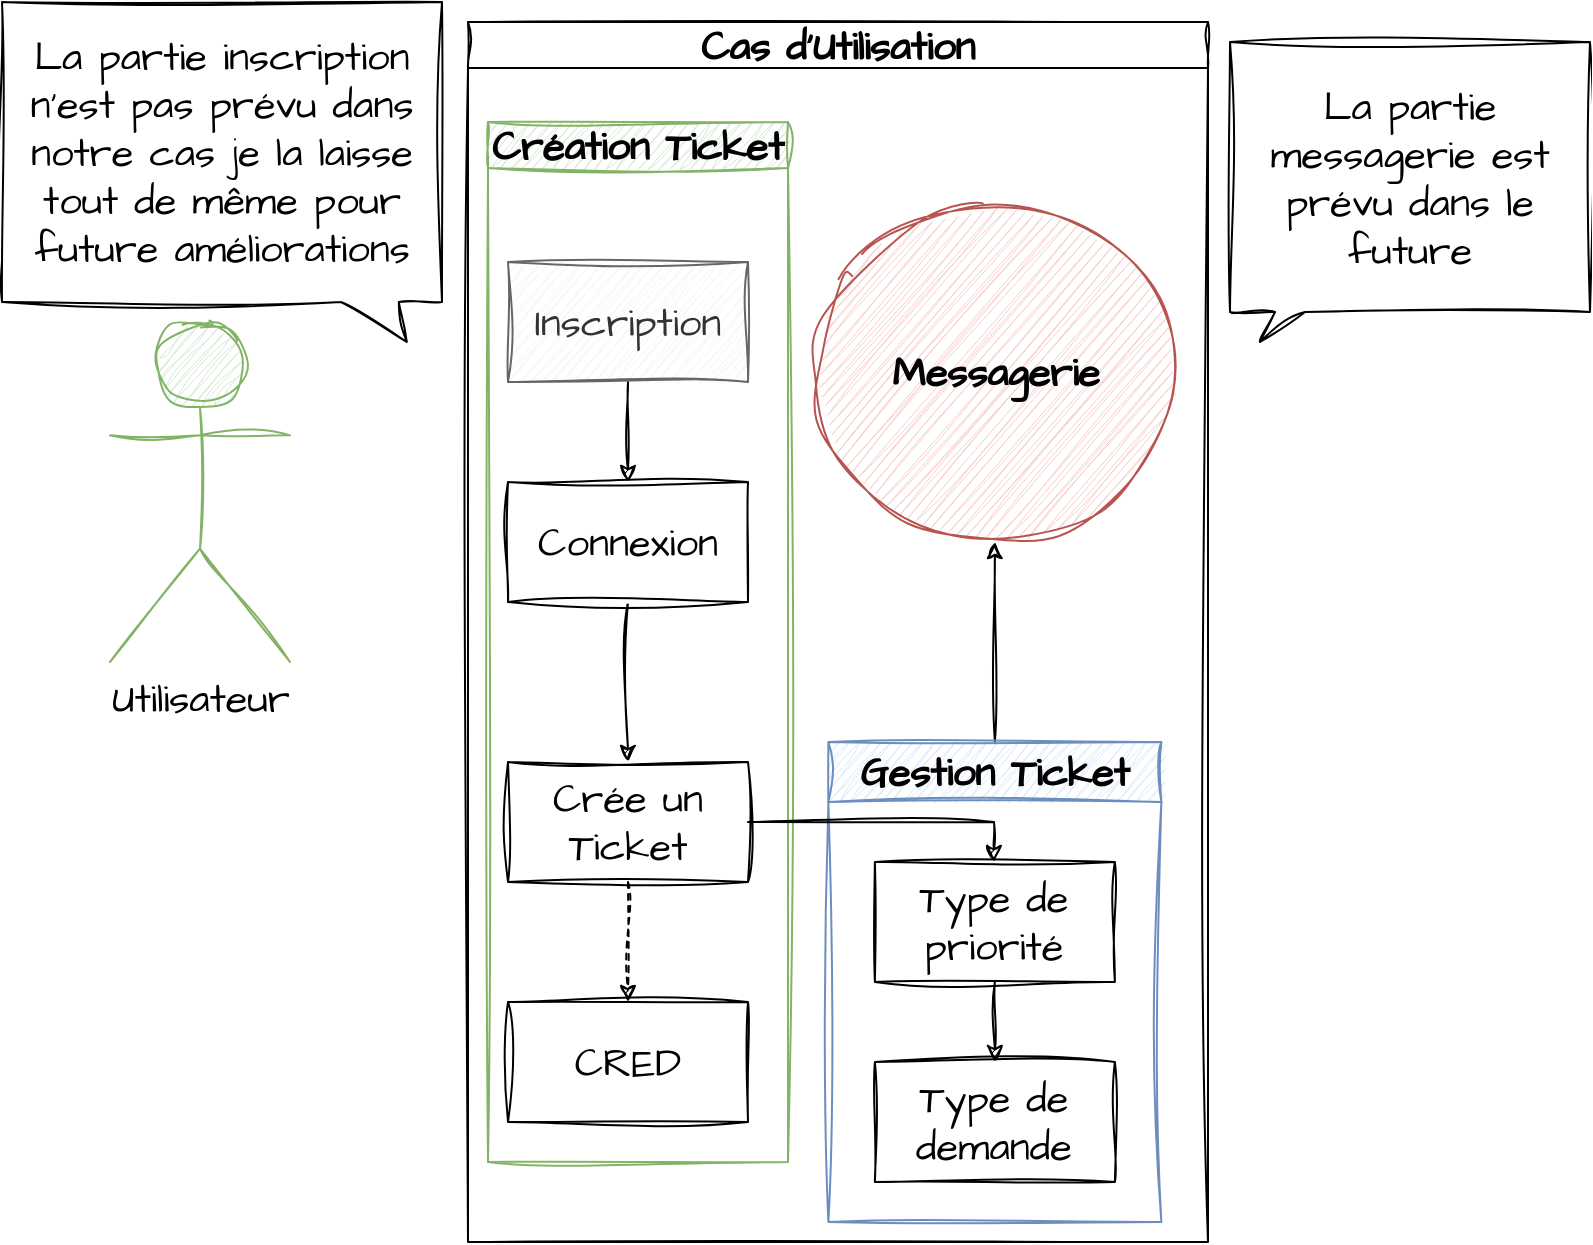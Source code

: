 <mxfile pages="4">
    <diagram id="RXnP922MJyov0dE7asX7" name="Cas Utilisateur">
        <mxGraphModel dx="988" dy="563" grid="1" gridSize="10" guides="1" tooltips="1" connect="1" arrows="1" fold="1" page="1" pageScale="1" pageWidth="827" pageHeight="1169" math="0" shadow="0">
            <root>
                <mxCell id="0"/>
                <mxCell id="1" parent="0"/>
                <mxCell id="9bkewiAqY9aisritPCOF-1" value="Cas d'Utilisation" style="swimlane;whiteSpace=wrap;html=1;sketch=1;hachureGap=4;jiggle=2;curveFitting=1;fontFamily=Architects Daughter;fontSource=https%3A%2F%2Ffonts.googleapis.com%2Fcss%3Ffamily%3DArchitects%2BDaughter;fontSize=20;" parent="1" vertex="1">
                    <mxGeometry x="243" y="240" width="370" height="610" as="geometry"/>
                </mxCell>
                <mxCell id="9bkewiAqY9aisritPCOF-2" value="" style="edgeStyle=orthogonalEdgeStyle;rounded=0;sketch=1;hachureGap=4;jiggle=2;curveFitting=1;orthogonalLoop=1;jettySize=auto;html=1;fontFamily=Architects Daughter;fontSource=https%3A%2F%2Ffonts.googleapis.com%2Fcss%3Ffamily%3DArchitects%2BDaughter;fontSize=16;" parent="9bkewiAqY9aisritPCOF-1" source="9bkewiAqY9aisritPCOF-3" target="9bkewiAqY9aisritPCOF-7" edge="1">
                    <mxGeometry relative="1" as="geometry"/>
                </mxCell>
                <mxCell id="9bkewiAqY9aisritPCOF-3" value="Connexion" style="rounded=0;whiteSpace=wrap;html=1;sketch=1;hachureGap=4;jiggle=2;curveFitting=1;fontFamily=Architects Daughter;fontSource=https%3A%2F%2Ffonts.googleapis.com%2Fcss%3Ffamily%3DArchitects%2BDaughter;fontSize=20;" parent="9bkewiAqY9aisritPCOF-1" vertex="1">
                    <mxGeometry x="20" y="230" width="120" height="60" as="geometry"/>
                </mxCell>
                <mxCell id="9bkewiAqY9aisritPCOF-4" style="edgeStyle=orthogonalEdgeStyle;rounded=0;sketch=1;hachureGap=4;jiggle=2;curveFitting=1;orthogonalLoop=1;jettySize=auto;html=1;fontFamily=Architects Daughter;fontSource=https%3A%2F%2Ffonts.googleapis.com%2Fcss%3Ffamily%3DArchitects%2BDaughter;fontSize=16;" parent="9bkewiAqY9aisritPCOF-1" source="9bkewiAqY9aisritPCOF-5" target="9bkewiAqY9aisritPCOF-3" edge="1">
                    <mxGeometry relative="1" as="geometry"/>
                </mxCell>
                <mxCell id="9bkewiAqY9aisritPCOF-5" value="Inscription" style="rounded=0;whiteSpace=wrap;html=1;sketch=1;hachureGap=4;jiggle=2;curveFitting=1;fontFamily=Architects Daughter;fontSource=https%3A%2F%2Ffonts.googleapis.com%2Fcss%3Ffamily%3DArchitects%2BDaughter;fontSize=20;fillColor=#f5f5f5;fontColor=#333333;strokeColor=#666666;" parent="9bkewiAqY9aisritPCOF-1" vertex="1">
                    <mxGeometry x="20" y="120" width="120" height="60" as="geometry"/>
                </mxCell>
                <mxCell id="9bkewiAqY9aisritPCOF-6" value="" style="edgeStyle=orthogonalEdgeStyle;rounded=0;sketch=1;hachureGap=4;jiggle=2;curveFitting=1;orthogonalLoop=1;jettySize=auto;html=1;fontFamily=Architects Daughter;fontSource=https%3A%2F%2Ffonts.googleapis.com%2Fcss%3Ffamily%3DArchitects%2BDaughter;fontSize=16;dashed=1;" parent="9bkewiAqY9aisritPCOF-1" source="9bkewiAqY9aisritPCOF-7" target="9bkewiAqY9aisritPCOF-8" edge="1">
                    <mxGeometry relative="1" as="geometry"/>
                </mxCell>
                <mxCell id="9bkewiAqY9aisritPCOF-7" value="Crée un Ticket" style="rounded=0;whiteSpace=wrap;html=1;sketch=1;hachureGap=4;jiggle=2;curveFitting=1;fontFamily=Architects Daughter;fontSource=https%3A%2F%2Ffonts.googleapis.com%2Fcss%3Ffamily%3DArchitects%2BDaughter;fontSize=20;" parent="9bkewiAqY9aisritPCOF-1" vertex="1">
                    <mxGeometry x="20" y="370" width="120" height="60" as="geometry"/>
                </mxCell>
                <mxCell id="9bkewiAqY9aisritPCOF-8" value="CRED" style="whiteSpace=wrap;html=1;fontSize=20;fontFamily=Architects Daughter;rounded=0;sketch=1;hachureGap=4;jiggle=2;curveFitting=1;fontSource=https%3A%2F%2Ffonts.googleapis.com%2Fcss%3Ffamily%3DArchitects%2BDaughter;" parent="9bkewiAqY9aisritPCOF-1" vertex="1">
                    <mxGeometry x="20" y="490" width="120" height="60" as="geometry"/>
                </mxCell>
                <mxCell id="9bkewiAqY9aisritPCOF-10" value="" style="edgeStyle=orthogonalEdgeStyle;rounded=0;sketch=1;hachureGap=4;jiggle=2;curveFitting=1;orthogonalLoop=1;jettySize=auto;html=1;fontFamily=Architects Daughter;fontSource=https%3A%2F%2Ffonts.googleapis.com%2Fcss%3Ffamily%3DArchitects%2BDaughter;fontSize=16;" parent="9bkewiAqY9aisritPCOF-1" source="9bkewiAqY9aisritPCOF-11" target="9bkewiAqY9aisritPCOF-12" edge="1">
                    <mxGeometry relative="1" as="geometry"/>
                </mxCell>
                <mxCell id="9bkewiAqY9aisritPCOF-11" value="Gestion Ticket" style="swimlane;whiteSpace=wrap;html=1;sketch=1;hachureGap=4;jiggle=2;curveFitting=1;fontFamily=Architects Daughter;fontSource=https%3A%2F%2Ffonts.googleapis.com%2Fcss%3Ffamily%3DArchitects%2BDaughter;fontSize=20;startSize=30;fillColor=#dae8fc;strokeColor=#6c8ebf;" parent="9bkewiAqY9aisritPCOF-1" vertex="1">
                    <mxGeometry x="180.19" y="360" width="166.5" height="240" as="geometry">
                        <mxRectangle x="180.19" y="360" width="130" height="40" as="alternateBounds"/>
                    </mxGeometry>
                </mxCell>
                <mxCell id="9bkewiAqY9aisritPCOF-20" value="" style="edgeStyle=orthogonalEdgeStyle;rounded=0;sketch=1;hachureGap=4;jiggle=2;curveFitting=1;orthogonalLoop=1;jettySize=auto;html=1;" parent="9bkewiAqY9aisritPCOF-11" source="9bkewiAqY9aisritPCOF-9" target="9bkewiAqY9aisritPCOF-19" edge="1">
                    <mxGeometry relative="1" as="geometry"/>
                </mxCell>
                <mxCell id="9bkewiAqY9aisritPCOF-9" value="Type de priorité" style="whiteSpace=wrap;html=1;fontSize=20;fontFamily=Architects Daughter;rounded=0;sketch=1;hachureGap=4;jiggle=2;curveFitting=1;fontSource=https%3A%2F%2Ffonts.googleapis.com%2Fcss%3Ffamily%3DArchitects%2BDaughter;" parent="9bkewiAqY9aisritPCOF-11" vertex="1">
                    <mxGeometry x="23.25" y="60" width="120" height="60" as="geometry"/>
                </mxCell>
                <mxCell id="9bkewiAqY9aisritPCOF-19" value="Type de demande" style="whiteSpace=wrap;html=1;fontSize=20;fontFamily=Architects Daughter;rounded=0;sketch=1;hachureGap=4;jiggle=2;curveFitting=1;fontSource=https%3A%2F%2Ffonts.googleapis.com%2Fcss%3Ffamily%3DArchitects%2BDaughter;" parent="9bkewiAqY9aisritPCOF-11" vertex="1">
                    <mxGeometry x="23.25" y="160" width="120" height="60" as="geometry"/>
                </mxCell>
                <mxCell id="9bkewiAqY9aisritPCOF-12" value="Messagerie" style="ellipse;whiteSpace=wrap;html=1;fontSize=20;fontFamily=Architects Daughter;fillColor=#f8cecc;strokeColor=#b85450;fontStyle=1;startSize=30;sketch=1;hachureGap=4;jiggle=2;curveFitting=1;fontSource=https%3A%2F%2Ffonts.googleapis.com%2Fcss%3Ffamily%3DArchitects%2BDaughter;" parent="9bkewiAqY9aisritPCOF-1" vertex="1">
                    <mxGeometry x="173.5" y="90" width="179.88" height="170" as="geometry"/>
                </mxCell>
                <mxCell id="9bkewiAqY9aisritPCOF-13" value="Création Ticket" style="swimlane;whiteSpace=wrap;html=1;sketch=1;hachureGap=4;jiggle=2;curveFitting=1;fontFamily=Architects Daughter;fontSource=https%3A%2F%2Ffonts.googleapis.com%2Fcss%3Ffamily%3DArchitects%2BDaughter;fontSize=20;fillColor=#d5e8d4;strokeColor=#82b366;" parent="9bkewiAqY9aisritPCOF-1" vertex="1">
                    <mxGeometry x="10" y="50" width="150" height="520" as="geometry">
                        <mxRectangle x="10" y="50" width="90" height="40" as="alternateBounds"/>
                    </mxGeometry>
                </mxCell>
                <mxCell id="9bkewiAqY9aisritPCOF-14" value="" style="edgeStyle=orthogonalEdgeStyle;rounded=0;sketch=1;hachureGap=4;jiggle=2;curveFitting=1;orthogonalLoop=1;jettySize=auto;html=1;fontFamily=Architects Daughter;fontSource=https%3A%2F%2Ffonts.googleapis.com%2Fcss%3Ffamily%3DArchitects%2BDaughter;fontSize=16;exitX=1;exitY=0.5;exitDx=0;exitDy=0;" parent="9bkewiAqY9aisritPCOF-1" source="9bkewiAqY9aisritPCOF-7" target="9bkewiAqY9aisritPCOF-9" edge="1">
                    <mxGeometry relative="1" as="geometry">
                        <Array as="points">
                            <mxPoint x="263" y="400"/>
                        </Array>
                    </mxGeometry>
                </mxCell>
                <mxCell id="9bkewiAqY9aisritPCOF-15" value="Utilisateur" style="shape=umlActor;verticalLabelPosition=bottom;verticalAlign=top;html=1;outlineConnect=0;sketch=1;hachureGap=4;jiggle=2;curveFitting=1;fontFamily=Architects Daughter;fontSource=https%3A%2F%2Ffonts.googleapis.com%2Fcss%3Ffamily%3DArchitects%2BDaughter;fontSize=20;fillColor=#d5e8d4;strokeColor=#82b366;" parent="1" vertex="1">
                    <mxGeometry x="64" y="390" width="90" height="170" as="geometry"/>
                </mxCell>
                <mxCell id="9bkewiAqY9aisritPCOF-16" value="&lt;div style=&quot;&quot;&gt;&lt;span style=&quot;background-color: initial;&quot;&gt;La partie messagerie est prévu dans le future&lt;/span&gt;&lt;/div&gt;" style="whiteSpace=wrap;html=1;shape=mxgraph.basic.rectCallout;dx=30;dy=15;boundedLbl=1;sketch=1;hachureGap=4;jiggle=2;curveFitting=1;fontFamily=Architects Daughter;fontSource=https%3A%2F%2Ffonts.googleapis.com%2Fcss%3Ffamily%3DArchitects%2BDaughter;fontSize=20;align=center;" parent="1" vertex="1">
                    <mxGeometry x="624" y="250" width="180" height="150" as="geometry"/>
                </mxCell>
                <mxCell id="9bkewiAqY9aisritPCOF-17" value="La partie inscription n'est pas prévu dans notre cas je la laisse tout de même pour future améliorations" style="shape=callout;whiteSpace=wrap;html=1;perimeter=calloutPerimeter;sketch=1;hachureGap=4;jiggle=2;curveFitting=1;fontFamily=Architects Daughter;fontSource=https%3A%2F%2Ffonts.googleapis.com%2Fcss%3Ffamily%3DArchitects%2BDaughter;fontSize=20;position2=0.92;base=29;size=20;position=0.77;" parent="1" vertex="1">
                    <mxGeometry x="10" y="230" width="220" height="170" as="geometry"/>
                </mxCell>
            </root>
        </mxGraphModel>
    </diagram>
    <diagram name="Diagramme de Séquence" id="9ah9MwA3no8CACBhHyhQ">
        <mxGraphModel dx="3827" dy="2660" grid="1" gridSize="10" guides="1" tooltips="1" connect="1" arrows="1" fold="1" page="1" pageScale="1" pageWidth="827" pageHeight="1169" math="0" shadow="0">
            <root>
                <mxCell id="0"/>
                <mxCell id="1" parent="0"/>
                <mxCell id="ansgDNFfcg6hh3RPVv8c-30" value="&lt;span&gt;Ticket&lt;/span&gt;" style="shape=umlFrame;whiteSpace=wrap;html=1;pointerEvents=0;sketch=1;hachureGap=4;jiggle=2;curveFitting=1;fontFamily=Architects Daughter;fontSource=https%3A%2F%2Ffonts.googleapis.com%2Fcss%3Ffamily%3DArchitects%2BDaughter;fillColor=#dae8fc;strokeColor=#6c8ebf;gradientColor=none;fontStyle=1" parent="1" vertex="1">
                    <mxGeometry x="-150" y="470" width="2420" height="440" as="geometry"/>
                </mxCell>
                <mxCell id="ansgDNFfcg6hh3RPVv8c-84" style="edgeStyle=elbowEdgeStyle;rounded=0;sketch=1;hachureGap=4;jiggle=2;curveFitting=1;orthogonalLoop=1;jettySize=auto;html=1;elbow=vertical;curved=0;fontFamily=Architects Daughter;fontSource=https%3A%2F%2Ffonts.googleapis.com%2Fcss%3Ffamily%3DArchitects%2BDaughter;fontStyle=1" parent="1" edge="1">
                    <mxGeometry relative="1" as="geometry">
                        <mxPoint x="935" y="780.11" as="sourcePoint"/>
                        <mxPoint x="-40" y="780.11" as="targetPoint"/>
                    </mxGeometry>
                </mxCell>
                <mxCell id="ansgDNFfcg6hh3RPVv8c-86" value="Delateticket()" style="edgeLabel;html=1;align=center;verticalAlign=middle;resizable=0;points=[];sketch=1;hachureGap=4;jiggle=2;curveFitting=1;fontFamily=Architects Daughter;fontSource=https%3A%2F%2Ffonts.googleapis.com%2Fcss%3Ffamily%3DArchitects%2BDaughter;fontStyle=1" parent="ansgDNFfcg6hh3RPVv8c-84" vertex="1" connectable="0">
                    <mxGeometry x="-0.745" y="-3" relative="1" as="geometry">
                        <mxPoint x="16" y="3" as="offset"/>
                    </mxGeometry>
                </mxCell>
                <mxCell id="zSWJJtqc041nVuDrrt7G-2" value="&lt;span&gt;User&lt;/span&gt;" style="shape=umlFrame;whiteSpace=wrap;html=1;pointerEvents=0;sketch=1;hachureGap=4;jiggle=2;curveFitting=1;fontFamily=Architects Daughter;fontSource=https%3A%2F%2Ffonts.googleapis.com%2Fcss%3Ffamily%3DArchitects%2BDaughter;fillColor=#dae8fc;strokeColor=#6c8ebf;gradientColor=none;fontStyle=1" parent="1" vertex="1">
                    <mxGeometry x="-150" y="-90" width="2420" height="440" as="geometry"/>
                </mxCell>
                <mxCell id="At_2PPQVf1YFzlP5wZ5W-97" value="" style="group;fontFamily=Architects Daughter;fontSource=https%3A%2F%2Ffonts.googleapis.com%2Fcss%3Ffamily%3DArchitects%2BDaughter;fontStyle=1" parent="1" vertex="1" connectable="0">
                    <mxGeometry x="1634" y="-45" width="590" height="350" as="geometry"/>
                </mxCell>
                <mxCell id="At_2PPQVf1YFzlP5wZ5W-94" value="" style="edgeStyle=elbowEdgeStyle;rounded=0;sketch=1;hachureGap=4;jiggle=2;curveFitting=1;orthogonalLoop=1;jettySize=auto;html=1;elbow=vertical;curved=0;fontFamily=Architects Daughter;fontSource=https%3A%2F%2Ffonts.googleapis.com%2Fcss%3Ffamily%3DArchitects%2BDaughter;fontStyle=1" parent="At_2PPQVf1YFzlP5wZ5W-97" source="X9zVQ8NlHc8R4bNsiKsq-42" target="At_2PPQVf1YFzlP5wZ5W-92" edge="1">
                    <mxGeometry relative="1" as="geometry"/>
                </mxCell>
                <mxCell id="ansgDNFfcg6hh3RPVv8c-9" value="getDB()" style="edgeLabel;html=1;align=center;verticalAlign=middle;resizable=0;points=[];sketch=1;hachureGap=4;jiggle=2;curveFitting=1;fontFamily=Architects Daughter;fontSource=https%3A%2F%2Ffonts.googleapis.com%2Fcss%3Ffamily%3DArchitects%2BDaughter;fontStyle=1" parent="At_2PPQVf1YFzlP5wZ5W-94" vertex="1" connectable="0">
                    <mxGeometry x="-0.074" y="-3" relative="1" as="geometry">
                        <mxPoint x="7" y="-8" as="offset"/>
                    </mxGeometry>
                </mxCell>
                <mxCell id="X9zVQ8NlHc8R4bNsiKsq-42" value=":DBConnext" style="shape=umlLifeline;perimeter=lifelinePerimeter;whiteSpace=wrap;container=0;dropTarget=0;collapsible=0;recursiveResize=0;outlineConnect=0;portConstraint=eastwest;newEdgeStyle={&quot;edgeStyle&quot;:&quot;elbowEdgeStyle&quot;,&quot;elbow&quot;:&quot;vertical&quot;,&quot;curved&quot;:0,&quot;rounded&quot;:0};hachureGap=4;fontFamily=Architects Daughter;html=1;labelBackgroundColor=none;labelBorderColor=none;sketch=1;curveFitting=1;jiggle=2;fontSource=https%3A%2F%2Ffonts.googleapis.com%2Fcss%3Ffamily%3DArchitects%2BDaughter;fontStyle=1" parent="At_2PPQVf1YFzlP5wZ5W-97" vertex="1">
                    <mxGeometry x="60" y="40" width="100" height="300" as="geometry"/>
                </mxCell>
                <mxCell id="X9zVQ8NlHc8R4bNsiKsq-43" value="" style="points=[];perimeter=orthogonalPerimeter;outlineConnect=0;targetShapes=umlLifeline;portConstraint=eastwest;newEdgeStyle={&quot;edgeStyle&quot;:&quot;elbowEdgeStyle&quot;,&quot;elbow&quot;:&quot;vertical&quot;,&quot;curved&quot;:0,&quot;rounded&quot;:0};hachureGap=4;fontFamily=Architects Daughter;html=1;labelBackgroundColor=none;labelBorderColor=none;sketch=1;curveFitting=1;jiggle=2;fontSource=https%3A%2F%2Ffonts.googleapis.com%2Fcss%3Ffamily%3DArchitects%2BDaughter;fontStyle=1" parent="X9zVQ8NlHc8R4bNsiKsq-42" vertex="1">
                    <mxGeometry x="45" y="80" width="10" height="170" as="geometry"/>
                </mxCell>
                <mxCell id="Z-QH0elTS8_E1j27wwTa-1" value=":UserManager" style="shape=umlLifeline;perimeter=lifelinePerimeter;whiteSpace=wrap;container=0;dropTarget=0;collapsible=0;recursiveResize=0;outlineConnect=0;portConstraint=eastwest;newEdgeStyle={&quot;edgeStyle&quot;:&quot;elbowEdgeStyle&quot;,&quot;elbow&quot;:&quot;vertical&quot;,&quot;curved&quot;:0,&quot;rounded&quot;:0};hachureGap=4;fontFamily=Architects Daughter;html=1;labelBackgroundColor=none;labelBorderColor=none;sketch=1;curveFitting=1;jiggle=2;fontSource=https%3A%2F%2Ffonts.googleapis.com%2Fcss%3Ffamily%3DArchitects%2BDaughter;fontStyle=1" parent="At_2PPQVf1YFzlP5wZ5W-97" vertex="1">
                    <mxGeometry x="310" y="40" width="100" height="300" as="geometry"/>
                </mxCell>
                <mxCell id="Z-QH0elTS8_E1j27wwTa-2" value="" style="points=[];perimeter=orthogonalPerimeter;outlineConnect=0;targetShapes=umlLifeline;portConstraint=eastwest;newEdgeStyle={&quot;edgeStyle&quot;:&quot;elbowEdgeStyle&quot;,&quot;elbow&quot;:&quot;vertical&quot;,&quot;curved&quot;:0,&quot;rounded&quot;:0};hachureGap=4;fontFamily=Architects Daughter;html=1;labelBackgroundColor=none;labelBorderColor=none;sketch=1;curveFitting=1;jiggle=2;fontSource=https%3A%2F%2Ffonts.googleapis.com%2Fcss%3Ffamily%3DArchitects%2BDaughter;fontStyle=1" parent="Z-QH0elTS8_E1j27wwTa-1" vertex="1">
                    <mxGeometry x="45" y="80" width="10" height="170" as="geometry"/>
                </mxCell>
                <mxCell id="zSWJJtqc041nVuDrrt7G-3" value="User Model (DBB)" style="swimlane;whiteSpace=wrap;html=1;sketch=1;hachureGap=4;jiggle=2;curveFitting=1;fontFamily=Architects Daughter;fontSource=https%3A%2F%2Ffonts.googleapis.com%2Fcss%3Ffamily%3DArchitects%2BDaughter;fillColor=#d5e8d4;strokeColor=#82b366;fontStyle=1" parent="At_2PPQVf1YFzlP5wZ5W-97" vertex="1">
                    <mxGeometry width="590" height="350" as="geometry"/>
                </mxCell>
                <mxCell id="At_2PPQVf1YFzlP5wZ5W-92" value=":Manager" style="shape=umlLifeline;perimeter=lifelinePerimeter;whiteSpace=wrap;container=0;dropTarget=0;collapsible=0;recursiveResize=0;outlineConnect=0;portConstraint=eastwest;newEdgeStyle={&quot;edgeStyle&quot;:&quot;elbowEdgeStyle&quot;,&quot;elbow&quot;:&quot;vertical&quot;,&quot;curved&quot;:0,&quot;rounded&quot;:0};hachureGap=4;fontFamily=Architects Daughter;html=1;labelBackgroundColor=none;labelBorderColor=none;sketch=1;curveFitting=1;jiggle=2;fontSource=https%3A%2F%2Ffonts.googleapis.com%2Fcss%3Ffamily%3DArchitects%2BDaughter;fontStyle=1" parent="zSWJJtqc041nVuDrrt7G-3" vertex="1">
                    <mxGeometry x="190" y="40" width="100" height="300" as="geometry"/>
                </mxCell>
                <mxCell id="At_2PPQVf1YFzlP5wZ5W-93" value="" style="points=[];perimeter=orthogonalPerimeter;outlineConnect=0;targetShapes=umlLifeline;portConstraint=eastwest;newEdgeStyle={&quot;edgeStyle&quot;:&quot;elbowEdgeStyle&quot;,&quot;elbow&quot;:&quot;vertical&quot;,&quot;curved&quot;:0,&quot;rounded&quot;:0};hachureGap=4;fontFamily=Architects Daughter;html=1;labelBackgroundColor=none;labelBorderColor=none;sketch=1;curveFitting=1;jiggle=2;fontSource=https%3A%2F%2Ffonts.googleapis.com%2Fcss%3Ffamily%3DArchitects%2BDaughter;fontStyle=1" parent="At_2PPQVf1YFzlP5wZ5W-92" vertex="1">
                    <mxGeometry x="45" y="80" width="10" height="170" as="geometry"/>
                </mxCell>
                <mxCell id="ansgDNFfcg6hh3RPVv8c-15" style="edgeStyle=elbowEdgeStyle;rounded=0;sketch=1;hachureGap=4;jiggle=2;curveFitting=1;orthogonalLoop=1;jettySize=auto;html=1;elbow=vertical;curved=0;fontFamily=Architects Daughter;fontSource=https%3A%2F%2Ffonts.googleapis.com%2Fcss%3Ffamily%3DArchitects%2BDaughter;fontStyle=1" parent="At_2PPQVf1YFzlP5wZ5W-97" edge="1">
                    <mxGeometry relative="1" as="geometry">
                        <mxPoint x="479.5" y="194.997" as="sourcePoint"/>
                        <mxPoint x="365" y="194.997" as="targetPoint"/>
                    </mxGeometry>
                </mxCell>
                <mxCell id="ansgDNFfcg6hh3RPVv8c-16" value="Setters =&amp;gt; ()" style="edgeLabel;html=1;align=center;verticalAlign=middle;resizable=0;points=[];sketch=1;hachureGap=4;jiggle=2;curveFitting=1;fontFamily=Architects Daughter;fontSource=https%3A%2F%2Ffonts.googleapis.com%2Fcss%3Ffamily%3DArchitects%2BDaughter;fontStyle=1" parent="ansgDNFfcg6hh3RPVv8c-15" vertex="1" connectable="0">
                    <mxGeometry x="-0.3" y="-3" relative="1" as="geometry">
                        <mxPoint x="-14" y="3" as="offset"/>
                    </mxGeometry>
                </mxCell>
                <mxCell id="At_2PPQVf1YFzlP5wZ5W-1" value=":User" style="shape=umlLifeline;perimeter=lifelinePerimeter;whiteSpace=wrap;container=0;dropTarget=0;collapsible=0;recursiveResize=0;outlineConnect=0;portConstraint=eastwest;newEdgeStyle={&quot;edgeStyle&quot;:&quot;elbowEdgeStyle&quot;,&quot;elbow&quot;:&quot;vertical&quot;,&quot;curved&quot;:0,&quot;rounded&quot;:0};hachureGap=4;fontFamily=Architects Daughter;html=1;labelBackgroundColor=none;labelBorderColor=none;sketch=1;curveFitting=1;jiggle=2;fontSource=https%3A%2F%2Ffonts.googleapis.com%2Fcss%3Ffamily%3DArchitects%2BDaughter;fontStyle=1" parent="At_2PPQVf1YFzlP5wZ5W-97" vertex="1">
                    <mxGeometry x="430" y="40" width="100" height="300" as="geometry"/>
                </mxCell>
                <mxCell id="At_2PPQVf1YFzlP5wZ5W-2" value="" style="points=[];perimeter=orthogonalPerimeter;outlineConnect=0;targetShapes=umlLifeline;portConstraint=eastwest;newEdgeStyle={&quot;edgeStyle&quot;:&quot;elbowEdgeStyle&quot;,&quot;elbow&quot;:&quot;vertical&quot;,&quot;curved&quot;:0,&quot;rounded&quot;:0};hachureGap=4;fontFamily=Architects Daughter;html=1;labelBackgroundColor=none;labelBorderColor=none;sketch=1;curveFitting=1;jiggle=2;fontSource=https%3A%2F%2Ffonts.googleapis.com%2Fcss%3Ffamily%3DArchitects%2BDaughter;fontStyle=1" parent="At_2PPQVf1YFzlP5wZ5W-1" vertex="1">
                    <mxGeometry x="45" y="80" width="10" height="170" as="geometry"/>
                </mxCell>
                <mxCell id="At_2PPQVf1YFzlP5wZ5W-95" style="edgeStyle=elbowEdgeStyle;rounded=0;sketch=1;hachureGap=4;jiggle=2;curveFitting=1;orthogonalLoop=1;jettySize=auto;html=1;elbow=vertical;curved=0;fontFamily=Architects Daughter;fontSource=https%3A%2F%2Ffonts.googleapis.com%2Fcss%3Ffamily%3DArchitects%2BDaughter;fontStyle=1" parent="At_2PPQVf1YFzlP5wZ5W-97" edge="1">
                    <mxGeometry relative="1" as="geometry">
                        <mxPoint x="239.447" y="189.997" as="sourcePoint"/>
                        <mxPoint x="355" y="189.997" as="targetPoint"/>
                    </mxGeometry>
                </mxCell>
                <mxCell id="ansgDNFfcg6hh3RPVv8c-17" value="DataBase&lt;div&gt;Connection&lt;/div&gt;" style="edgeLabel;html=1;align=center;verticalAlign=middle;resizable=0;points=[];sketch=1;hachureGap=4;jiggle=2;curveFitting=1;fontFamily=Architects Daughter;fontSource=https%3A%2F%2Ffonts.googleapis.com%2Fcss%3Ffamily%3DArchitects%2BDaughter;fontStyle=1" parent="At_2PPQVf1YFzlP5wZ5W-95" vertex="1" connectable="0">
                    <mxGeometry x="0.062" y="2" relative="1" as="geometry">
                        <mxPoint x="-5" y="-3" as="offset"/>
                    </mxGeometry>
                </mxCell>
                <mxCell id="At_2PPQVf1YFzlP5wZ5W-3" value="" style="edgeStyle=elbowEdgeStyle;rounded=0;sketch=1;hachureGap=4;jiggle=2;curveFitting=1;orthogonalLoop=1;jettySize=auto;html=1;elbow=horizontal;curved=0;fontFamily=Architects Daughter;fontSource=https%3A%2F%2Ffonts.googleapis.com%2Fcss%3Ffamily%3DArchitects%2BDaughter;fontStyle=1" parent="At_2PPQVf1YFzlP5wZ5W-97" edge="1">
                    <mxGeometry relative="1" as="geometry">
                        <mxPoint x="475" y="144.997" as="sourcePoint"/>
                        <mxPoint x="365" y="144.997" as="targetPoint"/>
                    </mxGeometry>
                </mxCell>
                <mxCell id="ansgDNFfcg6hh3RPVv8c-10" value="Getters =&amp;gt; ()" style="edgeLabel;html=1;align=center;verticalAlign=middle;resizable=0;points=[];sketch=1;hachureGap=4;jiggle=2;curveFitting=1;fontFamily=Architects Daughter;fontSource=https%3A%2F%2Ffonts.googleapis.com%2Fcss%3Ffamily%3DArchitects%2BDaughter;fontStyle=1" parent="At_2PPQVf1YFzlP5wZ5W-3" vertex="1" connectable="0">
                    <mxGeometry x="-0.327" y="-2" relative="1" as="geometry">
                        <mxPoint x="-13" y="2" as="offset"/>
                    </mxGeometry>
                </mxCell>
                <mxCell id="ansgDNFfcg6hh3RPVv8c-1" style="edgeStyle=elbowEdgeStyle;rounded=0;sketch=1;hachureGap=4;jiggle=2;curveFitting=1;orthogonalLoop=1;jettySize=auto;html=1;elbow=vertical;curved=0;fontFamily=Architects Daughter;fontSource=https%3A%2F%2Ffonts.googleapis.com%2Fcss%3Ffamily%3DArchitects%2BDaughter;fontStyle=1" parent="1" edge="1">
                    <mxGeometry relative="1" as="geometry">
                        <mxPoint x="1115" y="239.997" as="sourcePoint"/>
                        <mxPoint x="-45" y="239.997" as="targetPoint"/>
                    </mxGeometry>
                </mxCell>
                <mxCell id="ansgDNFfcg6hh3RPVv8c-3" value="&lt;font face=&quot;Architects Daughter&quot; data-font-src=&quot;https://fonts.googleapis.com/css?family=Architects+Daughter&quot;&gt;&lt;span&gt;render&lt;/span&gt;&lt;/font&gt;" style="edgeLabel;html=1;align=center;verticalAlign=middle;resizable=0;points=[];sketch=1;hachureGap=4;jiggle=2;curveFitting=1;fontFamily=Architects Daughter;fontSource=https%3A%2F%2Ffonts.googleapis.com%2Fcss%3Ffamily%3DArchitects%2BDaughter;fontStyle=1" parent="ansgDNFfcg6hh3RPVv8c-1" vertex="1" connectable="0">
                    <mxGeometry x="-0.049" y="2" relative="1" as="geometry">
                        <mxPoint x="481" y="3" as="offset"/>
                    </mxGeometry>
                </mxCell>
                <mxCell id="X9zVQ8NlHc8R4bNsiKsq-38" value=":Routeur" style="shape=umlLifeline;perimeter=lifelinePerimeter;whiteSpace=wrap;container=0;dropTarget=0;collapsible=0;recursiveResize=0;outlineConnect=0;portConstraint=eastwest;newEdgeStyle={&quot;edgeStyle&quot;:&quot;elbowEdgeStyle&quot;,&quot;elbow&quot;:&quot;vertical&quot;,&quot;curved&quot;:0,&quot;rounded&quot;:0};hachureGap=4;fontFamily=Architects Daughter;html=1;labelBackgroundColor=none;labelBorderColor=none;sketch=1;curveFitting=1;jiggle=2;fontSource=https%3A%2F%2Ffonts.googleapis.com%2Fcss%3Ffamily%3DArchitects%2BDaughter;fillColor=#f5f5f5;strokeColor=#666666;fontColor=#333333;fontStyle=1" parent="1" vertex="1">
                    <mxGeometry x="-100" width="100" height="300" as="geometry"/>
                </mxCell>
                <mxCell id="X9zVQ8NlHc8R4bNsiKsq-39" value="" style="points=[];perimeter=orthogonalPerimeter;outlineConnect=0;targetShapes=umlLifeline;portConstraint=eastwest;newEdgeStyle={&quot;edgeStyle&quot;:&quot;elbowEdgeStyle&quot;,&quot;elbow&quot;:&quot;vertical&quot;,&quot;curved&quot;:0,&quot;rounded&quot;:0};hachureGap=4;fontFamily=Architects Daughter;html=1;labelBackgroundColor=none;labelBorderColor=none;sketch=1;curveFitting=1;jiggle=2;fontSource=https%3A%2F%2Ffonts.googleapis.com%2Fcss%3Ffamily%3DArchitects%2BDaughter;fontStyle=1" parent="X9zVQ8NlHc8R4bNsiKsq-38" vertex="1">
                    <mxGeometry x="45" y="70" width="10" height="190" as="geometry"/>
                </mxCell>
                <mxCell id="X9zVQ8NlHc8R4bNsiKsq-41" value="" style="points=[];perimeter=orthogonalPerimeter;outlineConnect=0;targetShapes=umlLifeline;portConstraint=eastwest;newEdgeStyle={&quot;edgeStyle&quot;:&quot;elbowEdgeStyle&quot;,&quot;elbow&quot;:&quot;vertical&quot;,&quot;curved&quot;:0,&quot;rounded&quot;:0};hachureGap=4;fontFamily=Architects Daughter;html=1;labelBackgroundColor=none;labelBorderColor=none;sketch=1;curveFitting=1;jiggle=2;fontSource=https%3A%2F%2Ffonts.googleapis.com%2Fcss%3Ffamily%3DArchitects%2BDaughter;fontStyle=1" parent="X9zVQ8NlHc8R4bNsiKsq-38" vertex="1">
                    <mxGeometry x="50" y="140" width="10" height="80" as="geometry"/>
                </mxCell>
                <mxCell id="ansgDNFfcg6hh3RPVv8c-23" style="edgeStyle=elbowEdgeStyle;rounded=0;sketch=1;hachureGap=4;jiggle=2;curveFitting=1;orthogonalLoop=1;jettySize=auto;html=1;elbow=vertical;curved=0;fontFamily=Architects Daughter;fontSource=https%3A%2F%2Ffonts.googleapis.com%2Fcss%3Ffamily%3DArchitects%2BDaughter;fontStyle=1" parent="X9zVQ8NlHc8R4bNsiKsq-38" edge="1">
                    <mxGeometry relative="1" as="geometry">
                        <mxPoint x="59.071" y="184.281" as="sourcePoint"/>
                        <mxPoint x="1035" y="184" as="targetPoint"/>
                        <Array as="points">
                            <mxPoint x="620" y="184"/>
                        </Array>
                    </mxGeometry>
                </mxCell>
                <mxCell id="X9zVQ8NlHc8R4bNsiKsq-40" value="From index" style="verticalAlign=bottom;startArrow=oval;endArrow=block;startSize=8;edgeStyle=elbowEdgeStyle;elbow=vertical;curved=0;rounded=0;hachureGap=4;fontFamily=Architects Daughter;html=1;labelBackgroundColor=none;labelBorderColor=none;sketch=1;curveFitting=1;jiggle=2;fontSource=https%3A%2F%2Ffonts.googleapis.com%2Fcss%3Ffamily%3DArchitects%2BDaughter;exitX=0;exitY=0.41;exitDx=0;exitDy=0;exitPerimeter=0;fontStyle=1" parent="1" source="zSWJJtqc041nVuDrrt7G-2" target="X9zVQ8NlHc8R4bNsiKsq-39" edge="1">
                    <mxGeometry x="-0.005" relative="1" as="geometry">
                        <mxPoint x="-95" y="90" as="sourcePoint"/>
                        <mxPoint as="offset"/>
                    </mxGeometry>
                </mxCell>
                <mxCell id="At_2PPQVf1YFzlP5wZ5W-98" value="" style="group;fontFamily=Architects Daughter;fontSource=https%3A%2F%2Ffonts.googleapis.com%2Fcss%3Ffamily%3DArchitects%2BDaughter;fontStyle=1" parent="1" vertex="1" connectable="0">
                    <mxGeometry x="156" y="-45" width="530" height="350" as="geometry"/>
                </mxCell>
                <mxCell id="At_2PPQVf1YFzlP5wZ5W-35" value=":userView" style="shape=umlLifeline;perimeter=lifelinePerimeter;whiteSpace=wrap;container=0;dropTarget=0;collapsible=0;recursiveResize=0;outlineConnect=0;portConstraint=eastwest;newEdgeStyle={&quot;edgeStyle&quot;:&quot;elbowEdgeStyle&quot;,&quot;elbow&quot;:&quot;vertical&quot;,&quot;curved&quot;:0,&quot;rounded&quot;:0};hachureGap=4;fontFamily=Architects Daughter;html=1;labelBackgroundColor=none;labelBorderColor=none;sketch=1;curveFitting=1;jiggle=2;fontSource=https%3A%2F%2Ffonts.googleapis.com%2Fcss%3Ffamily%3DArchitects%2BDaughter;fontStyle=1" parent="At_2PPQVf1YFzlP5wZ5W-98" vertex="1">
                    <mxGeometry x="30" y="40" width="100" height="300" as="geometry"/>
                </mxCell>
                <mxCell id="At_2PPQVf1YFzlP5wZ5W-36" value="" style="points=[];perimeter=orthogonalPerimeter;outlineConnect=0;targetShapes=umlLifeline;portConstraint=eastwest;newEdgeStyle={&quot;edgeStyle&quot;:&quot;elbowEdgeStyle&quot;,&quot;elbow&quot;:&quot;vertical&quot;,&quot;curved&quot;:0,&quot;rounded&quot;:0};hachureGap=4;fontFamily=Architects Daughter;html=1;labelBackgroundColor=none;labelBorderColor=none;sketch=1;curveFitting=1;jiggle=2;fontSource=https%3A%2F%2Ffonts.googleapis.com%2Fcss%3Ffamily%3DArchitects%2BDaughter;fontStyle=1" parent="At_2PPQVf1YFzlP5wZ5W-35" vertex="1">
                    <mxGeometry x="45" y="80" width="10" height="70" as="geometry"/>
                </mxCell>
                <mxCell id="At_2PPQVf1YFzlP5wZ5W-38" value="&lt;font data-font-src=&quot;https://fonts.googleapis.com/css?family=Architects+Daughter&quot; face=&quot;Architects Daughter&quot;&gt;:View&lt;/font&gt;" style="shape=umlLifeline;perimeter=lifelinePerimeter;whiteSpace=wrap;container=0;dropTarget=0;collapsible=0;recursiveResize=0;outlineConnect=0;portConstraint=eastwest;newEdgeStyle={&quot;edgeStyle&quot;:&quot;elbowEdgeStyle&quot;,&quot;elbow&quot;:&quot;vertical&quot;,&quot;curved&quot;:0,&quot;rounded&quot;:0};hachureGap=4;fontFamily=Architects Daughter;html=1;labelBackgroundColor=none;labelBorderColor=none;sketch=1;curveFitting=1;jiggle=2;fontSource=https%3A%2F%2Ffonts.googleapis.com%2Fcss%3Ffamily%3DArchitects%2BDaughter;fontStyle=1" parent="At_2PPQVf1YFzlP5wZ5W-98" vertex="1">
                    <mxGeometry x="210" y="40" width="100" height="300" as="geometry"/>
                </mxCell>
                <mxCell id="At_2PPQVf1YFzlP5wZ5W-39" value="" style="points=[];perimeter=orthogonalPerimeter;outlineConnect=0;targetShapes=umlLifeline;portConstraint=eastwest;newEdgeStyle={&quot;edgeStyle&quot;:&quot;elbowEdgeStyle&quot;,&quot;elbow&quot;:&quot;vertical&quot;,&quot;curved&quot;:0,&quot;rounded&quot;:0};hachureGap=4;fontFamily=Architects Daughter;html=1;labelBackgroundColor=none;labelBorderColor=none;sketch=1;curveFitting=1;jiggle=2;fontSource=https%3A%2F%2Ffonts.googleapis.com%2Fcss%3Ffamily%3DArchitects%2BDaughter;fontStyle=1" parent="At_2PPQVf1YFzlP5wZ5W-38" vertex="1">
                    <mxGeometry x="45" y="80" width="10" height="90" as="geometry"/>
                </mxCell>
                <mxCell id="At_2PPQVf1YFzlP5wZ5W-41" value=":indexView" style="shape=umlLifeline;perimeter=lifelinePerimeter;whiteSpace=wrap;container=0;dropTarget=0;collapsible=0;recursiveResize=0;outlineConnect=0;portConstraint=eastwest;newEdgeStyle={&quot;edgeStyle&quot;:&quot;elbowEdgeStyle&quot;,&quot;elbow&quot;:&quot;vertical&quot;,&quot;curved&quot;:0,&quot;rounded&quot;:0};hachureGap=4;fontFamily=Architects Daughter;html=1;labelBackgroundColor=none;labelBorderColor=none;sketch=1;curveFitting=1;jiggle=2;fontSource=https%3A%2F%2Ffonts.googleapis.com%2Fcss%3Ffamily%3DArchitects%2BDaughter;fontStyle=1" parent="At_2PPQVf1YFzlP5wZ5W-98" vertex="1">
                    <mxGeometry x="390" y="40" width="100" height="300" as="geometry"/>
                </mxCell>
                <mxCell id="At_2PPQVf1YFzlP5wZ5W-42" value="" style="points=[];perimeter=orthogonalPerimeter;outlineConnect=0;targetShapes=umlLifeline;portConstraint=eastwest;newEdgeStyle={&quot;edgeStyle&quot;:&quot;elbowEdgeStyle&quot;,&quot;elbow&quot;:&quot;vertical&quot;,&quot;curved&quot;:0,&quot;rounded&quot;:0};hachureGap=4;fontFamily=Architects Daughter;html=1;labelBackgroundColor=none;labelBorderColor=none;sketch=1;curveFitting=1;jiggle=2;fontSource=https%3A%2F%2Ffonts.googleapis.com%2Fcss%3Ffamily%3DArchitects%2BDaughter;fontStyle=1" parent="At_2PPQVf1YFzlP5wZ5W-41" vertex="1">
                    <mxGeometry x="45" y="80" width="10" height="60" as="geometry"/>
                </mxCell>
                <mxCell id="At_2PPQVf1YFzlP5wZ5W-46" value="User View (Frontend)" style="swimlane;whiteSpace=wrap;html=1;sketch=1;hachureGap=4;jiggle=2;curveFitting=1;fontFamily=Architects Daughter;fontSource=https%3A%2F%2Ffonts.googleapis.com%2Fcss%3Ffamily%3DArchitects%2BDaughter;fillColor=#f8cecc;strokeColor=#b85450;fontStyle=1" parent="At_2PPQVf1YFzlP5wZ5W-98" vertex="1">
                    <mxGeometry width="530" height="350" as="geometry"/>
                </mxCell>
                <mxCell id="At_2PPQVf1YFzlP5wZ5W-44" style="edgeStyle=elbowEdgeStyle;rounded=0;sketch=1;hachureGap=4;jiggle=2;curveFitting=1;orthogonalLoop=1;jettySize=auto;html=1;elbow=vertical;curved=0;fontFamily=Architects Daughter;fontSource=https%3A%2F%2Ffonts.googleapis.com%2Fcss%3Ffamily%3DArchitects%2BDaughter;fontStyle=1" parent="At_2PPQVf1YFzlP5wZ5W-46" edge="1">
                    <mxGeometry relative="1" as="geometry">
                        <mxPoint x="255" y="150" as="sourcePoint"/>
                        <mxPoint x="85" y="150" as="targetPoint"/>
                    </mxGeometry>
                </mxCell>
                <mxCell id="ansgDNFfcg6hh3RPVv8c-7" value="&lt;font face=&quot;Architects Daughter&quot; data-font-src=&quot;https://fonts.googleapis.com/css?family=Architects+Daughter&quot;&gt;Base&lt;/font&gt;" style="edgeLabel;html=1;align=center;verticalAlign=middle;resizable=0;points=[];sketch=1;hachureGap=4;jiggle=2;curveFitting=1;fontFamily=Architects Daughter;fontSource=https%3A%2F%2Ffonts.googleapis.com%2Fcss%3Ffamily%3DArchitects%2BDaughter;fontStyle=1" parent="At_2PPQVf1YFzlP5wZ5W-44" vertex="1" connectable="0">
                    <mxGeometry x="0.434" y="-3" relative="1" as="geometry">
                        <mxPoint x="31" y="3" as="offset"/>
                    </mxGeometry>
                </mxCell>
                <mxCell id="At_2PPQVf1YFzlP5wZ5W-45" style="edgeStyle=elbowEdgeStyle;rounded=0;sketch=1;hachureGap=4;jiggle=2;curveFitting=1;orthogonalLoop=1;jettySize=auto;html=1;elbow=vertical;curved=0;fontFamily=Architects Daughter;fontSource=https%3A%2F%2Ffonts.googleapis.com%2Fcss%3Ffamily%3DArchitects%2BDaughter;fontStyle=1" parent="At_2PPQVf1YFzlP5wZ5W-98" edge="1">
                    <mxGeometry relative="1" as="geometry">
                        <mxPoint x="265" y="150.003" as="sourcePoint"/>
                        <mxPoint x="435" y="150.003" as="targetPoint"/>
                    </mxGeometry>
                </mxCell>
                <mxCell id="ansgDNFfcg6hh3RPVv8c-8" value="Base" style="edgeLabel;html=1;align=center;verticalAlign=middle;resizable=0;points=[];sketch=1;hachureGap=4;jiggle=2;curveFitting=1;fontFamily=Architects Daughter;fontSource=https%3A%2F%2Ffonts.googleapis.com%2Fcss%3Ffamily%3DArchitects%2BDaughter;fontStyle=1" parent="At_2PPQVf1YFzlP5wZ5W-45" vertex="1" connectable="0">
                    <mxGeometry x="0.05" y="2" relative="1" as="geometry">
                        <mxPoint x="-10" y="2" as="offset"/>
                    </mxGeometry>
                </mxCell>
                <mxCell id="At_2PPQVf1YFzlP5wZ5W-99" value="" style="group;fontFamily=Architects Daughter;fontSource=https%3A%2F%2Ffonts.googleapis.com%2Fcss%3Ffamily%3DArchitects%2BDaughter;fontStyle=1" parent="1" vertex="1" connectable="0">
                    <mxGeometry x="880" y="-45" width="500" height="350" as="geometry"/>
                </mxCell>
                <mxCell id="At_2PPQVf1YFzlP5wZ5W-14" style="edgeStyle=elbowEdgeStyle;rounded=0;sketch=1;hachureGap=4;jiggle=2;curveFitting=1;orthogonalLoop=1;jettySize=auto;html=1;elbow=vertical;curved=0;fontFamily=Architects Daughter;fontSource=https%3A%2F%2Ffonts.googleapis.com%2Fcss%3Ffamily%3DArchitects%2BDaughter;fontStyle=1" parent="At_2PPQVf1YFzlP5wZ5W-99" edge="1">
                    <mxGeometry relative="1" as="geometry">
                        <mxPoint x="239.5" y="150" as="sourcePoint"/>
                        <mxPoint x="65" y="150" as="targetPoint"/>
                    </mxGeometry>
                </mxCell>
                <mxCell id="ansgDNFfcg6hh3RPVv8c-18" value="Redirrection" style="edgeLabel;html=1;align=center;verticalAlign=middle;resizable=0;points=[];sketch=1;hachureGap=4;jiggle=2;curveFitting=1;fontFamily=Architects Daughter;fontSource=https%3A%2F%2Ffonts.googleapis.com%2Fcss%3Ffamily%3DArchitects%2BDaughter;fontStyle=1" parent="At_2PPQVf1YFzlP5wZ5W-14" vertex="1" connectable="0">
                    <mxGeometry x="0.097" y="-7" relative="1" as="geometry">
                        <mxPoint x="-4" y="2" as="offset"/>
                    </mxGeometry>
                </mxCell>
                <mxCell id="At_2PPQVf1YFzlP5wZ5W-17" value="Redirrection" style="edgeStyle=elbowEdgeStyle;rounded=0;sketch=1;hachureGap=4;jiggle=2;curveFitting=1;orthogonalLoop=1;jettySize=auto;html=1;elbow=horizontal;curved=0;fontFamily=Architects Daughter;fontSource=https%3A%2F%2Ffonts.googleapis.com%2Fcss%3Ffamily%3DArchitects%2BDaughter;fontStyle=1" parent="At_2PPQVf1YFzlP5wZ5W-99" edge="1">
                    <mxGeometry relative="1" as="geometry">
                        <mxPoint x="239.5" y="150" as="sourcePoint"/>
                        <mxPoint x="419.5" y="150" as="targetPoint"/>
                    </mxGeometry>
                </mxCell>
                <mxCell id="ansgDNFfcg6hh3RPVv8c-29" value="SetParams()" style="edgeStyle=elbowEdgeStyle;rounded=0;sketch=1;hachureGap=4;jiggle=2;curveFitting=1;orthogonalLoop=1;jettySize=auto;html=1;elbow=vertical;curved=0;fontFamily=Architects Daughter;fontSource=https%3A%2F%2Ffonts.googleapis.com%2Fcss%3Ffamily%3DArchitects%2BDaughter;fontStyle=1" parent="At_2PPQVf1YFzlP5wZ5W-99" source="At_2PPQVf1YFzlP5wZ5W-10" target="At_2PPQVf1YFzlP5wZ5W-16" edge="1">
                    <mxGeometry relative="1" as="geometry"/>
                </mxCell>
                <mxCell id="At_2PPQVf1YFzlP5wZ5W-10" value=":Controller" style="shape=umlLifeline;perimeter=lifelinePerimeter;whiteSpace=wrap;container=0;dropTarget=0;collapsible=0;recursiveResize=0;outlineConnect=0;portConstraint=eastwest;newEdgeStyle={&quot;edgeStyle&quot;:&quot;elbowEdgeStyle&quot;,&quot;elbow&quot;:&quot;vertical&quot;,&quot;curved&quot;:0,&quot;rounded&quot;:0};hachureGap=4;fontFamily=Architects Daughter;html=1;labelBackgroundColor=none;labelBorderColor=none;sketch=1;curveFitting=1;jiggle=2;fontSource=https%3A%2F%2Ffonts.googleapis.com%2Fcss%3Ffamily%3DArchitects%2BDaughter;fontStyle=1" parent="At_2PPQVf1YFzlP5wZ5W-99" vertex="1">
                    <mxGeometry x="190" y="40" width="100" height="300" as="geometry"/>
                </mxCell>
                <mxCell id="At_2PPQVf1YFzlP5wZ5W-11" value="" style="points=[];perimeter=orthogonalPerimeter;outlineConnect=0;targetShapes=umlLifeline;portConstraint=eastwest;newEdgeStyle={&quot;edgeStyle&quot;:&quot;elbowEdgeStyle&quot;,&quot;elbow&quot;:&quot;vertical&quot;,&quot;curved&quot;:0,&quot;rounded&quot;:0};hachureGap=4;fontFamily=Architects Daughter;html=1;labelBackgroundColor=none;labelBorderColor=none;sketch=1;curveFitting=1;jiggle=2;fontSource=https%3A%2F%2Ffonts.googleapis.com%2Fcss%3Ffamily%3DArchitects%2BDaughter;fontStyle=1" parent="At_2PPQVf1YFzlP5wZ5W-10" vertex="1">
                    <mxGeometry x="45" y="80" width="10" height="170" as="geometry"/>
                </mxCell>
                <mxCell id="At_2PPQVf1YFzlP5wZ5W-15" value=":IndexController" style="shape=umlLifeline;perimeter=lifelinePerimeter;whiteSpace=wrap;container=0;dropTarget=0;collapsible=0;recursiveResize=0;outlineConnect=0;portConstraint=eastwest;newEdgeStyle={&quot;edgeStyle&quot;:&quot;elbowEdgeStyle&quot;,&quot;elbow&quot;:&quot;vertical&quot;,&quot;curved&quot;:0,&quot;rounded&quot;:0};hachureGap=4;fontFamily=Architects Daughter;html=1;labelBackgroundColor=none;labelBorderColor=none;sketch=1;curveFitting=1;jiggle=2;fontSource=https%3A%2F%2Ffonts.googleapis.com%2Fcss%3Ffamily%3DArchitects%2BDaughter;fontStyle=1" parent="At_2PPQVf1YFzlP5wZ5W-99" vertex="1">
                    <mxGeometry x="370" y="40" width="100" height="300" as="geometry"/>
                </mxCell>
                <mxCell id="At_2PPQVf1YFzlP5wZ5W-16" value="" style="points=[];perimeter=orthogonalPerimeter;outlineConnect=0;targetShapes=umlLifeline;portConstraint=eastwest;newEdgeStyle={&quot;edgeStyle&quot;:&quot;elbowEdgeStyle&quot;,&quot;elbow&quot;:&quot;vertical&quot;,&quot;curved&quot;:0,&quot;rounded&quot;:0};hachureGap=4;fontFamily=Architects Daughter;html=1;labelBackgroundColor=none;labelBorderColor=none;sketch=1;curveFitting=1;jiggle=2;fontSource=https%3A%2F%2Ffonts.googleapis.com%2Fcss%3Ffamily%3DArchitects%2BDaughter;fontStyle=1" parent="At_2PPQVf1YFzlP5wZ5W-15" vertex="1">
                    <mxGeometry x="45" y="80" width="10" height="170" as="geometry"/>
                </mxCell>
                <mxCell id="At_2PPQVf1YFzlP5wZ5W-33" value="&lt;font face=&quot;Architects Daughter&quot; data-font-src=&quot;https://fonts.googleapis.com/css?family=Architects+Daughter&quot;&gt;User Controller (Backend)&lt;/font&gt;" style="swimlane;whiteSpace=wrap;html=1;sketch=1;hachureGap=4;jiggle=2;curveFitting=1;fontFamily=Architects Daughter;fontSource=https%3A%2F%2Ffonts.googleapis.com%2Fcss%3Ffamily%3DArchitects%2BDaughter;fillColor=#ffcd28;strokeColor=#d79b00;gradientColor=none;fontStyle=1" parent="At_2PPQVf1YFzlP5wZ5W-99" vertex="1">
                    <mxGeometry width="500" height="350" as="geometry"/>
                </mxCell>
                <mxCell id="ansgDNFfcg6hh3RPVv8c-27" style="edgeStyle=elbowEdgeStyle;rounded=0;sketch=1;hachureGap=4;jiggle=2;curveFitting=1;orthogonalLoop=1;jettySize=auto;html=1;elbow=vertical;curved=0;fontFamily=Architects Daughter;fontSource=https%3A%2F%2Ffonts.googleapis.com%2Fcss%3Ffamily%3DArchitects%2BDaughter;fontStyle=1" parent="At_2PPQVf1YFzlP5wZ5W-33" edge="1">
                    <mxGeometry relative="1" as="geometry">
                        <mxPoint x="-459" y="204.287" as="sourcePoint"/>
                        <mxPoint x="235" y="204.287" as="targetPoint"/>
                    </mxGeometry>
                </mxCell>
                <mxCell id="ansgDNFfcg6hh3RPVv8c-28" value="PathRoute" style="edgeLabel;html=1;align=center;verticalAlign=middle;resizable=0;points=[];sketch=1;hachureGap=4;jiggle=2;curveFitting=1;fontFamily=Architects Daughter;fontSource=https%3A%2F%2Ffonts.googleapis.com%2Fcss%3Ffamily%3DArchitects%2BDaughter;fontStyle=1" parent="ansgDNFfcg6hh3RPVv8c-27" vertex="1" connectable="0">
                    <mxGeometry x="-0.711" y="3" relative="1" as="geometry">
                        <mxPoint y="4" as="offset"/>
                    </mxGeometry>
                </mxCell>
                <mxCell id="At_2PPQVf1YFzlP5wZ5W-4" value=":UserController" style="shape=umlLifeline;perimeter=lifelinePerimeter;whiteSpace=wrap;container=0;dropTarget=0;collapsible=0;recursiveResize=0;outlineConnect=0;portConstraint=eastwest;newEdgeStyle={&quot;edgeStyle&quot;:&quot;elbowEdgeStyle&quot;,&quot;elbow&quot;:&quot;vertical&quot;,&quot;curved&quot;:0,&quot;rounded&quot;:0};hachureGap=4;fontFamily=Architects Daughter;html=1;labelBackgroundColor=none;labelBorderColor=none;sketch=1;curveFitting=1;jiggle=2;fontSource=https%3A%2F%2Ffonts.googleapis.com%2Fcss%3Ffamily%3DArchitects%2BDaughter;fontStyle=1" parent="At_2PPQVf1YFzlP5wZ5W-99" vertex="1">
                    <mxGeometry x="10" y="40" width="100" height="300" as="geometry"/>
                </mxCell>
                <mxCell id="At_2PPQVf1YFzlP5wZ5W-5" value="" style="points=[];perimeter=orthogonalPerimeter;outlineConnect=0;targetShapes=umlLifeline;portConstraint=eastwest;newEdgeStyle={&quot;edgeStyle&quot;:&quot;elbowEdgeStyle&quot;,&quot;elbow&quot;:&quot;vertical&quot;,&quot;curved&quot;:0,&quot;rounded&quot;:0};hachureGap=4;fontFamily=Architects Daughter;html=1;labelBackgroundColor=none;labelBorderColor=none;sketch=1;curveFitting=1;jiggle=2;fontSource=https%3A%2F%2Ffonts.googleapis.com%2Fcss%3Ffamily%3DArchitects%2BDaughter;fontStyle=1" parent="At_2PPQVf1YFzlP5wZ5W-4" vertex="1">
                    <mxGeometry x="45" y="80" width="10" height="140" as="geometry"/>
                </mxCell>
                <mxCell id="At_2PPQVf1YFzlP5wZ5W-101" value="" style="shape=flexArrow;endArrow=classic;startArrow=classic;html=1;rounded=0;sketch=1;hachureGap=4;jiggle=2;curveFitting=1;fontFamily=Architects Daughter;fontSource=https%3A%2F%2Ffonts.googleapis.com%2Fcss%3Ffamily%3DArchitects%2BDaughter;fontStyle=1" parent="1" edge="1">
                    <mxGeometry width="100" height="100" relative="1" as="geometry">
                        <mxPoint x="1400" y="130" as="sourcePoint"/>
                        <mxPoint x="1610" y="130" as="targetPoint"/>
                    </mxGeometry>
                </mxCell>
                <mxCell id="At_2PPQVf1YFzlP5wZ5W-102" value="" style="shape=flexArrow;endArrow=classic;html=1;rounded=0;sketch=1;hachureGap=4;jiggle=2;curveFitting=1;fontFamily=Architects Daughter;fontSource=https%3A%2F%2Ffonts.googleapis.com%2Fcss%3Ffamily%3DArchitects%2BDaughter;fontStyle=1" parent="1" edge="1">
                    <mxGeometry width="50" height="50" relative="1" as="geometry">
                        <mxPoint x="860" y="130" as="sourcePoint"/>
                        <mxPoint x="700" y="130" as="targetPoint"/>
                    </mxGeometry>
                </mxCell>
                <mxCell id="ansgDNFfcg6hh3RPVv8c-2" value="&lt;h1&gt;&lt;strike&gt;C&lt;/strike&gt;R&lt;strike&gt;E&lt;/strike&gt;D (R et D)&lt;/h1&gt;&lt;p&gt;La Classe &lt;u style=&quot;background-color: rgb(51, 255, 51);&quot;&gt;User&lt;/u&gt;&amp;nbsp;ne prévoit la création ni l'édition de l'utilisateur, mais uniquement la lecture et la suppression, pour la connexion et éventuellement la suppression&amp;nbsp;&amp;nbsp;&lt;/p&gt;" style="text;html=1;spacing=5;spacingTop=-20;whiteSpace=wrap;overflow=hidden;rounded=0;fontFamily=Architects Daughter;fontSource=https%3A%2F%2Ffonts.googleapis.com%2Fcss%3Ffamily%3DArchitects%2BDaughter;fontStyle=1" parent="1" vertex="1">
                    <mxGeometry x="2310" y="-80" width="190" height="140" as="geometry"/>
                </mxCell>
                <mxCell id="ansgDNFfcg6hh3RPVv8c-20" style="edgeStyle=elbowEdgeStyle;rounded=0;sketch=1;hachureGap=4;jiggle=2;curveFitting=1;orthogonalLoop=1;jettySize=auto;html=1;elbow=vertical;curved=0;fontFamily=Architects Daughter;fontSource=https%3A%2F%2Ffonts.googleapis.com%2Fcss%3Ffamily%3DArchitects%2BDaughter;fontStyle=1" parent="1" edge="1">
                    <mxGeometry relative="1" as="geometry">
                        <mxPoint x="935" y="200" as="sourcePoint"/>
                        <mxPoint x="-40" y="200" as="targetPoint"/>
                    </mxGeometry>
                </mxCell>
                <mxCell id="ansgDNFfcg6hh3RPVv8c-21" value="LogIn()" style="edgeLabel;html=1;align=center;verticalAlign=middle;resizable=0;points=[];sketch=1;hachureGap=4;jiggle=2;curveFitting=1;fontFamily=Architects Daughter;fontSource=https%3A%2F%2Ffonts.googleapis.com%2Fcss%3Ffamily%3DArchitects%2BDaughter;fontStyle=1" parent="ansgDNFfcg6hh3RPVv8c-20" vertex="1" connectable="0">
                    <mxGeometry x="-0.634" y="1" relative="1" as="geometry">
                        <mxPoint x="-697" y="-21" as="offset"/>
                    </mxGeometry>
                </mxCell>
                <mxCell id="ansgDNFfcg6hh3RPVv8c-22" value="LogOut()" style="edgeLabel;html=1;align=center;verticalAlign=middle;resizable=0;points=[];sketch=1;hachureGap=4;jiggle=2;curveFitting=1;fontFamily=Architects Daughter;fontSource=https%3A%2F%2Ffonts.googleapis.com%2Fcss%3Ffamily%3DArchitects%2BDaughter;fontStyle=1" parent="ansgDNFfcg6hh3RPVv8c-20" vertex="1" connectable="0">
                    <mxGeometry x="-0.745" y="-3" relative="1" as="geometry">
                        <mxPoint x="16" y="3" as="offset"/>
                    </mxGeometry>
                </mxCell>
                <mxCell id="ansgDNFfcg6hh3RPVv8c-24" value="" style="shape=flexArrow;endArrow=classic;html=1;rounded=0;sketch=1;hachureGap=4;jiggle=2;curveFitting=1;fontFamily=Architects Daughter;fontSource=https%3A%2F%2Ffonts.googleapis.com%2Fcss%3Ffamily%3DArchitects%2BDaughter;fontStyle=1" parent="1" edge="1">
                    <mxGeometry width="50" height="50" relative="1" as="geometry">
                        <mxPoint x="140" y="129.29" as="sourcePoint"/>
                        <mxPoint x="-20" y="129.29" as="targetPoint"/>
                    </mxGeometry>
                </mxCell>
                <mxCell id="ansgDNFfcg6hh3RPVv8c-31" value="" style="group;fontFamily=Architects Daughter;fontSource=https%3A%2F%2Ffonts.googleapis.com%2Fcss%3Ffamily%3DArchitects%2BDaughter;fontStyle=1" parent="1" vertex="1" connectable="0">
                    <mxGeometry x="1634" y="515" width="590" height="350" as="geometry"/>
                </mxCell>
                <mxCell id="ansgDNFfcg6hh3RPVv8c-32" value="" style="edgeStyle=elbowEdgeStyle;rounded=0;sketch=1;hachureGap=4;jiggle=2;curveFitting=1;orthogonalLoop=1;jettySize=auto;html=1;elbow=vertical;curved=0;fontFamily=Architects Daughter;fontSource=https%3A%2F%2Ffonts.googleapis.com%2Fcss%3Ffamily%3DArchitects%2BDaughter;fontStyle=1" parent="ansgDNFfcg6hh3RPVv8c-31" source="ansgDNFfcg6hh3RPVv8c-34" target="ansgDNFfcg6hh3RPVv8c-39" edge="1">
                    <mxGeometry relative="1" as="geometry"/>
                </mxCell>
                <mxCell id="ansgDNFfcg6hh3RPVv8c-33" value="getDB()" style="edgeLabel;html=1;align=center;verticalAlign=middle;resizable=0;points=[];sketch=1;hachureGap=4;jiggle=2;curveFitting=1;fontFamily=Architects Daughter;fontSource=https%3A%2F%2Ffonts.googleapis.com%2Fcss%3Ffamily%3DArchitects%2BDaughter;fontStyle=1" parent="ansgDNFfcg6hh3RPVv8c-32" vertex="1" connectable="0">
                    <mxGeometry x="-0.074" y="-3" relative="1" as="geometry">
                        <mxPoint x="7" y="-8" as="offset"/>
                    </mxGeometry>
                </mxCell>
                <mxCell id="ansgDNFfcg6hh3RPVv8c-34" value=":DBConnext" style="shape=umlLifeline;perimeter=lifelinePerimeter;whiteSpace=wrap;container=0;dropTarget=0;collapsible=0;recursiveResize=0;outlineConnect=0;portConstraint=eastwest;newEdgeStyle={&quot;edgeStyle&quot;:&quot;elbowEdgeStyle&quot;,&quot;elbow&quot;:&quot;vertical&quot;,&quot;curved&quot;:0,&quot;rounded&quot;:0};hachureGap=4;fontFamily=Architects Daughter;html=1;labelBackgroundColor=none;labelBorderColor=none;sketch=1;curveFitting=1;jiggle=2;fontSource=https%3A%2F%2Ffonts.googleapis.com%2Fcss%3Ffamily%3DArchitects%2BDaughter;fontStyle=1" parent="ansgDNFfcg6hh3RPVv8c-31" vertex="1">
                    <mxGeometry x="60" y="40" width="100" height="300" as="geometry"/>
                </mxCell>
                <mxCell id="ansgDNFfcg6hh3RPVv8c-35" value="" style="points=[];perimeter=orthogonalPerimeter;outlineConnect=0;targetShapes=umlLifeline;portConstraint=eastwest;newEdgeStyle={&quot;edgeStyle&quot;:&quot;elbowEdgeStyle&quot;,&quot;elbow&quot;:&quot;vertical&quot;,&quot;curved&quot;:0,&quot;rounded&quot;:0};hachureGap=4;fontFamily=Architects Daughter;html=1;labelBackgroundColor=none;labelBorderColor=none;sketch=1;curveFitting=1;jiggle=2;fontSource=https%3A%2F%2Ffonts.googleapis.com%2Fcss%3Ffamily%3DArchitects%2BDaughter;fontStyle=1" parent="ansgDNFfcg6hh3RPVv8c-34" vertex="1">
                    <mxGeometry x="45" y="80" width="10" height="170" as="geometry"/>
                </mxCell>
                <mxCell id="ansgDNFfcg6hh3RPVv8c-36" value=":TicketManager" style="shape=umlLifeline;perimeter=lifelinePerimeter;whiteSpace=wrap;container=0;dropTarget=0;collapsible=0;recursiveResize=0;outlineConnect=0;portConstraint=eastwest;newEdgeStyle={&quot;edgeStyle&quot;:&quot;elbowEdgeStyle&quot;,&quot;elbow&quot;:&quot;vertical&quot;,&quot;curved&quot;:0,&quot;rounded&quot;:0};hachureGap=4;fontFamily=Architects Daughter;html=1;labelBackgroundColor=none;labelBorderColor=none;sketch=1;curveFitting=1;jiggle=2;fontSource=https%3A%2F%2Ffonts.googleapis.com%2Fcss%3Ffamily%3DArchitects%2BDaughter;fontStyle=1" parent="ansgDNFfcg6hh3RPVv8c-31" vertex="1">
                    <mxGeometry x="310" y="40" width="100" height="300" as="geometry"/>
                </mxCell>
                <mxCell id="ansgDNFfcg6hh3RPVv8c-37" value="" style="points=[];perimeter=orthogonalPerimeter;outlineConnect=0;targetShapes=umlLifeline;portConstraint=eastwest;newEdgeStyle={&quot;edgeStyle&quot;:&quot;elbowEdgeStyle&quot;,&quot;elbow&quot;:&quot;vertical&quot;,&quot;curved&quot;:0,&quot;rounded&quot;:0};hachureGap=4;fontFamily=Architects Daughter;html=1;labelBackgroundColor=none;labelBorderColor=none;sketch=1;curveFitting=1;jiggle=2;fontSource=https%3A%2F%2Ffonts.googleapis.com%2Fcss%3Ffamily%3DArchitects%2BDaughter;fontStyle=1" parent="ansgDNFfcg6hh3RPVv8c-36" vertex="1">
                    <mxGeometry x="45" y="80" width="10" height="170" as="geometry"/>
                </mxCell>
                <mxCell id="ansgDNFfcg6hh3RPVv8c-38" value="Ticket Model (DBB)" style="swimlane;whiteSpace=wrap;html=1;sketch=1;hachureGap=4;jiggle=2;curveFitting=1;fontFamily=Architects Daughter;fontSource=https%3A%2F%2Ffonts.googleapis.com%2Fcss%3Ffamily%3DArchitects%2BDaughter;fillColor=#d5e8d4;strokeColor=#82b366;fontStyle=1" parent="ansgDNFfcg6hh3RPVv8c-31" vertex="1">
                    <mxGeometry width="590" height="350" as="geometry"/>
                </mxCell>
                <mxCell id="ansgDNFfcg6hh3RPVv8c-39" value=":Manager" style="shape=umlLifeline;perimeter=lifelinePerimeter;whiteSpace=wrap;container=0;dropTarget=0;collapsible=0;recursiveResize=0;outlineConnect=0;portConstraint=eastwest;newEdgeStyle={&quot;edgeStyle&quot;:&quot;elbowEdgeStyle&quot;,&quot;elbow&quot;:&quot;vertical&quot;,&quot;curved&quot;:0,&quot;rounded&quot;:0};hachureGap=4;fontFamily=Architects Daughter;html=1;labelBackgroundColor=none;labelBorderColor=none;sketch=1;curveFitting=1;jiggle=2;fontSource=https%3A%2F%2Ffonts.googleapis.com%2Fcss%3Ffamily%3DArchitects%2BDaughter;fontStyle=1" parent="ansgDNFfcg6hh3RPVv8c-38" vertex="1">
                    <mxGeometry x="190" y="40" width="100" height="300" as="geometry"/>
                </mxCell>
                <mxCell id="ansgDNFfcg6hh3RPVv8c-40" value="" style="points=[];perimeter=orthogonalPerimeter;outlineConnect=0;targetShapes=umlLifeline;portConstraint=eastwest;newEdgeStyle={&quot;edgeStyle&quot;:&quot;elbowEdgeStyle&quot;,&quot;elbow&quot;:&quot;vertical&quot;,&quot;curved&quot;:0,&quot;rounded&quot;:0};hachureGap=4;fontFamily=Architects Daughter;html=1;labelBackgroundColor=none;labelBorderColor=none;sketch=1;curveFitting=1;jiggle=2;fontSource=https%3A%2F%2Ffonts.googleapis.com%2Fcss%3Ffamily%3DArchitects%2BDaughter;fontStyle=1" parent="ansgDNFfcg6hh3RPVv8c-39" vertex="1">
                    <mxGeometry x="45" y="80" width="10" height="170" as="geometry"/>
                </mxCell>
                <mxCell id="ansgDNFfcg6hh3RPVv8c-41" style="edgeStyle=elbowEdgeStyle;rounded=0;sketch=1;hachureGap=4;jiggle=2;curveFitting=1;orthogonalLoop=1;jettySize=auto;html=1;elbow=vertical;curved=0;fontFamily=Architects Daughter;fontSource=https%3A%2F%2Ffonts.googleapis.com%2Fcss%3Ffamily%3DArchitects%2BDaughter;fontStyle=1" parent="ansgDNFfcg6hh3RPVv8c-31" edge="1">
                    <mxGeometry relative="1" as="geometry">
                        <mxPoint x="479.5" y="194.997" as="sourcePoint"/>
                        <mxPoint x="365" y="194.997" as="targetPoint"/>
                    </mxGeometry>
                </mxCell>
                <mxCell id="ansgDNFfcg6hh3RPVv8c-42" value="Setters =&amp;gt; ()" style="edgeLabel;html=1;align=center;verticalAlign=middle;resizable=0;points=[];sketch=1;hachureGap=4;jiggle=2;curveFitting=1;fontFamily=Architects Daughter;fontSource=https%3A%2F%2Ffonts.googleapis.com%2Fcss%3Ffamily%3DArchitects%2BDaughter;fontStyle=1" parent="ansgDNFfcg6hh3RPVv8c-41" vertex="1" connectable="0">
                    <mxGeometry x="-0.3" y="-3" relative="1" as="geometry">
                        <mxPoint x="-14" y="3" as="offset"/>
                    </mxGeometry>
                </mxCell>
                <mxCell id="ansgDNFfcg6hh3RPVv8c-43" value=":Ticket" style="shape=umlLifeline;perimeter=lifelinePerimeter;whiteSpace=wrap;container=0;dropTarget=0;collapsible=0;recursiveResize=0;outlineConnect=0;portConstraint=eastwest;newEdgeStyle={&quot;edgeStyle&quot;:&quot;elbowEdgeStyle&quot;,&quot;elbow&quot;:&quot;vertical&quot;,&quot;curved&quot;:0,&quot;rounded&quot;:0};hachureGap=4;fontFamily=Architects Daughter;html=1;labelBackgroundColor=none;labelBorderColor=none;sketch=1;curveFitting=1;jiggle=2;fontSource=https%3A%2F%2Ffonts.googleapis.com%2Fcss%3Ffamily%3DArchitects%2BDaughter;fontStyle=1" parent="ansgDNFfcg6hh3RPVv8c-31" vertex="1">
                    <mxGeometry x="430" y="40" width="100" height="300" as="geometry"/>
                </mxCell>
                <mxCell id="ansgDNFfcg6hh3RPVv8c-44" value="" style="points=[];perimeter=orthogonalPerimeter;outlineConnect=0;targetShapes=umlLifeline;portConstraint=eastwest;newEdgeStyle={&quot;edgeStyle&quot;:&quot;elbowEdgeStyle&quot;,&quot;elbow&quot;:&quot;vertical&quot;,&quot;curved&quot;:0,&quot;rounded&quot;:0};hachureGap=4;fontFamily=Architects Daughter;html=1;labelBackgroundColor=none;labelBorderColor=none;sketch=1;curveFitting=1;jiggle=2;fontSource=https%3A%2F%2Ffonts.googleapis.com%2Fcss%3Ffamily%3DArchitects%2BDaughter;fontStyle=1" parent="ansgDNFfcg6hh3RPVv8c-43" vertex="1">
                    <mxGeometry x="45" y="80" width="10" height="170" as="geometry"/>
                </mxCell>
                <mxCell id="ansgDNFfcg6hh3RPVv8c-45" style="edgeStyle=elbowEdgeStyle;rounded=0;sketch=1;hachureGap=4;jiggle=2;curveFitting=1;orthogonalLoop=1;jettySize=auto;html=1;elbow=vertical;curved=0;fontFamily=Architects Daughter;fontSource=https%3A%2F%2Ffonts.googleapis.com%2Fcss%3Ffamily%3DArchitects%2BDaughter;fontStyle=1" parent="ansgDNFfcg6hh3RPVv8c-31" edge="1">
                    <mxGeometry relative="1" as="geometry">
                        <mxPoint x="239.447" y="189.997" as="sourcePoint"/>
                        <mxPoint x="355" y="189.997" as="targetPoint"/>
                    </mxGeometry>
                </mxCell>
                <mxCell id="ansgDNFfcg6hh3RPVv8c-46" value="DataBase&lt;div&gt;Connection&lt;/div&gt;" style="edgeLabel;html=1;align=center;verticalAlign=middle;resizable=0;points=[];sketch=1;hachureGap=4;jiggle=2;curveFitting=1;fontFamily=Architects Daughter;fontSource=https%3A%2F%2Ffonts.googleapis.com%2Fcss%3Ffamily%3DArchitects%2BDaughter;fontStyle=1" parent="ansgDNFfcg6hh3RPVv8c-45" vertex="1" connectable="0">
                    <mxGeometry x="0.062" y="2" relative="1" as="geometry">
                        <mxPoint x="-5" y="-3" as="offset"/>
                    </mxGeometry>
                </mxCell>
                <mxCell id="ansgDNFfcg6hh3RPVv8c-47" value="" style="edgeStyle=elbowEdgeStyle;rounded=0;sketch=1;hachureGap=4;jiggle=2;curveFitting=1;orthogonalLoop=1;jettySize=auto;html=1;elbow=horizontal;curved=0;fontFamily=Architects Daughter;fontSource=https%3A%2F%2Ffonts.googleapis.com%2Fcss%3Ffamily%3DArchitects%2BDaughter;fontStyle=1" parent="ansgDNFfcg6hh3RPVv8c-31" edge="1">
                    <mxGeometry relative="1" as="geometry">
                        <mxPoint x="475" y="144.997" as="sourcePoint"/>
                        <mxPoint x="365" y="144.997" as="targetPoint"/>
                    </mxGeometry>
                </mxCell>
                <mxCell id="ansgDNFfcg6hh3RPVv8c-48" value="Getters =&amp;gt; ()" style="edgeLabel;html=1;align=center;verticalAlign=middle;resizable=0;points=[];sketch=1;hachureGap=4;jiggle=2;curveFitting=1;fontFamily=Architects Daughter;fontSource=https%3A%2F%2Ffonts.googleapis.com%2Fcss%3Ffamily%3DArchitects%2BDaughter;fontStyle=1" parent="ansgDNFfcg6hh3RPVv8c-47" vertex="1" connectable="0">
                    <mxGeometry x="-0.327" y="-2" relative="1" as="geometry">
                        <mxPoint x="-13" y="2" as="offset"/>
                    </mxGeometry>
                </mxCell>
                <mxCell id="ansgDNFfcg6hh3RPVv8c-49" style="edgeStyle=elbowEdgeStyle;rounded=0;sketch=1;hachureGap=4;jiggle=2;curveFitting=1;orthogonalLoop=1;jettySize=auto;html=1;elbow=vertical;curved=0;fontFamily=Architects Daughter;fontSource=https%3A%2F%2Ffonts.googleapis.com%2Fcss%3Ffamily%3DArchitects%2BDaughter;fontStyle=1" parent="1" edge="1">
                    <mxGeometry relative="1" as="geometry">
                        <mxPoint x="1115" y="799.997" as="sourcePoint"/>
                        <mxPoint x="-45" y="799.997" as="targetPoint"/>
                    </mxGeometry>
                </mxCell>
                <mxCell id="ansgDNFfcg6hh3RPVv8c-50" value="&lt;font face=&quot;Architects Daughter&quot; data-font-src=&quot;https://fonts.googleapis.com/css?family=Architects+Daughter&quot;&gt;&lt;span&gt;render&lt;/span&gt;&lt;/font&gt;" style="edgeLabel;html=1;align=center;verticalAlign=middle;resizable=0;points=[];sketch=1;hachureGap=4;jiggle=2;curveFitting=1;fontFamily=Architects Daughter;fontSource=https%3A%2F%2Ffonts.googleapis.com%2Fcss%3Ffamily%3DArchitects%2BDaughter;fontStyle=1" parent="ansgDNFfcg6hh3RPVv8c-49" vertex="1" connectable="0">
                    <mxGeometry x="-0.049" y="2" relative="1" as="geometry">
                        <mxPoint x="481" y="-2" as="offset"/>
                    </mxGeometry>
                </mxCell>
                <mxCell id="ansgDNFfcg6hh3RPVv8c-51" value=":Routeur" style="shape=umlLifeline;perimeter=lifelinePerimeter;whiteSpace=wrap;container=0;dropTarget=0;collapsible=0;recursiveResize=0;outlineConnect=0;portConstraint=eastwest;newEdgeStyle={&quot;edgeStyle&quot;:&quot;elbowEdgeStyle&quot;,&quot;elbow&quot;:&quot;vertical&quot;,&quot;curved&quot;:0,&quot;rounded&quot;:0};hachureGap=4;fontFamily=Architects Daughter;html=1;labelBackgroundColor=none;labelBorderColor=none;sketch=1;curveFitting=1;jiggle=2;fontSource=https%3A%2F%2Ffonts.googleapis.com%2Fcss%3Ffamily%3DArchitects%2BDaughter;fillColor=#f5f5f5;strokeColor=#666666;fontColor=#333333;fontStyle=1" parent="1" vertex="1">
                    <mxGeometry x="-100" y="560" width="100" height="300" as="geometry"/>
                </mxCell>
                <mxCell id="ansgDNFfcg6hh3RPVv8c-52" value="" style="points=[];perimeter=orthogonalPerimeter;outlineConnect=0;targetShapes=umlLifeline;portConstraint=eastwest;newEdgeStyle={&quot;edgeStyle&quot;:&quot;elbowEdgeStyle&quot;,&quot;elbow&quot;:&quot;vertical&quot;,&quot;curved&quot;:0,&quot;rounded&quot;:0};hachureGap=4;fontFamily=Architects Daughter;html=1;labelBackgroundColor=none;labelBorderColor=none;sketch=1;curveFitting=1;jiggle=2;fontSource=https%3A%2F%2Ffonts.googleapis.com%2Fcss%3Ffamily%3DArchitects%2BDaughter;fontStyle=1" parent="ansgDNFfcg6hh3RPVv8c-51" vertex="1">
                    <mxGeometry x="45" y="70" width="10" height="190" as="geometry"/>
                </mxCell>
                <mxCell id="ansgDNFfcg6hh3RPVv8c-53" value="" style="points=[];perimeter=orthogonalPerimeter;outlineConnect=0;targetShapes=umlLifeline;portConstraint=eastwest;newEdgeStyle={&quot;edgeStyle&quot;:&quot;elbowEdgeStyle&quot;,&quot;elbow&quot;:&quot;vertical&quot;,&quot;curved&quot;:0,&quot;rounded&quot;:0};hachureGap=4;fontFamily=Architects Daughter;html=1;labelBackgroundColor=none;labelBorderColor=none;sketch=1;curveFitting=1;jiggle=2;fontSource=https%3A%2F%2Ffonts.googleapis.com%2Fcss%3Ffamily%3DArchitects%2BDaughter;fontStyle=1" parent="ansgDNFfcg6hh3RPVv8c-51" vertex="1">
                    <mxGeometry x="50" y="140" width="10" height="80" as="geometry"/>
                </mxCell>
                <mxCell id="ansgDNFfcg6hh3RPVv8c-54" style="edgeStyle=elbowEdgeStyle;rounded=0;sketch=1;hachureGap=4;jiggle=2;curveFitting=1;orthogonalLoop=1;jettySize=auto;html=1;elbow=vertical;curved=0;fontFamily=Architects Daughter;fontSource=https%3A%2F%2Ffonts.googleapis.com%2Fcss%3Ffamily%3DArchitects%2BDaughter;fontStyle=1" parent="ansgDNFfcg6hh3RPVv8c-51" edge="1">
                    <mxGeometry relative="1" as="geometry">
                        <mxPoint x="59.071" y="184.281" as="sourcePoint"/>
                        <mxPoint x="1035" y="184" as="targetPoint"/>
                        <Array as="points">
                            <mxPoint x="620" y="184"/>
                        </Array>
                    </mxGeometry>
                </mxCell>
                <mxCell id="qNE-hX8N9u7L_8a9YvEz-1" value="&lt;span style=&quot;font-family: &amp;quot;Architects Daughter&amp;quot;;&quot;&gt;CreateTicket()&lt;/span&gt;" style="edgeLabel;html=1;align=center;verticalAlign=middle;resizable=0;points=[];sketch=1;hachureGap=4;jiggle=2;curveFitting=1;fontFamily=Architects Daughter;fontSource=https%3A%2F%2Ffonts.googleapis.com%2Fcss%3Ffamily%3DArchitects%2BDaughter;fontStyle=1" parent="ansgDNFfcg6hh3RPVv8c-54" vertex="1" connectable="0">
                    <mxGeometry x="-0.78" y="-6" relative="1" as="geometry">
                        <mxPoint x="-7" y="-10" as="offset"/>
                    </mxGeometry>
                </mxCell>
                <mxCell id="ansgDNFfcg6hh3RPVv8c-55" value="From index" style="verticalAlign=bottom;startArrow=oval;endArrow=block;startSize=8;edgeStyle=elbowEdgeStyle;elbow=vertical;curved=0;rounded=0;hachureGap=4;fontFamily=Architects Daughter;html=1;labelBackgroundColor=none;labelBorderColor=none;sketch=1;curveFitting=1;jiggle=2;fontSource=https%3A%2F%2Ffonts.googleapis.com%2Fcss%3Ffamily%3DArchitects%2BDaughter;exitX=0;exitY=0.41;exitDx=0;exitDy=0;exitPerimeter=0;fontStyle=1" parent="1" source="ansgDNFfcg6hh3RPVv8c-30" target="ansgDNFfcg6hh3RPVv8c-52" edge="1">
                    <mxGeometry x="-0.005" relative="1" as="geometry">
                        <mxPoint x="-95" y="650" as="sourcePoint"/>
                        <mxPoint as="offset"/>
                    </mxGeometry>
                </mxCell>
                <mxCell id="ansgDNFfcg6hh3RPVv8c-56" value="" style="group;fontFamily=Architects Daughter;fontSource=https%3A%2F%2Ffonts.googleapis.com%2Fcss%3Ffamily%3DArchitects%2BDaughter;fontStyle=1" parent="1" vertex="1" connectable="0">
                    <mxGeometry x="156" y="515" width="530" height="350" as="geometry"/>
                </mxCell>
                <mxCell id="ansgDNFfcg6hh3RPVv8c-57" value=":TicketView" style="shape=umlLifeline;perimeter=lifelinePerimeter;whiteSpace=wrap;container=0;dropTarget=0;collapsible=0;recursiveResize=0;outlineConnect=0;portConstraint=eastwest;newEdgeStyle={&quot;edgeStyle&quot;:&quot;elbowEdgeStyle&quot;,&quot;elbow&quot;:&quot;vertical&quot;,&quot;curved&quot;:0,&quot;rounded&quot;:0};hachureGap=4;fontFamily=Architects Daughter;html=1;labelBackgroundColor=none;labelBorderColor=none;sketch=1;curveFitting=1;jiggle=2;fontSource=https%3A%2F%2Ffonts.googleapis.com%2Fcss%3Ffamily%3DArchitects%2BDaughter;fontStyle=1" parent="ansgDNFfcg6hh3RPVv8c-56" vertex="1">
                    <mxGeometry x="30" y="40" width="100" height="300" as="geometry"/>
                </mxCell>
                <mxCell id="ansgDNFfcg6hh3RPVv8c-58" value="" style="points=[];perimeter=orthogonalPerimeter;outlineConnect=0;targetShapes=umlLifeline;portConstraint=eastwest;newEdgeStyle={&quot;edgeStyle&quot;:&quot;elbowEdgeStyle&quot;,&quot;elbow&quot;:&quot;vertical&quot;,&quot;curved&quot;:0,&quot;rounded&quot;:0};hachureGap=4;fontFamily=Architects Daughter;html=1;labelBackgroundColor=none;labelBorderColor=none;sketch=1;curveFitting=1;jiggle=2;fontSource=https%3A%2F%2Ffonts.googleapis.com%2Fcss%3Ffamily%3DArchitects%2BDaughter;fontStyle=1" parent="ansgDNFfcg6hh3RPVv8c-57" vertex="1">
                    <mxGeometry x="45" y="80" width="10" height="210" as="geometry"/>
                </mxCell>
                <mxCell id="ansgDNFfcg6hh3RPVv8c-59" value="&lt;font data-font-src=&quot;https://fonts.googleapis.com/css?family=Architects+Daughter&quot; face=&quot;Architects Daughter&quot;&gt;:View&lt;/font&gt;" style="shape=umlLifeline;perimeter=lifelinePerimeter;whiteSpace=wrap;container=0;dropTarget=0;collapsible=0;recursiveResize=0;outlineConnect=0;portConstraint=eastwest;newEdgeStyle={&quot;edgeStyle&quot;:&quot;elbowEdgeStyle&quot;,&quot;elbow&quot;:&quot;vertical&quot;,&quot;curved&quot;:0,&quot;rounded&quot;:0};hachureGap=4;fontFamily=Architects Daughter;html=1;labelBackgroundColor=none;labelBorderColor=none;sketch=1;curveFitting=1;jiggle=2;fontSource=https%3A%2F%2Ffonts.googleapis.com%2Fcss%3Ffamily%3DArchitects%2BDaughter;fontStyle=1" parent="ansgDNFfcg6hh3RPVv8c-56" vertex="1">
                    <mxGeometry x="210" y="40" width="100" height="300" as="geometry"/>
                </mxCell>
                <mxCell id="ansgDNFfcg6hh3RPVv8c-60" value="" style="points=[];perimeter=orthogonalPerimeter;outlineConnect=0;targetShapes=umlLifeline;portConstraint=eastwest;newEdgeStyle={&quot;edgeStyle&quot;:&quot;elbowEdgeStyle&quot;,&quot;elbow&quot;:&quot;vertical&quot;,&quot;curved&quot;:0,&quot;rounded&quot;:0};hachureGap=4;fontFamily=Architects Daughter;html=1;labelBackgroundColor=none;labelBorderColor=none;sketch=1;curveFitting=1;jiggle=2;fontSource=https%3A%2F%2Ffonts.googleapis.com%2Fcss%3Ffamily%3DArchitects%2BDaughter;fontStyle=1" parent="ansgDNFfcg6hh3RPVv8c-59" vertex="1">
                    <mxGeometry x="45" y="80" width="10" height="90" as="geometry"/>
                </mxCell>
                <mxCell id="ansgDNFfcg6hh3RPVv8c-61" value=":indexView" style="shape=umlLifeline;perimeter=lifelinePerimeter;whiteSpace=wrap;container=0;dropTarget=0;collapsible=0;recursiveResize=0;outlineConnect=0;portConstraint=eastwest;newEdgeStyle={&quot;edgeStyle&quot;:&quot;elbowEdgeStyle&quot;,&quot;elbow&quot;:&quot;vertical&quot;,&quot;curved&quot;:0,&quot;rounded&quot;:0};hachureGap=4;fontFamily=Architects Daughter;html=1;labelBackgroundColor=none;labelBorderColor=none;sketch=1;curveFitting=1;jiggle=2;fontSource=https%3A%2F%2Ffonts.googleapis.com%2Fcss%3Ffamily%3DArchitects%2BDaughter;fontStyle=1" parent="ansgDNFfcg6hh3RPVv8c-56" vertex="1">
                    <mxGeometry x="390" y="40" width="100" height="300" as="geometry"/>
                </mxCell>
                <mxCell id="ansgDNFfcg6hh3RPVv8c-62" value="" style="points=[];perimeter=orthogonalPerimeter;outlineConnect=0;targetShapes=umlLifeline;portConstraint=eastwest;newEdgeStyle={&quot;edgeStyle&quot;:&quot;elbowEdgeStyle&quot;,&quot;elbow&quot;:&quot;vertical&quot;,&quot;curved&quot;:0,&quot;rounded&quot;:0};hachureGap=4;fontFamily=Architects Daughter;html=1;labelBackgroundColor=none;labelBorderColor=none;sketch=1;curveFitting=1;jiggle=2;fontSource=https%3A%2F%2Ffonts.googleapis.com%2Fcss%3Ffamily%3DArchitects%2BDaughter;fontStyle=1" parent="ansgDNFfcg6hh3RPVv8c-61" vertex="1">
                    <mxGeometry x="45" y="80" width="10" height="60" as="geometry"/>
                </mxCell>
                <mxCell id="ansgDNFfcg6hh3RPVv8c-63" value="Ticket View (Frontend)" style="swimlane;whiteSpace=wrap;html=1;sketch=1;hachureGap=4;jiggle=2;curveFitting=1;fontFamily=Architects Daughter;fontSource=https%3A%2F%2Ffonts.googleapis.com%2Fcss%3Ffamily%3DArchitects%2BDaughter;fillColor=#f8cecc;strokeColor=#b85450;fontStyle=1" parent="ansgDNFfcg6hh3RPVv8c-56" vertex="1">
                    <mxGeometry width="530" height="350" as="geometry"/>
                </mxCell>
                <mxCell id="ansgDNFfcg6hh3RPVv8c-64" style="edgeStyle=elbowEdgeStyle;rounded=0;sketch=1;hachureGap=4;jiggle=2;curveFitting=1;orthogonalLoop=1;jettySize=auto;html=1;elbow=vertical;curved=0;fontFamily=Architects Daughter;fontSource=https%3A%2F%2Ffonts.googleapis.com%2Fcss%3Ffamily%3DArchitects%2BDaughter;fontStyle=1" parent="ansgDNFfcg6hh3RPVv8c-63" edge="1">
                    <mxGeometry relative="1" as="geometry">
                        <mxPoint x="255" y="150" as="sourcePoint"/>
                        <mxPoint x="85" y="150" as="targetPoint"/>
                    </mxGeometry>
                </mxCell>
                <mxCell id="ansgDNFfcg6hh3RPVv8c-65" value="&lt;font face=&quot;Architects Daughter&quot; data-font-src=&quot;https://fonts.googleapis.com/css?family=Architects+Daughter&quot;&gt;Base&lt;/font&gt;" style="edgeLabel;html=1;align=center;verticalAlign=middle;resizable=0;points=[];sketch=1;hachureGap=4;jiggle=2;curveFitting=1;fontFamily=Architects Daughter;fontSource=https%3A%2F%2Ffonts.googleapis.com%2Fcss%3Ffamily%3DArchitects%2BDaughter;fontStyle=1" parent="ansgDNFfcg6hh3RPVv8c-64" vertex="1" connectable="0">
                    <mxGeometry x="0.434" y="-3" relative="1" as="geometry">
                        <mxPoint x="31" y="3" as="offset"/>
                    </mxGeometry>
                </mxCell>
                <mxCell id="ansgDNFfcg6hh3RPVv8c-89" style="edgeStyle=elbowEdgeStyle;rounded=0;sketch=1;hachureGap=4;jiggle=2;curveFitting=1;orthogonalLoop=1;jettySize=auto;html=1;elbow=vertical;curved=0;fontFamily=Architects Daughter;fontSource=https%3A%2F%2Ffonts.googleapis.com%2Fcss%3Ffamily%3DArchitects%2BDaughter;fontStyle=1" parent="ansgDNFfcg6hh3RPVv8c-63" edge="1">
                    <mxGeometry relative="1" as="geometry">
                        <mxPoint x="769" y="304.999" as="sourcePoint"/>
                        <mxPoint x="85" y="305.391" as="targetPoint"/>
                    </mxGeometry>
                </mxCell>
                <mxCell id="ansgDNFfcg6hh3RPVv8c-90" value="TypeDemande[]" style="edgeLabel;html=1;align=center;verticalAlign=middle;resizable=0;points=[];sketch=1;hachureGap=4;jiggle=2;curveFitting=1;fontFamily=Architects Daughter;fontSource=https%3A%2F%2Ffonts.googleapis.com%2Fcss%3Ffamily%3DArchitects%2BDaughter;fontStyle=1" parent="ansgDNFfcg6hh3RPVv8c-89" vertex="1" connectable="0">
                    <mxGeometry x="-0.469" y="-4" relative="1" as="geometry">
                        <mxPoint x="-3" y="4" as="offset"/>
                    </mxGeometry>
                </mxCell>
                <mxCell id="ansgDNFfcg6hh3RPVv8c-92" value="TypePeriode[]" style="edgeLabel;html=1;align=center;verticalAlign=middle;resizable=0;points=[];sketch=1;hachureGap=4;jiggle=2;curveFitting=1;fontFamily=Architects Daughter;fontSource=https%3A%2F%2Ffonts.googleapis.com%2Fcss%3Ffamily%3DArchitects%2BDaughter;fontStyle=1" parent="ansgDNFfcg6hh3RPVv8c-89" vertex="1" connectable="0">
                    <mxGeometry x="-0.67" y="-2" relative="1" as="geometry">
                        <mxPoint x="17" as="offset"/>
                    </mxGeometry>
                </mxCell>
                <mxCell id="ansgDNFfcg6hh3RPVv8c-66" style="edgeStyle=elbowEdgeStyle;rounded=0;sketch=1;hachureGap=4;jiggle=2;curveFitting=1;orthogonalLoop=1;jettySize=auto;html=1;elbow=vertical;curved=0;fontFamily=Architects Daughter;fontSource=https%3A%2F%2Ffonts.googleapis.com%2Fcss%3Ffamily%3DArchitects%2BDaughter;fontStyle=1" parent="ansgDNFfcg6hh3RPVv8c-56" edge="1">
                    <mxGeometry relative="1" as="geometry">
                        <mxPoint x="265" y="150.003" as="sourcePoint"/>
                        <mxPoint x="435" y="150.003" as="targetPoint"/>
                    </mxGeometry>
                </mxCell>
                <mxCell id="ansgDNFfcg6hh3RPVv8c-67" value="Base" style="edgeLabel;html=1;align=center;verticalAlign=middle;resizable=0;points=[];sketch=1;hachureGap=4;jiggle=2;curveFitting=1;fontFamily=Architects Daughter;fontSource=https%3A%2F%2Ffonts.googleapis.com%2Fcss%3Ffamily%3DArchitects%2BDaughter;fontStyle=1" parent="ansgDNFfcg6hh3RPVv8c-66" vertex="1" connectable="0">
                    <mxGeometry x="0.05" y="2" relative="1" as="geometry">
                        <mxPoint x="-10" y="2" as="offset"/>
                    </mxGeometry>
                </mxCell>
                <mxCell id="ansgDNFfcg6hh3RPVv8c-68" value="" style="group;fontFamily=Architects Daughter;fontSource=https%3A%2F%2Ffonts.googleapis.com%2Fcss%3Ffamily%3DArchitects%2BDaughter;fontStyle=1" parent="1" vertex="1" connectable="0">
                    <mxGeometry x="880" y="515" width="500" height="350" as="geometry"/>
                </mxCell>
                <mxCell id="ansgDNFfcg6hh3RPVv8c-69" style="edgeStyle=elbowEdgeStyle;rounded=0;sketch=1;hachureGap=4;jiggle=2;curveFitting=1;orthogonalLoop=1;jettySize=auto;html=1;elbow=vertical;curved=0;fontFamily=Architects Daughter;fontSource=https%3A%2F%2Ffonts.googleapis.com%2Fcss%3Ffamily%3DArchitects%2BDaughter;fontStyle=1" parent="ansgDNFfcg6hh3RPVv8c-68" edge="1">
                    <mxGeometry relative="1" as="geometry">
                        <mxPoint x="239.5" y="150" as="sourcePoint"/>
                        <mxPoint x="65" y="150" as="targetPoint"/>
                    </mxGeometry>
                </mxCell>
                <mxCell id="ansgDNFfcg6hh3RPVv8c-70" value="Redirrection" style="edgeLabel;html=1;align=center;verticalAlign=middle;resizable=0;points=[];sketch=1;hachureGap=4;jiggle=2;curveFitting=1;fontFamily=Architects Daughter;fontSource=https%3A%2F%2Ffonts.googleapis.com%2Fcss%3Ffamily%3DArchitects%2BDaughter;fontStyle=1" parent="ansgDNFfcg6hh3RPVv8c-69" vertex="1" connectable="0">
                    <mxGeometry x="0.097" y="-7" relative="1" as="geometry">
                        <mxPoint x="-4" y="2" as="offset"/>
                    </mxGeometry>
                </mxCell>
                <mxCell id="ansgDNFfcg6hh3RPVv8c-71" value="Redirrection" style="edgeStyle=elbowEdgeStyle;rounded=0;sketch=1;hachureGap=4;jiggle=2;curveFitting=1;orthogonalLoop=1;jettySize=auto;html=1;elbow=horizontal;curved=0;fontFamily=Architects Daughter;fontSource=https%3A%2F%2Ffonts.googleapis.com%2Fcss%3Ffamily%3DArchitects%2BDaughter;fontStyle=1" parent="ansgDNFfcg6hh3RPVv8c-68" edge="1">
                    <mxGeometry relative="1" as="geometry">
                        <mxPoint x="239.5" y="150" as="sourcePoint"/>
                        <mxPoint x="419.5" y="150" as="targetPoint"/>
                    </mxGeometry>
                </mxCell>
                <mxCell id="ansgDNFfcg6hh3RPVv8c-72" value="SetParams()" style="edgeStyle=elbowEdgeStyle;rounded=0;sketch=1;hachureGap=4;jiggle=2;curveFitting=1;orthogonalLoop=1;jettySize=auto;html=1;elbow=vertical;curved=0;fontFamily=Architects Daughter;fontSource=https%3A%2F%2Ffonts.googleapis.com%2Fcss%3Ffamily%3DArchitects%2BDaughter;fontStyle=1" parent="ansgDNFfcg6hh3RPVv8c-68" source="ansgDNFfcg6hh3RPVv8c-73" target="ansgDNFfcg6hh3RPVv8c-76" edge="1">
                    <mxGeometry relative="1" as="geometry"/>
                </mxCell>
                <mxCell id="ansgDNFfcg6hh3RPVv8c-73" value=":Controller" style="shape=umlLifeline;perimeter=lifelinePerimeter;whiteSpace=wrap;container=0;dropTarget=0;collapsible=0;recursiveResize=0;outlineConnect=0;portConstraint=eastwest;newEdgeStyle={&quot;edgeStyle&quot;:&quot;elbowEdgeStyle&quot;,&quot;elbow&quot;:&quot;vertical&quot;,&quot;curved&quot;:0,&quot;rounded&quot;:0};hachureGap=4;fontFamily=Architects Daughter;html=1;labelBackgroundColor=none;labelBorderColor=none;sketch=1;curveFitting=1;jiggle=2;fontSource=https%3A%2F%2Ffonts.googleapis.com%2Fcss%3Ffamily%3DArchitects%2BDaughter;fontStyle=1" parent="ansgDNFfcg6hh3RPVv8c-68" vertex="1">
                    <mxGeometry x="190" y="40" width="100" height="300" as="geometry"/>
                </mxCell>
                <mxCell id="ansgDNFfcg6hh3RPVv8c-74" value="" style="points=[];perimeter=orthogonalPerimeter;outlineConnect=0;targetShapes=umlLifeline;portConstraint=eastwest;newEdgeStyle={&quot;edgeStyle&quot;:&quot;elbowEdgeStyle&quot;,&quot;elbow&quot;:&quot;vertical&quot;,&quot;curved&quot;:0,&quot;rounded&quot;:0};hachureGap=4;fontFamily=Architects Daughter;html=1;labelBackgroundColor=none;labelBorderColor=none;sketch=1;curveFitting=1;jiggle=2;fontSource=https%3A%2F%2Ffonts.googleapis.com%2Fcss%3Ffamily%3DArchitects%2BDaughter;fontStyle=1" parent="ansgDNFfcg6hh3RPVv8c-73" vertex="1">
                    <mxGeometry x="45" y="80" width="10" height="170" as="geometry"/>
                </mxCell>
                <mxCell id="ansgDNFfcg6hh3RPVv8c-75" value=":IndexController" style="shape=umlLifeline;perimeter=lifelinePerimeter;whiteSpace=wrap;container=0;dropTarget=0;collapsible=0;recursiveResize=0;outlineConnect=0;portConstraint=eastwest;newEdgeStyle={&quot;edgeStyle&quot;:&quot;elbowEdgeStyle&quot;,&quot;elbow&quot;:&quot;vertical&quot;,&quot;curved&quot;:0,&quot;rounded&quot;:0};hachureGap=4;fontFamily=Architects Daughter;html=1;labelBackgroundColor=none;labelBorderColor=none;sketch=1;curveFitting=1;jiggle=2;fontSource=https%3A%2F%2Ffonts.googleapis.com%2Fcss%3Ffamily%3DArchitects%2BDaughter;fontStyle=1" parent="ansgDNFfcg6hh3RPVv8c-68" vertex="1">
                    <mxGeometry x="370" y="40" width="100" height="300" as="geometry"/>
                </mxCell>
                <mxCell id="ansgDNFfcg6hh3RPVv8c-76" value="" style="points=[];perimeter=orthogonalPerimeter;outlineConnect=0;targetShapes=umlLifeline;portConstraint=eastwest;newEdgeStyle={&quot;edgeStyle&quot;:&quot;elbowEdgeStyle&quot;,&quot;elbow&quot;:&quot;vertical&quot;,&quot;curved&quot;:0,&quot;rounded&quot;:0};hachureGap=4;fontFamily=Architects Daughter;html=1;labelBackgroundColor=none;labelBorderColor=none;sketch=1;curveFitting=1;jiggle=2;fontSource=https%3A%2F%2Ffonts.googleapis.com%2Fcss%3Ffamily%3DArchitects%2BDaughter;fontStyle=1" parent="ansgDNFfcg6hh3RPVv8c-75" vertex="1">
                    <mxGeometry x="45" y="80" width="10" height="170" as="geometry"/>
                </mxCell>
                <mxCell id="ansgDNFfcg6hh3RPVv8c-77" value="&lt;font face=&quot;Architects Daughter&quot; data-font-src=&quot;https://fonts.googleapis.com/css?family=Architects+Daughter&quot;&gt;Ticket Controller (Backend)&lt;/font&gt;" style="swimlane;whiteSpace=wrap;html=1;sketch=1;hachureGap=4;jiggle=2;curveFitting=1;fontFamily=Architects Daughter;fontSource=https%3A%2F%2Ffonts.googleapis.com%2Fcss%3Ffamily%3DArchitects%2BDaughter;fillColor=#ffcd28;strokeColor=#d79b00;gradientColor=none;fontStyle=1" parent="ansgDNFfcg6hh3RPVv8c-68" vertex="1">
                    <mxGeometry width="500" height="350" as="geometry"/>
                </mxCell>
                <mxCell id="ansgDNFfcg6hh3RPVv8c-78" style="edgeStyle=elbowEdgeStyle;rounded=0;sketch=1;hachureGap=4;jiggle=2;curveFitting=1;orthogonalLoop=1;jettySize=auto;html=1;elbow=vertical;curved=0;fontFamily=Architects Daughter;fontSource=https%3A%2F%2Ffonts.googleapis.com%2Fcss%3Ffamily%3DArchitects%2BDaughter;fontStyle=1" parent="ansgDNFfcg6hh3RPVv8c-77" edge="1">
                    <mxGeometry relative="1" as="geometry">
                        <mxPoint x="-459" y="204.287" as="sourcePoint"/>
                        <mxPoint x="235" y="204.287" as="targetPoint"/>
                    </mxGeometry>
                </mxCell>
                <mxCell id="ansgDNFfcg6hh3RPVv8c-79" value="PathRoute" style="edgeLabel;html=1;align=center;verticalAlign=middle;resizable=0;points=[];sketch=1;hachureGap=4;jiggle=2;curveFitting=1;fontFamily=Architects Daughter;fontSource=https%3A%2F%2Ffonts.googleapis.com%2Fcss%3Ffamily%3DArchitects%2BDaughter;fontStyle=1" parent="ansgDNFfcg6hh3RPVv8c-78" vertex="1" connectable="0">
                    <mxGeometry x="-0.711" y="3" relative="1" as="geometry">
                        <mxPoint y="4" as="offset"/>
                    </mxGeometry>
                </mxCell>
                <mxCell id="ansgDNFfcg6hh3RPVv8c-91" value="" style="html=1;points=[[0,0,0,0,5],[0,1,0,0,-5],[1,0,0,0,5],[1,1,0,0,-5]];perimeter=orthogonalPerimeter;outlineConnect=0;targetShapes=umlLifeline;portConstraint=eastwest;newEdgeStyle={&quot;curved&quot;:0,&quot;rounded&quot;:0};sketch=1;hachureGap=4;jiggle=2;curveFitting=1;fontFamily=Architects Daughter;fontSource=https%3A%2F%2Ffonts.googleapis.com%2Fcss%3Ffamily%3DArchitects%2BDaughter;fontStyle=1" parent="ansgDNFfcg6hh3RPVv8c-77" vertex="1">
                    <mxGeometry x="45" y="250" width="10" height="80" as="geometry"/>
                </mxCell>
                <mxCell id="ansgDNFfcg6hh3RPVv8c-80" value=":TicketController" style="shape=umlLifeline;perimeter=lifelinePerimeter;whiteSpace=wrap;container=0;dropTarget=0;collapsible=0;recursiveResize=0;outlineConnect=0;portConstraint=eastwest;newEdgeStyle={&quot;edgeStyle&quot;:&quot;elbowEdgeStyle&quot;,&quot;elbow&quot;:&quot;vertical&quot;,&quot;curved&quot;:0,&quot;rounded&quot;:0};hachureGap=4;fontFamily=Architects Daughter;html=1;labelBackgroundColor=none;labelBorderColor=none;sketch=1;curveFitting=1;jiggle=2;fontSource=https%3A%2F%2Ffonts.googleapis.com%2Fcss%3Ffamily%3DArchitects%2BDaughter;fontStyle=1" parent="ansgDNFfcg6hh3RPVv8c-68" vertex="1">
                    <mxGeometry x="10" y="40" width="100" height="300" as="geometry"/>
                </mxCell>
                <mxCell id="ansgDNFfcg6hh3RPVv8c-81" value="" style="points=[];perimeter=orthogonalPerimeter;outlineConnect=0;targetShapes=umlLifeline;portConstraint=eastwest;newEdgeStyle={&quot;edgeStyle&quot;:&quot;elbowEdgeStyle&quot;,&quot;elbow&quot;:&quot;vertical&quot;,&quot;curved&quot;:0,&quot;rounded&quot;:0};hachureGap=4;fontFamily=Architects Daughter;html=1;labelBackgroundColor=none;labelBorderColor=none;sketch=1;curveFitting=1;jiggle=2;fontSource=https%3A%2F%2Ffonts.googleapis.com%2Fcss%3Ffamily%3DArchitects%2BDaughter;fontStyle=1" parent="ansgDNFfcg6hh3RPVv8c-80" vertex="1">
                    <mxGeometry x="45" y="80" width="10" height="210" as="geometry"/>
                </mxCell>
                <mxCell id="ansgDNFfcg6hh3RPVv8c-82" value="" style="shape=flexArrow;endArrow=classic;startArrow=classic;html=1;rounded=0;sketch=1;hachureGap=4;jiggle=2;curveFitting=1;fontFamily=Architects Daughter;fontSource=https%3A%2F%2Ffonts.googleapis.com%2Fcss%3Ffamily%3DArchitects%2BDaughter;fontStyle=1" parent="1" edge="1">
                    <mxGeometry width="100" height="100" relative="1" as="geometry">
                        <mxPoint x="1400" y="690" as="sourcePoint"/>
                        <mxPoint x="1610" y="690" as="targetPoint"/>
                    </mxGeometry>
                </mxCell>
                <mxCell id="ansgDNFfcg6hh3RPVv8c-83" value="" style="shape=flexArrow;endArrow=classic;html=1;rounded=0;sketch=1;hachureGap=4;jiggle=2;curveFitting=1;fontFamily=Architects Daughter;fontSource=https%3A%2F%2Ffonts.googleapis.com%2Fcss%3Ffamily%3DArchitects%2BDaughter;fontStyle=1" parent="1" edge="1">
                    <mxGeometry width="50" height="50" relative="1" as="geometry">
                        <mxPoint x="860" y="690" as="sourcePoint"/>
                        <mxPoint x="700" y="690" as="targetPoint"/>
                    </mxGeometry>
                </mxCell>
                <mxCell id="ansgDNFfcg6hh3RPVv8c-87" value="" style="shape=flexArrow;endArrow=classic;html=1;rounded=0;sketch=1;hachureGap=4;jiggle=2;curveFitting=1;fontFamily=Architects Daughter;fontSource=https%3A%2F%2Ffonts.googleapis.com%2Fcss%3Ffamily%3DArchitects%2BDaughter;fontStyle=1" parent="1" edge="1">
                    <mxGeometry width="50" height="50" relative="1" as="geometry">
                        <mxPoint x="140" y="689.29" as="sourcePoint"/>
                        <mxPoint x="-20" y="689.29" as="targetPoint"/>
                    </mxGeometry>
                </mxCell>
                <mxCell id="ansgDNFfcg6hh3RPVv8c-88" value="&lt;h1&gt;CRED&lt;/h1&gt;&lt;p&gt;La Classe &lt;u style=&quot;&quot;&gt;Ticket&lt;/u&gt;&amp;nbsp;prévoit la création ainsi que édition et la lecture, suppression, pour le système d'hirarchisation la méthode de suppression sera disponible qu'à la personne ayant crée le ticket&amp;nbsp;&amp;nbsp;&lt;/p&gt;" style="text;html=1;spacing=5;spacingTop=-20;whiteSpace=wrap;overflow=hidden;rounded=0;fontFamily=Architects Daughter;fontSource=https%3A%2F%2Ffonts.googleapis.com%2Fcss%3Ffamily%3DArchitects%2BDaughter;fontStyle=1" parent="1" vertex="1">
                    <mxGeometry x="2310" y="490" width="190" height="160" as="geometry"/>
                </mxCell>
                <mxCell id="qNE-hX8N9u7L_8a9YvEz-3" style="edgeStyle=elbowEdgeStyle;rounded=0;sketch=1;hachureGap=4;jiggle=2;curveFitting=1;orthogonalLoop=1;jettySize=auto;html=1;elbow=vertical;curved=0;fontFamily=Architects Daughter;fontSource=https%3A%2F%2Ffonts.googleapis.com%2Fcss%3Ffamily%3DArchitects%2BDaughter;fontStyle=1" parent="1" edge="1">
                    <mxGeometry relative="1" as="geometry">
                        <mxPoint x="939.5" y="840.003" as="sourcePoint"/>
                        <mxPoint x="241" y="840.003" as="targetPoint"/>
                    </mxGeometry>
                </mxCell>
                <mxCell id="qNE-hX8N9u7L_8a9YvEz-4" value="DownloadFile()" style="edgeLabel;html=1;align=center;verticalAlign=middle;resizable=0;points=[];sketch=1;hachureGap=4;jiggle=2;curveFitting=1;fontFamily=Architects Daughter;fontSource=https%3A%2F%2Ffonts.googleapis.com%2Fcss%3Ffamily%3DArchitects%2BDaughter;fontStyle=1" parent="qNE-hX8N9u7L_8a9YvEz-3" vertex="1" connectable="0">
                    <mxGeometry x="-0.545" y="1" relative="1" as="geometry">
                        <mxPoint as="offset"/>
                    </mxGeometry>
                </mxCell>
            </root>
        </mxGraphModel>
    </diagram>
    <diagram name="Diagramme de Classe" id="NBGkvlr0phFeRQHW55Lv">
        <mxGraphModel dx="3827" dy="1491" grid="1" gridSize="10" guides="1" tooltips="1" connect="1" arrows="1" fold="1" page="1" pageScale="1" pageWidth="827" pageHeight="1169" math="0" shadow="0">
            <root>
                <mxCell id="0"/>
                <mxCell id="1" parent="0"/>
                <mxCell id="JF6QZFTYEvge2rTyZB---1" value="&lt;p style=&quot;margin: 0px ; margin-top: 4px ; margin-left: 10px ; text-align: left&quot;&gt;&lt;span&gt;Diagramme de Classe&lt;/span&gt;&lt;/p&gt;" style="html=1;strokeWidth=1;shape=mxgraph.sysml.package;html=1;overflow=fill;whiteSpace=wrap;fillColor=#dae8fc;fontSize=12;align=center;labelX=327.64;sketch=1;hachureGap=4;jiggle=2;curveFitting=1;fontFamily=Architects Daughter;fontSource=https%3A%2F%2Ffonts.googleapis.com%2Fcss%3Ffamily%3DArchitects%2BDaughter;strokeColor=#6c8ebf;fontStyle=1" parent="1" vertex="1">
                    <mxGeometry x="-640" y="675" width="1760" height="1445" as="geometry"/>
                </mxCell>
                <mxCell id="cBxWJNt_ElTcWDpKFrNF-1" value=":Manager" style="swimlane;fontStyle=3;align=center;verticalAlign=top;childLayout=stackLayout;horizontal=1;startSize=26;horizontalStack=0;resizeParent=1;resizeLast=0;collapsible=1;marginBottom=0;rounded=0;shadow=0;strokeWidth=1;sketch=1;hachureGap=4;jiggle=2;curveFitting=1;fontFamily=Architects Daughter;fontSource=https%3A%2F%2Ffonts.googleapis.com%2Fcss%3Ffamily%3DArchitects%2BDaughter;" parent="1" vertex="1">
                    <mxGeometry x="-380" y="1390" width="160" height="164" as="geometry">
                        <mxRectangle x="230" y="140" width="160" height="26" as="alternateBounds"/>
                    </mxGeometry>
                </mxCell>
                <mxCell id="cBxWJNt_ElTcWDpKFrNF-2" value="login : string" style="text;align=left;verticalAlign=top;spacingLeft=4;spacingRight=4;overflow=hidden;rotatable=0;points=[[0,0.5],[1,0.5]];portConstraint=eastwest;fontFamily=Architects Daughter;fontSource=https%3A%2F%2Ffonts.googleapis.com%2Fcss%3Ffamily%3DArchitects%2BDaughter;fontStyle=1" parent="cBxWJNt_ElTcWDpKFrNF-1" vertex="1">
                    <mxGeometry y="26" width="160" height="26" as="geometry"/>
                </mxCell>
                <mxCell id="cBxWJNt_ElTcWDpKFrNF-3" value="password: string" style="text;align=left;verticalAlign=top;spacingLeft=4;spacingRight=4;overflow=hidden;rotatable=0;points=[[0,0.5],[1,0.5]];portConstraint=eastwest;rounded=0;shadow=0;html=0;fontFamily=Architects Daughter;fontSource=https%3A%2F%2Ffonts.googleapis.com%2Fcss%3Ffamily%3DArchitects%2BDaughter;fontStyle=1" parent="cBxWJNt_ElTcWDpKFrNF-1" vertex="1">
                    <mxGeometry y="52" width="160" height="26" as="geometry"/>
                </mxCell>
                <mxCell id="uDGyDXBXlImgdmUpO3ha-11" value="observation: text" style="text;align=left;verticalAlign=top;spacingLeft=4;spacingRight=4;overflow=hidden;rotatable=0;points=[[0,0.5],[1,0.5]];portConstraint=eastwest;rounded=0;shadow=0;html=0;fontFamily=Architects Daughter;fontSource=https%3A%2F%2Ffonts.googleapis.com%2Fcss%3Ffamily%3DArchitects%2BDaughter;fontStyle=1" parent="cBxWJNt_ElTcWDpKFrNF-1" vertex="1">
                    <mxGeometry y="78" width="160" height="26" as="geometry"/>
                </mxCell>
                <mxCell id="cBxWJNt_ElTcWDpKFrNF-4" value="manager: Object" style="text;align=left;verticalAlign=top;spacingLeft=4;spacingRight=4;overflow=hidden;rotatable=0;points=[[0,0.5],[1,0.5]];portConstraint=eastwest;rounded=0;shadow=0;html=0;fontFamily=Architects Daughter;fontSource=https%3A%2F%2Ffonts.googleapis.com%2Fcss%3Ffamily%3DArchitects%2BDaughter;fontStyle=1" parent="cBxWJNt_ElTcWDpKFrNF-1" vertex="1">
                    <mxGeometry y="104" width="160" height="26" as="geometry"/>
                </mxCell>
                <mxCell id="cBxWJNt_ElTcWDpKFrNF-5" value="" style="line;html=1;strokeWidth=1;align=left;verticalAlign=middle;spacingTop=-1;spacingLeft=3;spacingRight=3;rotatable=0;labelPosition=right;points=[];portConstraint=eastwest;sketch=1;hachureGap=4;jiggle=2;curveFitting=1;fontFamily=Architects Daughter;fontSource=https%3A%2F%2Ffonts.googleapis.com%2Fcss%3Ffamily%3DArchitects%2BDaughter;fontStyle=1" parent="cBxWJNt_ElTcWDpKFrNF-1" vertex="1">
                    <mxGeometry y="130" width="160" height="8" as="geometry"/>
                </mxCell>
                <mxCell id="cBxWJNt_ElTcWDpKFrNF-6" value="connection à la DB" style="text;align=left;verticalAlign=top;spacingLeft=4;spacingRight=4;overflow=hidden;rotatable=0;points=[[0,0.5],[1,0.5]];portConstraint=eastwest;fontFamily=Architects Daughter;fontSource=https%3A%2F%2Ffonts.googleapis.com%2Fcss%3Ffamily%3DArchitects%2BDaughter;fontStyle=1" parent="cBxWJNt_ElTcWDpKFrNF-1" vertex="1">
                    <mxGeometry y="138" width="160" height="26" as="geometry"/>
                </mxCell>
                <mxCell id="cBxWJNt_ElTcWDpKFrNF-7" value=":UserManager" style="swimlane;fontStyle=1;align=center;verticalAlign=top;childLayout=stackLayout;horizontal=1;startSize=26;horizontalStack=0;resizeParent=1;resizeLast=0;collapsible=1;marginBottom=0;rounded=0;shadow=0;strokeWidth=1;sketch=1;hachureGap=4;jiggle=2;curveFitting=1;fontFamily=Architects Daughter;fontSource=https%3A%2F%2Ffonts.googleapis.com%2Fcss%3Ffamily%3DArchitects%2BDaughter;" parent="1" vertex="1">
                    <mxGeometry x="-530" y="1640" width="160" height="138" as="geometry">
                        <mxRectangle x="130" y="380" width="160" height="26" as="alternateBounds"/>
                    </mxGeometry>
                </mxCell>
                <mxCell id="cBxWJNt_ElTcWDpKFrNF-8" value="Student Number" style="text;align=left;verticalAlign=top;spacingLeft=4;spacingRight=4;overflow=hidden;rotatable=0;points=[[0,0.5],[1,0.5]];portConstraint=eastwest;fontFamily=Architects Daughter;fontSource=https%3A%2F%2Ffonts.googleapis.com%2Fcss%3Ffamily%3DArchitects%2BDaughter;fontStyle=1" parent="cBxWJNt_ElTcWDpKFrNF-7" vertex="1">
                    <mxGeometry y="26" width="160" height="26" as="geometry"/>
                </mxCell>
                <mxCell id="cBxWJNt_ElTcWDpKFrNF-9" value="Average Mark" style="text;align=left;verticalAlign=top;spacingLeft=4;spacingRight=4;overflow=hidden;rotatable=0;points=[[0,0.5],[1,0.5]];portConstraint=eastwest;rounded=0;shadow=0;html=0;fontFamily=Architects Daughter;fontSource=https%3A%2F%2Ffonts.googleapis.com%2Fcss%3Ffamily%3DArchitects%2BDaughter;fontStyle=1" parent="cBxWJNt_ElTcWDpKFrNF-7" vertex="1">
                    <mxGeometry y="52" width="160" height="26" as="geometry"/>
                </mxCell>
                <mxCell id="cBxWJNt_ElTcWDpKFrNF-10" value="" style="line;html=1;strokeWidth=1;align=left;verticalAlign=middle;spacingTop=-1;spacingLeft=3;spacingRight=3;rotatable=0;labelPosition=right;points=[];portConstraint=eastwest;sketch=1;hachureGap=4;jiggle=2;curveFitting=1;fontFamily=Architects Daughter;fontSource=https%3A%2F%2Ffonts.googleapis.com%2Fcss%3Ffamily%3DArchitects%2BDaughter;fontStyle=1" parent="cBxWJNt_ElTcWDpKFrNF-7" vertex="1">
                    <mxGeometry y="78" width="160" height="8" as="geometry"/>
                </mxCell>
                <mxCell id="cBxWJNt_ElTcWDpKFrNF-11" value="Is Eligible To Enroll" style="text;align=left;verticalAlign=top;spacingLeft=4;spacingRight=4;overflow=hidden;rotatable=0;points=[[0,0.5],[1,0.5]];portConstraint=eastwest;fontStyle=5;fontFamily=Architects Daughter;fontSource=https%3A%2F%2Ffonts.googleapis.com%2Fcss%3Ffamily%3DArchitects%2BDaughter;" parent="cBxWJNt_ElTcWDpKFrNF-7" vertex="1">
                    <mxGeometry y="86" width="160" height="26" as="geometry"/>
                </mxCell>
                <mxCell id="cBxWJNt_ElTcWDpKFrNF-12" value="Get Seminars Taken" style="text;align=left;verticalAlign=top;spacingLeft=4;spacingRight=4;overflow=hidden;rotatable=0;points=[[0,0.5],[1,0.5]];portConstraint=eastwest;fontFamily=Architects Daughter;fontSource=https%3A%2F%2Ffonts.googleapis.com%2Fcss%3Ffamily%3DArchitects%2BDaughter;fontStyle=1" parent="cBxWJNt_ElTcWDpKFrNF-7" vertex="1">
                    <mxGeometry y="112" width="160" height="26" as="geometry"/>
                </mxCell>
                <mxCell id="cBxWJNt_ElTcWDpKFrNF-13" value="" style="endArrow=block;endSize=10;endFill=0;shadow=0;strokeWidth=1;rounded=0;edgeStyle=elbowEdgeStyle;elbow=vertical;sketch=1;hachureGap=4;jiggle=2;curveFitting=1;fontFamily=Architects Daughter;fontSource=https%3A%2F%2Ffonts.googleapis.com%2Fcss%3Ffamily%3DArchitects%2BDaughter;fontStyle=1" parent="1" source="cBxWJNt_ElTcWDpKFrNF-7" target="cBxWJNt_ElTcWDpKFrNF-1" edge="1">
                    <mxGeometry width="160" relative="1" as="geometry">
                        <mxPoint x="-400" y="1473" as="sourcePoint"/>
                        <mxPoint x="-400" y="1473" as="targetPoint"/>
                    </mxGeometry>
                </mxCell>
                <mxCell id="cBxWJNt_ElTcWDpKFrNF-17" value="" style="endArrow=block;endSize=10;endFill=0;shadow=0;strokeWidth=1;rounded=0;edgeStyle=elbowEdgeStyle;elbow=vertical;sketch=1;hachureGap=4;jiggle=2;curveFitting=1;fontFamily=Architects Daughter;fontSource=https%3A%2F%2Ffonts.googleapis.com%2Fcss%3Ffamily%3DArchitects%2BDaughter;fontStyle=1;exitX=0.444;exitY=-0.014;exitDx=0;exitDy=0;exitPerimeter=0;" parent="1" source="wENyY61-nRUdESX9sO0v-1" target="cBxWJNt_ElTcWDpKFrNF-1" edge="1">
                    <mxGeometry width="160" relative="1" as="geometry">
                        <mxPoint x="-390" y="1643" as="sourcePoint"/>
                        <mxPoint x="-290" y="1541" as="targetPoint"/>
                        <Array as="points">
                            <mxPoint x="-160" y="1600"/>
                        </Array>
                    </mxGeometry>
                </mxCell>
                <mxCell id="cBxWJNt_ElTcWDpKFrNF-18" value=":DBConnect" style="swimlane;fontStyle=1;align=center;verticalAlign=top;childLayout=stackLayout;horizontal=1;startSize=26;horizontalStack=0;resizeParent=1;resizeLast=0;collapsible=1;marginBottom=0;rounded=0;shadow=0;strokeWidth=1;sketch=1;hachureGap=4;jiggle=2;curveFitting=1;fontFamily=Architects Daughter;fontSource=https%3A%2F%2Ffonts.googleapis.com%2Fcss%3Ffamily%3DArchitects%2BDaughter;" parent="1" vertex="1">
                    <mxGeometry x="-70" y="1370" width="160" height="150" as="geometry">
                        <mxRectangle x="550" y="140" width="160" height="26" as="alternateBounds"/>
                    </mxGeometry>
                </mxCell>
                <mxCell id="cBxWJNt_ElTcWDpKFrNF-19" value="dsn" style="text;align=left;verticalAlign=top;spacingLeft=4;spacingRight=4;overflow=hidden;rotatable=0;points=[[0,0.5],[1,0.5]];portConstraint=eastwest;fontFamily=Architects Daughter;fontSource=https%3A%2F%2Ffonts.googleapis.com%2Fcss%3Ffamily%3DArchitects%2BDaughter;fontStyle=1" parent="cBxWJNt_ElTcWDpKFrNF-18" vertex="1">
                    <mxGeometry y="26" width="160" height="26" as="geometry"/>
                </mxCell>
                <mxCell id="uDGyDXBXlImgdmUpO3ha-2" value="login" style="text;align=left;verticalAlign=top;spacingLeft=4;spacingRight=4;overflow=hidden;rotatable=0;points=[[0,0.5],[1,0.5]];portConstraint=eastwest;fontFamily=Architects Daughter;fontSource=https%3A%2F%2Ffonts.googleapis.com%2Fcss%3Ffamily%3DArchitects%2BDaughter;fontStyle=1" parent="cBxWJNt_ElTcWDpKFrNF-18" vertex="1">
                    <mxGeometry y="52" width="160" height="26" as="geometry"/>
                </mxCell>
                <mxCell id="uDGyDXBXlImgdmUpO3ha-3" value="password" style="text;align=left;verticalAlign=top;spacingLeft=4;spacingRight=4;overflow=hidden;rotatable=0;points=[[0,0.5],[1,0.5]];portConstraint=eastwest;fontFamily=Architects Daughter;fontSource=https%3A%2F%2Ffonts.googleapis.com%2Fcss%3Ffamily%3DArchitects%2BDaughter;fontStyle=1" parent="cBxWJNt_ElTcWDpKFrNF-18" vertex="1">
                    <mxGeometry y="78" width="160" height="26" as="geometry"/>
                </mxCell>
                <mxCell id="cBxWJNt_ElTcWDpKFrNF-24" value="" style="line;html=1;strokeWidth=1;align=left;verticalAlign=middle;spacingTop=-1;spacingLeft=3;spacingRight=3;rotatable=0;labelPosition=right;points=[];portConstraint=eastwest;sketch=1;hachureGap=4;jiggle=2;curveFitting=1;fontFamily=Architects Daughter;fontSource=https%3A%2F%2Ffonts.googleapis.com%2Fcss%3Ffamily%3DArchitects%2BDaughter;fontStyle=1" parent="cBxWJNt_ElTcWDpKFrNF-18" vertex="1">
                    <mxGeometry y="104" width="160" height="8" as="geometry"/>
                </mxCell>
                <mxCell id="cBxWJNt_ElTcWDpKFrNF-25" value="getDB()" style="text;align=left;verticalAlign=top;spacingLeft=4;spacingRight=4;overflow=hidden;rotatable=0;points=[[0,0.5],[1,0.5]];portConstraint=eastwest;fontFamily=Architects Daughter;fontSource=https%3A%2F%2Ffonts.googleapis.com%2Fcss%3Ffamily%3DArchitects%2BDaughter;fontStyle=1" parent="cBxWJNt_ElTcWDpKFrNF-18" vertex="1">
                    <mxGeometry y="112" width="160" height="26" as="geometry"/>
                </mxCell>
                <mxCell id="cBxWJNt_ElTcWDpKFrNF-27" value="" style="endArrow=open;shadow=0;strokeWidth=1;rounded=0;endFill=1;edgeStyle=elbowEdgeStyle;elbow=vertical;sketch=1;hachureGap=4;jiggle=2;curveFitting=1;fontFamily=Architects Daughter;fontSource=https%3A%2F%2Ffonts.googleapis.com%2Fcss%3Ffamily%3DArchitects%2BDaughter;fontStyle=1;entryX=1;entryY=0.5;entryDx=0;entryDy=0;exitX=0;exitY=0.5;exitDx=0;exitDy=0;" parent="1" target="cBxWJNt_ElTcWDpKFrNF-3" edge="1">
                    <mxGeometry x="0.5" y="41" relative="1" as="geometry">
                        <mxPoint x="-92" y="1455" as="sourcePoint"/>
                        <mxPoint x="-60" y="1462" as="targetPoint"/>
                        <mxPoint x="-40" y="32" as="offset"/>
                    </mxGeometry>
                </mxCell>
                <mxCell id="cBxWJNt_ElTcWDpKFrNF-28" value="0..1" style="resizable=0;align=left;verticalAlign=bottom;labelBackgroundColor=none;fontSize=12;sketch=1;hachureGap=4;jiggle=2;curveFitting=1;fontFamily=Architects Daughter;fontSource=https%3A%2F%2Ffonts.googleapis.com%2Fcss%3Ffamily%3DArchitects%2BDaughter;fontStyle=1" parent="cBxWJNt_ElTcWDpKFrNF-27" connectable="0" vertex="1">
                    <mxGeometry x="-1" relative="1" as="geometry">
                        <mxPoint y="4" as="offset"/>
                    </mxGeometry>
                </mxCell>
                <mxCell id="cBxWJNt_ElTcWDpKFrNF-29" value="1" style="resizable=0;align=right;verticalAlign=bottom;labelBackgroundColor=none;fontSize=12;sketch=1;hachureGap=4;jiggle=2;curveFitting=1;fontFamily=Architects Daughter;fontSource=https%3A%2F%2Ffonts.googleapis.com%2Fcss%3Ffamily%3DArchitects%2BDaughter;fontStyle=1" parent="cBxWJNt_ElTcWDpKFrNF-27" connectable="0" vertex="1">
                    <mxGeometry x="1" relative="1" as="geometry">
                        <mxPoint x="-7" y="4" as="offset"/>
                    </mxGeometry>
                </mxCell>
                <mxCell id="MBznXUx-sZoF-nVnAn34-1" value="&lt;span style=&quot;font-family: &amp;quot;Architects Daughter&amp;quot;;&quot;&gt;Model (DBB)&lt;/span&gt;" style="swimlane;whiteSpace=wrap;html=1;sketch=1;hachureGap=4;jiggle=2;curveFitting=1;fillColor=#d5e8d4;strokeColor=#82b366;fontFamily=Architects Daughter;fontSource=https%3A%2F%2Ffonts.googleapis.com%2Fcss%3Ffamily%3DArchitects%2BDaughter;fontStyle=1" parent="1" vertex="1">
                    <mxGeometry x="-600" y="1310" width="720" height="610" as="geometry"/>
                </mxCell>
                <mxCell id="cBxWJNt_ElTcWDpKFrNF-14" value=":User" style="swimlane;fontStyle=1;align=center;verticalAlign=top;childLayout=stackLayout;horizontal=1;startSize=26;horizontalStack=0;resizeParent=1;resizeLast=0;collapsible=1;marginBottom=0;rounded=0;shadow=0;strokeWidth=1;sketch=1;hachureGap=4;jiggle=2;curveFitting=1;fontFamily=Architects Daughter;fontSource=https%3A%2F%2Ffonts.googleapis.com%2Fcss%3Ffamily%3DArchitects%2BDaughter;" parent="MBznXUx-sZoF-nVnAn34-1" vertex="1">
                    <mxGeometry x="27" y="80" width="160" height="164" as="geometry">
                        <mxRectangle x="340" y="380" width="170" height="26" as="alternateBounds"/>
                    </mxGeometry>
                </mxCell>
                <mxCell id="cBxWJNt_ElTcWDpKFrNF-15" value="login: sting" style="text;align=left;verticalAlign=top;spacingLeft=4;spacingRight=4;overflow=hidden;rotatable=0;points=[[0,0.5],[1,0.5]];portConstraint=eastwest;fontFamily=Architects Daughter;fontSource=https%3A%2F%2Ffonts.googleapis.com%2Fcss%3Ffamily%3DArchitects%2BDaughter;fontStyle=1" parent="cBxWJNt_ElTcWDpKFrNF-14" vertex="1">
                    <mxGeometry y="26" width="160" height="26" as="geometry"/>
                </mxCell>
                <mxCell id="uDGyDXBXlImgdmUpO3ha-9" value="password: string" style="text;align=left;verticalAlign=top;spacingLeft=4;spacingRight=4;overflow=hidden;rotatable=0;points=[[0,0.5],[1,0.5]];portConstraint=eastwest;fontFamily=Architects Daughter;fontSource=https%3A%2F%2Ffonts.googleapis.com%2Fcss%3Ffamily%3DArchitects%2BDaughter;fontStyle=1" parent="cBxWJNt_ElTcWDpKFrNF-14" vertex="1">
                    <mxGeometry y="52" width="160" height="26" as="geometry"/>
                </mxCell>
                <mxCell id="uDGyDXBXlImgdmUpO3ha-10" value="observation: text" style="text;align=left;verticalAlign=top;spacingLeft=4;spacingRight=4;overflow=hidden;rotatable=0;points=[[0,0.5],[1,0.5]];portConstraint=eastwest;fontFamily=Architects Daughter;fontSource=https%3A%2F%2Ffonts.googleapis.com%2Fcss%3Ffamily%3DArchitects%2BDaughter;fontStyle=1" parent="cBxWJNt_ElTcWDpKFrNF-14" vertex="1">
                    <mxGeometry y="78" width="160" height="26" as="geometry"/>
                </mxCell>
                <mxCell id="cBxWJNt_ElTcWDpKFrNF-16" value="" style="line;html=1;strokeWidth=1;align=left;verticalAlign=middle;spacingTop=-1;spacingLeft=3;spacingRight=3;rotatable=0;labelPosition=right;points=[];portConstraint=eastwest;sketch=1;hachureGap=4;jiggle=2;curveFitting=1;fontFamily=Architects Daughter;fontSource=https%3A%2F%2Ffonts.googleapis.com%2Fcss%3Ffamily%3DArchitects%2BDaughter;fontStyle=1" parent="cBxWJNt_ElTcWDpKFrNF-14" vertex="1">
                    <mxGeometry y="104" width="160" height="8" as="geometry"/>
                </mxCell>
                <mxCell id="uDGyDXBXlImgdmUpO3ha-7" value="Getters =&gt; ()" style="text;align=left;verticalAlign=top;spacingLeft=4;spacingRight=4;overflow=hidden;rotatable=0;points=[[0,0.5],[1,0.5]];portConstraint=eastwest;fontFamily=Architects Daughter;fontSource=https%3A%2F%2Ffonts.googleapis.com%2Fcss%3Ffamily%3DArchitects%2BDaughter;fontStyle=1" parent="cBxWJNt_ElTcWDpKFrNF-14" vertex="1">
                    <mxGeometry y="112" width="160" height="26" as="geometry"/>
                </mxCell>
                <mxCell id="uDGyDXBXlImgdmUpO3ha-8" value="Setters =&gt; ()" style="text;align=left;verticalAlign=top;spacingLeft=4;spacingRight=4;overflow=hidden;rotatable=0;points=[[0,0.5],[1,0.5]];portConstraint=eastwest;fontFamily=Architects Daughter;fontSource=https%3A%2F%2Ffonts.googleapis.com%2Fcss%3Ffamily%3DArchitects%2BDaughter;fontStyle=1" parent="cBxWJNt_ElTcWDpKFrNF-14" vertex="1">
                    <mxGeometry y="138" width="160" height="26" as="geometry"/>
                </mxCell>
                <mxCell id="lE7oiOEd9n-XX9E3I-XT-1" value=":Ticket" style="swimlane;fontStyle=1;align=center;verticalAlign=top;childLayout=stackLayout;horizontal=1;startSize=26;horizontalStack=0;resizeParent=1;resizeLast=0;collapsible=1;marginBottom=0;rounded=0;shadow=0;strokeWidth=1;sketch=1;hachureGap=4;jiggle=2;curveFitting=1;fontFamily=Architects Daughter;fontSource=https%3A%2F%2Ffonts.googleapis.com%2Fcss%3Ffamily%3DArchitects%2BDaughter;" parent="MBznXUx-sZoF-nVnAn34-1" vertex="1">
                    <mxGeometry x="290" y="310" width="160" height="237" as="geometry">
                        <mxRectangle x="340" y="380" width="170" height="26" as="alternateBounds"/>
                    </mxGeometry>
                </mxCell>
                <mxCell id="uDGyDXBXlImgdmUpO3ha-12" value="subject: string" style="text;align=left;verticalAlign=top;spacingLeft=4;spacingRight=4;overflow=hidden;rotatable=0;points=[[0,0.5],[1,0.5]];portConstraint=eastwest;fontFamily=Architects Daughter;fontSource=https%3A%2F%2Ffonts.googleapis.com%2Fcss%3Ffamily%3DArchitects%2BDaughter;fontStyle=1" parent="lE7oiOEd9n-XX9E3I-XT-1" vertex="1">
                    <mxGeometry y="26" width="160" height="26" as="geometry"/>
                </mxCell>
                <mxCell id="uDGyDXBXlImgdmUpO3ha-13" value="message: text" style="text;align=left;verticalAlign=top;spacingLeft=4;spacingRight=4;overflow=hidden;rotatable=0;points=[[0,0.5],[1,0.5]];portConstraint=eastwest;fontFamily=Architects Daughter;fontSource=https%3A%2F%2Ffonts.googleapis.com%2Fcss%3Ffamily%3DArchitects%2BDaughter;fontStyle=1" parent="lE7oiOEd9n-XX9E3I-XT-1" vertex="1">
                    <mxGeometry y="52" width="160" height="26" as="geometry"/>
                </mxCell>
                <mxCell id="uDGyDXBXlImgdmUpO3ha-14" value="piece_jointe: string" style="text;align=left;verticalAlign=top;spacingLeft=4;spacingRight=4;overflow=hidden;rotatable=0;points=[[0,0.5],[1,0.5]];portConstraint=eastwest;fontFamily=Architects Daughter;fontSource=https%3A%2F%2Ffonts.googleapis.com%2Fcss%3Ffamily%3DArchitects%2BDaughter;fontStyle=1" parent="lE7oiOEd9n-XX9E3I-XT-1" vertex="1">
                    <mxGeometry y="78" width="160" height="25" as="geometry"/>
                </mxCell>
                <mxCell id="7K_Ey5Zr6d162dOYMFNG-4" value="type_periode: string" style="text;align=left;verticalAlign=top;spacingLeft=4;spacingRight=4;overflow=hidden;rotatable=0;points=[[0,0.5],[1,0.5]];portConstraint=eastwest;fontFamily=Architects Daughter;fontSource=https%3A%2F%2Ffonts.googleapis.com%2Fcss%3Ffamily%3DArchitects%2BDaughter;fontStyle=1" parent="lE7oiOEd9n-XX9E3I-XT-1" vertex="1">
                    <mxGeometry y="103" width="160" height="25" as="geometry"/>
                </mxCell>
                <mxCell id="7K_Ey5Zr6d162dOYMFNG-3" value="type_demande: string" style="text;align=left;verticalAlign=top;spacingLeft=4;spacingRight=4;overflow=hidden;rotatable=0;points=[[0,0.5],[1,0.5]];portConstraint=eastwest;fontFamily=Architects Daughter;fontSource=https%3A%2F%2Ffonts.googleapis.com%2Fcss%3Ffamily%3DArchitects%2BDaughter;fontStyle=1" parent="lE7oiOEd9n-XX9E3I-XT-1" vertex="1">
                    <mxGeometry y="128" width="160" height="25" as="geometry"/>
                </mxCell>
                <mxCell id="lE7oiOEd9n-XX9E3I-XT-2" value="num_demande: int UNIQUE" style="text;align=left;verticalAlign=top;spacingLeft=4;spacingRight=4;overflow=hidden;rotatable=0;points=[[0,0.5],[1,0.5]];portConstraint=eastwest;fontFamily=Architects Daughter;fontSource=https%3A%2F%2Ffonts.googleapis.com%2Fcss%3Ffamily%3DArchitects%2BDaughter;fontStyle=1" parent="lE7oiOEd9n-XX9E3I-XT-1" vertex="1">
                    <mxGeometry y="153" width="160" height="26" as="geometry"/>
                </mxCell>
                <mxCell id="lE7oiOEd9n-XX9E3I-XT-3" value="" style="line;html=1;strokeWidth=1;align=left;verticalAlign=middle;spacingTop=-1;spacingLeft=3;spacingRight=3;rotatable=0;labelPosition=right;points=[];portConstraint=eastwest;sketch=1;hachureGap=4;jiggle=2;curveFitting=1;fontFamily=Architects Daughter;fontSource=https%3A%2F%2Ffonts.googleapis.com%2Fcss%3Ffamily%3DArchitects%2BDaughter;fontStyle=1" parent="lE7oiOEd9n-XX9E3I-XT-1" vertex="1">
                    <mxGeometry y="179" width="160" height="8" as="geometry"/>
                </mxCell>
                <mxCell id="7K_Ey5Zr6d162dOYMFNG-1" value="Getters =&gt; ()" style="text;align=left;verticalAlign=top;spacingLeft=4;spacingRight=4;overflow=hidden;rotatable=0;points=[[0,0.5],[1,0.5]];portConstraint=eastwest;fontFamily=Architects Daughter;fontSource=https%3A%2F%2Ffonts.googleapis.com%2Fcss%3Ffamily%3DArchitects%2BDaughter;fontStyle=1" parent="lE7oiOEd9n-XX9E3I-XT-1" vertex="1">
                    <mxGeometry y="187" width="160" height="25" as="geometry"/>
                </mxCell>
                <mxCell id="7K_Ey5Zr6d162dOYMFNG-2" value="Setters =&gt; ()" style="text;align=left;verticalAlign=top;spacingLeft=4;spacingRight=4;overflow=hidden;rotatable=0;points=[[0,0.5],[1,0.5]];portConstraint=eastwest;fontFamily=Architects Daughter;fontSource=https%3A%2F%2Ffonts.googleapis.com%2Fcss%3Ffamily%3DArchitects%2BDaughter;fontStyle=1" parent="lE7oiOEd9n-XX9E3I-XT-1" vertex="1">
                    <mxGeometry y="212" width="160" height="25" as="geometry"/>
                </mxCell>
                <mxCell id="A2Q4IqUiwiKfaWQi4-Xu-1" value=":Controller" style="swimlane;fontStyle=3;align=center;verticalAlign=top;childLayout=stackLayout;horizontal=1;startSize=26;horizontalStack=0;resizeParent=1;resizeLast=0;collapsible=1;marginBottom=0;rounded=0;shadow=0;strokeWidth=1;sketch=1;hachureGap=4;jiggle=2;curveFitting=1;fontFamily=Architects Daughter;fontSource=https%3A%2F%2Ffonts.googleapis.com%2Fcss%3Ffamily%3DArchitects%2BDaughter;" parent="1" vertex="1">
                    <mxGeometry x="440" y="1360" width="160" height="138" as="geometry">
                        <mxRectangle x="230" y="140" width="160" height="26" as="alternateBounds"/>
                    </mxGeometry>
                </mxCell>
                <mxCell id="A2Q4IqUiwiKfaWQi4-Xu-2" value="Name" style="text;align=left;verticalAlign=top;spacingLeft=4;spacingRight=4;overflow=hidden;rotatable=0;points=[[0,0.5],[1,0.5]];portConstraint=eastwest;fontFamily=Architects Daughter;fontSource=https%3A%2F%2Ffonts.googleapis.com%2Fcss%3Ffamily%3DArchitects%2BDaughter;fontStyle=1" parent="A2Q4IqUiwiKfaWQi4-Xu-1" vertex="1">
                    <mxGeometry y="26" width="160" height="26" as="geometry"/>
                </mxCell>
                <mxCell id="A2Q4IqUiwiKfaWQi4-Xu-3" value="Phone Number" style="text;align=left;verticalAlign=top;spacingLeft=4;spacingRight=4;overflow=hidden;rotatable=0;points=[[0,0.5],[1,0.5]];portConstraint=eastwest;rounded=0;shadow=0;html=0;fontFamily=Architects Daughter;fontSource=https%3A%2F%2Ffonts.googleapis.com%2Fcss%3Ffamily%3DArchitects%2BDaughter;fontStyle=1" parent="A2Q4IqUiwiKfaWQi4-Xu-1" vertex="1">
                    <mxGeometry y="52" width="160" height="26" as="geometry"/>
                </mxCell>
                <mxCell id="A2Q4IqUiwiKfaWQi4-Xu-4" value="Email Address" style="text;align=left;verticalAlign=top;spacingLeft=4;spacingRight=4;overflow=hidden;rotatable=0;points=[[0,0.5],[1,0.5]];portConstraint=eastwest;rounded=0;shadow=0;html=0;fontFamily=Architects Daughter;fontSource=https%3A%2F%2Ffonts.googleapis.com%2Fcss%3Ffamily%3DArchitects%2BDaughter;fontStyle=1" parent="A2Q4IqUiwiKfaWQi4-Xu-1" vertex="1">
                    <mxGeometry y="78" width="160" height="26" as="geometry"/>
                </mxCell>
                <mxCell id="A2Q4IqUiwiKfaWQi4-Xu-5" value="" style="line;html=1;strokeWidth=1;align=left;verticalAlign=middle;spacingTop=-1;spacingLeft=3;spacingRight=3;rotatable=0;labelPosition=right;points=[];portConstraint=eastwest;sketch=1;hachureGap=4;jiggle=2;curveFitting=1;fontFamily=Architects Daughter;fontSource=https%3A%2F%2Ffonts.googleapis.com%2Fcss%3Ffamily%3DArchitects%2BDaughter;fontStyle=1" parent="A2Q4IqUiwiKfaWQi4-Xu-1" vertex="1">
                    <mxGeometry y="104" width="160" height="8" as="geometry"/>
                </mxCell>
                <mxCell id="A2Q4IqUiwiKfaWQi4-Xu-6" value="Purchase Parking Pass" style="text;align=left;verticalAlign=top;spacingLeft=4;spacingRight=4;overflow=hidden;rotatable=0;points=[[0,0.5],[1,0.5]];portConstraint=eastwest;fontFamily=Architects Daughter;fontSource=https%3A%2F%2Ffonts.googleapis.com%2Fcss%3Ffamily%3DArchitects%2BDaughter;fontStyle=1" parent="A2Q4IqUiwiKfaWQi4-Xu-1" vertex="1">
                    <mxGeometry y="112" width="160" height="26" as="geometry"/>
                </mxCell>
                <mxCell id="A2Q4IqUiwiKfaWQi4-Xu-7" value=":UserController" style="swimlane;fontStyle=1;align=center;verticalAlign=top;childLayout=stackLayout;horizontal=1;startSize=26;horizontalStack=0;resizeParent=1;resizeLast=0;collapsible=1;marginBottom=0;rounded=0;shadow=0;strokeWidth=1;sketch=1;hachureGap=4;jiggle=2;curveFitting=1;fontFamily=Architects Daughter;fontSource=https%3A%2F%2Ffonts.googleapis.com%2Fcss%3Ffamily%3DArchitects%2BDaughter;" parent="1" vertex="1">
                    <mxGeometry x="340" y="1600" width="160" height="138" as="geometry">
                        <mxRectangle x="130" y="380" width="160" height="26" as="alternateBounds"/>
                    </mxGeometry>
                </mxCell>
                <mxCell id="A2Q4IqUiwiKfaWQi4-Xu-8" value="Student Number" style="text;align=left;verticalAlign=top;spacingLeft=4;spacingRight=4;overflow=hidden;rotatable=0;points=[[0,0.5],[1,0.5]];portConstraint=eastwest;fontFamily=Architects Daughter;fontSource=https%3A%2F%2Ffonts.googleapis.com%2Fcss%3Ffamily%3DArchitects%2BDaughter;fontStyle=1" parent="A2Q4IqUiwiKfaWQi4-Xu-7" vertex="1">
                    <mxGeometry y="26" width="160" height="26" as="geometry"/>
                </mxCell>
                <mxCell id="A2Q4IqUiwiKfaWQi4-Xu-9" value="Average Mark" style="text;align=left;verticalAlign=top;spacingLeft=4;spacingRight=4;overflow=hidden;rotatable=0;points=[[0,0.5],[1,0.5]];portConstraint=eastwest;rounded=0;shadow=0;html=0;fontFamily=Architects Daughter;fontSource=https%3A%2F%2Ffonts.googleapis.com%2Fcss%3Ffamily%3DArchitects%2BDaughter;fontStyle=1" parent="A2Q4IqUiwiKfaWQi4-Xu-7" vertex="1">
                    <mxGeometry y="52" width="160" height="26" as="geometry"/>
                </mxCell>
                <mxCell id="A2Q4IqUiwiKfaWQi4-Xu-10" value="" style="line;html=1;strokeWidth=1;align=left;verticalAlign=middle;spacingTop=-1;spacingLeft=3;spacingRight=3;rotatable=0;labelPosition=right;points=[];portConstraint=eastwest;sketch=1;hachureGap=4;jiggle=2;curveFitting=1;fontFamily=Architects Daughter;fontSource=https%3A%2F%2Ffonts.googleapis.com%2Fcss%3Ffamily%3DArchitects%2BDaughter;fontStyle=1" parent="A2Q4IqUiwiKfaWQi4-Xu-7" vertex="1">
                    <mxGeometry y="78" width="160" height="8" as="geometry"/>
                </mxCell>
                <mxCell id="A2Q4IqUiwiKfaWQi4-Xu-11" value="Is Eligible To Enroll" style="text;align=left;verticalAlign=top;spacingLeft=4;spacingRight=4;overflow=hidden;rotatable=0;points=[[0,0.5],[1,0.5]];portConstraint=eastwest;fontStyle=5;fontFamily=Architects Daughter;fontSource=https%3A%2F%2Ffonts.googleapis.com%2Fcss%3Ffamily%3DArchitects%2BDaughter;" parent="A2Q4IqUiwiKfaWQi4-Xu-7" vertex="1">
                    <mxGeometry y="86" width="160" height="26" as="geometry"/>
                </mxCell>
                <mxCell id="A2Q4IqUiwiKfaWQi4-Xu-12" value="Get Seminars Taken" style="text;align=left;verticalAlign=top;spacingLeft=4;spacingRight=4;overflow=hidden;rotatable=0;points=[[0,0.5],[1,0.5]];portConstraint=eastwest;fontFamily=Architects Daughter;fontSource=https%3A%2F%2Ffonts.googleapis.com%2Fcss%3Ffamily%3DArchitects%2BDaughter;fontStyle=1" parent="A2Q4IqUiwiKfaWQi4-Xu-7" vertex="1">
                    <mxGeometry y="112" width="160" height="26" as="geometry"/>
                </mxCell>
                <mxCell id="A2Q4IqUiwiKfaWQi4-Xu-13" value="" style="endArrow=block;endSize=10;endFill=0;shadow=0;strokeWidth=1;rounded=0;edgeStyle=elbowEdgeStyle;elbow=vertical;sketch=1;hachureGap=4;jiggle=2;curveFitting=1;fontFamily=Architects Daughter;fontSource=https%3A%2F%2Ffonts.googleapis.com%2Fcss%3Ffamily%3DArchitects%2BDaughter;fontStyle=1" parent="1" source="A2Q4IqUiwiKfaWQi4-Xu-7" target="A2Q4IqUiwiKfaWQi4-Xu-1" edge="1">
                    <mxGeometry width="160" relative="1" as="geometry">
                        <mxPoint x="420" y="1443" as="sourcePoint"/>
                        <mxPoint x="420" y="1443" as="targetPoint"/>
                    </mxGeometry>
                </mxCell>
                <mxCell id="A2Q4IqUiwiKfaWQi4-Xu-14" value=":IndexController" style="swimlane;fontStyle=1;align=center;verticalAlign=top;childLayout=stackLayout;horizontal=1;startSize=26;horizontalStack=0;resizeParent=1;resizeLast=0;collapsible=1;marginBottom=0;rounded=0;shadow=0;strokeWidth=1;sketch=1;hachureGap=4;jiggle=2;curveFitting=1;fontFamily=Architects Daughter;fontSource=https%3A%2F%2Ffonts.googleapis.com%2Fcss%3Ffamily%3DArchitects%2BDaughter;" parent="1" vertex="1">
                    <mxGeometry x="550" y="1600" width="160" height="70" as="geometry">
                        <mxRectangle x="340" y="380" width="170" height="26" as="alternateBounds"/>
                    </mxGeometry>
                </mxCell>
                <mxCell id="A2Q4IqUiwiKfaWQi4-Xu-15" value="Salary" style="text;align=left;verticalAlign=top;spacingLeft=4;spacingRight=4;overflow=hidden;rotatable=0;points=[[0,0.5],[1,0.5]];portConstraint=eastwest;fontFamily=Architects Daughter;fontSource=https%3A%2F%2Ffonts.googleapis.com%2Fcss%3Ffamily%3DArchitects%2BDaughter;fontStyle=1" parent="A2Q4IqUiwiKfaWQi4-Xu-14" vertex="1">
                    <mxGeometry y="26" width="160" height="26" as="geometry"/>
                </mxCell>
                <mxCell id="A2Q4IqUiwiKfaWQi4-Xu-16" value="" style="line;html=1;strokeWidth=1;align=left;verticalAlign=middle;spacingTop=-1;spacingLeft=3;spacingRight=3;rotatable=0;labelPosition=right;points=[];portConstraint=eastwest;sketch=1;hachureGap=4;jiggle=2;curveFitting=1;fontFamily=Architects Daughter;fontSource=https%3A%2F%2Ffonts.googleapis.com%2Fcss%3Ffamily%3DArchitects%2BDaughter;fontStyle=1" parent="A2Q4IqUiwiKfaWQi4-Xu-14" vertex="1">
                    <mxGeometry y="52" width="160" height="8" as="geometry"/>
                </mxCell>
                <mxCell id="A2Q4IqUiwiKfaWQi4-Xu-17" value="" style="endArrow=block;endSize=10;endFill=0;shadow=0;strokeWidth=1;rounded=0;edgeStyle=elbowEdgeStyle;elbow=vertical;sketch=1;hachureGap=4;jiggle=2;curveFitting=1;fontFamily=Architects Daughter;fontSource=https%3A%2F%2Ffonts.googleapis.com%2Fcss%3Ffamily%3DArchitects%2BDaughter;fontStyle=1" parent="1" source="A2Q4IqUiwiKfaWQi4-Xu-14" target="A2Q4IqUiwiKfaWQi4-Xu-1" edge="1">
                    <mxGeometry width="160" relative="1" as="geometry">
                        <mxPoint x="430" y="1613" as="sourcePoint"/>
                        <mxPoint x="530" y="1511" as="targetPoint"/>
                    </mxGeometry>
                </mxCell>
                <mxCell id="7UjYLTAEJWjY_Zt7zfs--7" style="edgeStyle=orthogonalEdgeStyle;rounded=0;sketch=1;hachureGap=4;jiggle=2;curveFitting=1;orthogonalLoop=1;jettySize=auto;html=1;entryX=0.5;entryY=0;entryDx=0;entryDy=0;fontFamily=Architects Daughter;fontSource=https%3A%2F%2Ffonts.googleapis.com%2Fcss%3Ffamily%3DArchitects%2BDaughter;fontStyle=1" parent="1" target="7UjYLTAEJWjY_Zt7zfs--1" edge="1">
                    <mxGeometry relative="1" as="geometry">
                        <mxPoint x="-190" y="970" as="sourcePoint"/>
                        <Array as="points">
                            <mxPoint x="40" y="970"/>
                        </Array>
                    </mxGeometry>
                </mxCell>
                <mxCell id="A2Q4IqUiwiKfaWQi4-Xu-31" value=":Controller" style="swimlane;fontStyle=3;align=center;verticalAlign=top;childLayout=stackLayout;horizontal=1;startSize=26;horizontalStack=0;resizeParent=1;resizeLast=0;collapsible=1;marginBottom=0;rounded=0;shadow=0;strokeWidth=1;sketch=1;hachureGap=4;jiggle=2;curveFitting=1;fontFamily=Architects Daughter;fontSource=https%3A%2F%2Ffonts.googleapis.com%2Fcss%3Ffamily%3DArchitects%2BDaughter;" parent="1" vertex="1">
                    <mxGeometry x="-370" y="780" width="160" height="138" as="geometry">
                        <mxRectangle x="230" y="140" width="160" height="26" as="alternateBounds"/>
                    </mxGeometry>
                </mxCell>
                <mxCell id="A2Q4IqUiwiKfaWQi4-Xu-32" value="twig" style="text;align=left;verticalAlign=top;spacingLeft=4;spacingRight=4;overflow=hidden;rotatable=0;points=[[0,0.5],[1,0.5]];portConstraint=eastwest;fontFamily=Architects Daughter;fontSource=https%3A%2F%2Ffonts.googleapis.com%2Fcss%3Ffamily%3DArchitects%2BDaughter;fontStyle=1" parent="A2Q4IqUiwiKfaWQi4-Xu-31" vertex="1">
                    <mxGeometry y="26" width="160" height="26" as="geometry"/>
                </mxCell>
                <mxCell id="A2Q4IqUiwiKfaWQi4-Xu-33" value="root" style="text;align=left;verticalAlign=top;spacingLeft=4;spacingRight=4;overflow=hidden;rotatable=0;points=[[0,0.5],[1,0.5]];portConstraint=eastwest;rounded=0;shadow=0;html=0;fontFamily=Architects Daughter;fontSource=https%3A%2F%2Ffonts.googleapis.com%2Fcss%3Ffamily%3DArchitects%2BDaughter;fontStyle=1" parent="A2Q4IqUiwiKfaWQi4-Xu-31" vertex="1">
                    <mxGeometry y="52" width="160" height="26" as="geometry"/>
                </mxCell>
                <mxCell id="A2Q4IqUiwiKfaWQi4-Xu-34" value="pathRoot" style="text;align=left;verticalAlign=top;spacingLeft=4;spacingRight=4;overflow=hidden;rotatable=0;points=[[0,0.5],[1,0.5]];portConstraint=eastwest;rounded=0;shadow=0;html=0;fontFamily=Architects Daughter;fontSource=https%3A%2F%2Ffonts.googleapis.com%2Fcss%3Ffamily%3DArchitects%2BDaughter;fontStyle=1" parent="A2Q4IqUiwiKfaWQi4-Xu-31" vertex="1">
                    <mxGeometry y="78" width="160" height="26" as="geometry"/>
                </mxCell>
                <mxCell id="A2Q4IqUiwiKfaWQi4-Xu-35" value="" style="line;html=1;strokeWidth=1;align=left;verticalAlign=middle;spacingTop=-1;spacingLeft=3;spacingRight=3;rotatable=0;labelPosition=right;points=[];portConstraint=eastwest;sketch=1;hachureGap=4;jiggle=2;curveFitting=1;fontFamily=Architects Daughter;fontSource=https%3A%2F%2Ffonts.googleapis.com%2Fcss%3Ffamily%3DArchitects%2BDaughter;fontStyle=1" parent="A2Q4IqUiwiKfaWQi4-Xu-31" vertex="1">
                    <mxGeometry y="104" width="160" height="8" as="geometry"/>
                </mxCell>
                <mxCell id="A2Q4IqUiwiKfaWQi4-Xu-36" value="Render" style="text;align=left;verticalAlign=top;spacingLeft=4;spacingRight=4;overflow=hidden;rotatable=0;points=[[0,0.5],[1,0.5]];portConstraint=eastwest;fontFamily=Architects Daughter;fontSource=https%3A%2F%2Ffonts.googleapis.com%2Fcss%3Ffamily%3DArchitects%2BDaughter;fontStyle=1" parent="A2Q4IqUiwiKfaWQi4-Xu-31" vertex="1">
                    <mxGeometry y="112" width="160" height="26" as="geometry"/>
                </mxCell>
                <mxCell id="A2Q4IqUiwiKfaWQi4-Xu-37" value=":userController" style="swimlane;fontStyle=1;align=center;verticalAlign=top;childLayout=stackLayout;horizontal=1;startSize=26;horizontalStack=0;resizeParent=1;resizeLast=0;collapsible=1;marginBottom=0;rounded=0;shadow=0;strokeWidth=1;sketch=1;hachureGap=4;jiggle=2;curveFitting=1;fontFamily=Architects Daughter;fontSource=https%3A%2F%2Ffonts.googleapis.com%2Fcss%3Ffamily%3DArchitects%2BDaughter;" parent="1" vertex="1">
                    <mxGeometry x="-470" y="1020" width="160" height="138" as="geometry">
                        <mxRectangle x="130" y="380" width="160" height="26" as="alternateBounds"/>
                    </mxGeometry>
                </mxCell>
                <mxCell id="A2Q4IqUiwiKfaWQi4-Xu-38" value="userManager: Object" style="text;align=left;verticalAlign=top;spacingLeft=4;spacingRight=4;overflow=hidden;rotatable=0;points=[[0,0.5],[1,0.5]];portConstraint=eastwest;fontFamily=Architects Daughter;fontSource=https%3A%2F%2Ffonts.googleapis.com%2Fcss%3Ffamily%3DArchitects%2BDaughter;fontStyle=1" parent="A2Q4IqUiwiKfaWQi4-Xu-37" vertex="1">
                    <mxGeometry y="26" width="160" height="26" as="geometry"/>
                </mxCell>
                <mxCell id="A2Q4IqUiwiKfaWQi4-Xu-40" value="" style="line;html=1;strokeWidth=1;align=left;verticalAlign=middle;spacingTop=-1;spacingLeft=3;spacingRight=3;rotatable=0;labelPosition=right;points=[];portConstraint=eastwest;sketch=1;hachureGap=4;jiggle=2;curveFitting=1;fontFamily=Architects Daughter;fontSource=https%3A%2F%2Ffonts.googleapis.com%2Fcss%3Ffamily%3DArchitects%2BDaughter;fontStyle=1" parent="A2Q4IqUiwiKfaWQi4-Xu-37" vertex="1">
                    <mxGeometry y="52" width="160" height="8" as="geometry"/>
                </mxCell>
                <mxCell id="A2Q4IqUiwiKfaWQi4-Xu-41" value="getOneUser()" style="text;align=left;verticalAlign=top;spacingLeft=4;spacingRight=4;overflow=hidden;rotatable=0;points=[[0,0.5],[1,0.5]];portConstraint=eastwest;fontStyle=5;fontFamily=Architects Daughter;fontSource=https%3A%2F%2Ffonts.googleapis.com%2Fcss%3Ffamily%3DArchitects%2BDaughter;" parent="A2Q4IqUiwiKfaWQi4-Xu-37" vertex="1">
                    <mxGeometry y="60" width="160" height="26" as="geometry"/>
                </mxCell>
                <mxCell id="A2Q4IqUiwiKfaWQi4-Xu-42" value="DelateUser()" style="text;align=left;verticalAlign=top;spacingLeft=4;spacingRight=4;overflow=hidden;rotatable=0;points=[[0,0.5],[1,0.5]];portConstraint=eastwest;fontFamily=Architects Daughter;fontSource=https%3A%2F%2Ffonts.googleapis.com%2Fcss%3Ffamily%3DArchitects%2BDaughter;fontStyle=1" parent="A2Q4IqUiwiKfaWQi4-Xu-37" vertex="1">
                    <mxGeometry y="86" width="160" height="26" as="geometry"/>
                </mxCell>
                <mxCell id="A2Q4IqUiwiKfaWQi4-Xu-43" value="" style="endArrow=block;endSize=10;endFill=0;shadow=0;strokeWidth=1;rounded=0;edgeStyle=elbowEdgeStyle;elbow=vertical;sketch=1;hachureGap=4;jiggle=2;curveFitting=1;fontFamily=Architects Daughter;fontSource=https%3A%2F%2Ffonts.googleapis.com%2Fcss%3Ffamily%3DArchitects%2BDaughter;fontStyle=1" parent="1" source="A2Q4IqUiwiKfaWQi4-Xu-37" target="A2Q4IqUiwiKfaWQi4-Xu-31" edge="1">
                    <mxGeometry width="160" relative="1" as="geometry">
                        <mxPoint x="-390" y="863" as="sourcePoint"/>
                        <mxPoint x="-390" y="863" as="targetPoint"/>
                    </mxGeometry>
                </mxCell>
                <mxCell id="A2Q4IqUiwiKfaWQi4-Xu-44" value=":indexController" style="swimlane;fontStyle=1;align=center;verticalAlign=top;childLayout=stackLayout;horizontal=1;startSize=26;horizontalStack=0;resizeParent=1;resizeLast=0;collapsible=1;marginBottom=0;rounded=0;shadow=0;strokeWidth=1;sketch=1;hachureGap=4;jiggle=2;curveFitting=1;fontFamily=Architects Daughter;fontSource=https%3A%2F%2Ffonts.googleapis.com%2Fcss%3Ffamily%3DArchitects%2BDaughter;" parent="1" vertex="1">
                    <mxGeometry x="-260" y="1020" width="160" height="60" as="geometry">
                        <mxRectangle x="340" y="380" width="170" height="26" as="alternateBounds"/>
                    </mxGeometry>
                </mxCell>
                <mxCell id="A2Q4IqUiwiKfaWQi4-Xu-45" value="defaultAction()" style="text;align=left;verticalAlign=top;spacingLeft=4;spacingRight=4;overflow=hidden;rotatable=0;points=[[0,0.5],[1,0.5]];portConstraint=eastwest;fontFamily=Architects Daughter;fontSource=https%3A%2F%2Ffonts.googleapis.com%2Fcss%3Ffamily%3DArchitects%2BDaughter;fontStyle=1" parent="A2Q4IqUiwiKfaWQi4-Xu-44" vertex="1">
                    <mxGeometry y="26" width="160" height="26" as="geometry"/>
                </mxCell>
                <mxCell id="A2Q4IqUiwiKfaWQi4-Xu-47" value="" style="endArrow=block;endSize=10;endFill=0;shadow=0;strokeWidth=1;rounded=0;edgeStyle=elbowEdgeStyle;elbow=vertical;sketch=1;hachureGap=4;jiggle=2;curveFitting=1;fontFamily=Architects Daughter;fontSource=https%3A%2F%2Ffonts.googleapis.com%2Fcss%3Ffamily%3DArchitects%2BDaughter;fontStyle=1" parent="1" source="A2Q4IqUiwiKfaWQi4-Xu-44" target="A2Q4IqUiwiKfaWQi4-Xu-31" edge="1">
                    <mxGeometry width="160" relative="1" as="geometry">
                        <mxPoint x="-380" y="1033" as="sourcePoint"/>
                        <mxPoint x="-280" y="931" as="targetPoint"/>
                    </mxGeometry>
                </mxCell>
                <mxCell id="A2Q4IqUiwiKfaWQi4-Xu-61" value="&lt;span style=&quot;font-family: &amp;quot;Architects Daughter&amp;quot;;&quot;&gt;Controller (Backend)&lt;/span&gt;" style="swimlane;whiteSpace=wrap;html=1;sketch=1;hachureGap=4;jiggle=2;curveFitting=1;fillColor=#ffe6cc;strokeColor=#d79b00;fontFamily=Architects Daughter;fontSource=https%3A%2F%2Ffonts.googleapis.com%2Fcss%3Ffamily%3DArchitects%2BDaughter;fontStyle=1" parent="1" vertex="1">
                    <mxGeometry x="-520" y="735" width="680" height="465" as="geometry"/>
                </mxCell>
                <mxCell id="0g1jH2uymPk8Nz15eTXX-1" value="&lt;span style=&quot;font-family: &amp;quot;Architects Daughter&amp;quot;;&quot;&gt;View (Frontend)&lt;/span&gt;" style="swimlane;whiteSpace=wrap;html=1;sketch=1;hachureGap=4;jiggle=2;curveFitting=1;fillColor=#f8cecc;strokeColor=#b85450;fontFamily=Architects Daughter;fontSource=https%3A%2F%2Ffonts.googleapis.com%2Fcss%3Ffamily%3DArchitects%2BDaughter;fontStyle=1" parent="1" vertex="1">
                    <mxGeometry x="280" y="1310" width="760" height="490" as="geometry"/>
                </mxCell>
                <mxCell id="aTuW7MwTUXHKQCOYVg7u-1" style="edgeStyle=orthogonalEdgeStyle;rounded=0;sketch=1;hachureGap=4;jiggle=2;curveFitting=1;orthogonalLoop=1;jettySize=auto;html=1;entryX=1;entryY=0.5;entryDx=0;entryDy=0;fontFamily=Architects Daughter;fontSource=https%3A%2F%2Ffonts.googleapis.com%2Fcss%3Ffamily%3DArchitects%2BDaughter;fontStyle=1" parent="1" source="juBFX3Th5lUV2F9uB98U-1" target="7UjYLTAEJWjY_Zt7zfs--3" edge="1">
                    <mxGeometry relative="1" as="geometry"/>
                </mxCell>
                <mxCell id="YKdpSDJQbCgWs5oHGHYe-1" style="edgeStyle=orthogonalEdgeStyle;rounded=0;sketch=1;hachureGap=4;jiggle=2;curveFitting=1;orthogonalLoop=1;jettySize=auto;html=1;entryX=0;entryY=0.5;entryDx=0;entryDy=0;fontFamily=Architects Daughter;fontSource=https%3A%2F%2Ffonts.googleapis.com%2Fcss%3Ffamily%3DArchitects%2BDaughter;fontStyle=1" parent="1" source="juBFX3Th5lUV2F9uB98U-1" target="A2Q4IqUiwiKfaWQi4-Xu-38" edge="1">
                    <mxGeometry relative="1" as="geometry">
                        <Array as="points">
                            <mxPoint x="240" y="960"/>
                            <mxPoint x="240" y="720"/>
                            <mxPoint x="-490" y="720"/>
                            <mxPoint x="-490" y="1059"/>
                        </Array>
                    </mxGeometry>
                </mxCell>
                <mxCell id="juBFX3Th5lUV2F9uB98U-1" value=":Index" style="swimlane;fontStyle=3;align=center;verticalAlign=top;childLayout=stackLayout;horizontal=1;startSize=26;horizontalStack=0;resizeParent=1;resizeLast=0;collapsible=1;marginBottom=0;rounded=0;shadow=0;strokeWidth=1;sketch=1;hachureGap=4;jiggle=2;curveFitting=1;fontFamily=Architects Daughter;fontSource=https%3A%2F%2Ffonts.googleapis.com%2Fcss%3Ffamily%3DArchitects%2BDaughter;" parent="1" vertex="1">
                    <mxGeometry x="455" y="895" width="160" height="130" as="geometry">
                        <mxRectangle x="230" y="140" width="160" height="26" as="alternateBounds"/>
                    </mxGeometry>
                </mxCell>
                <mxCell id="juBFX3Th5lUV2F9uB98U-2" value="PathRouteur" style="text;align=left;verticalAlign=top;spacingLeft=4;spacingRight=4;overflow=hidden;rotatable=0;points=[[0,0.5],[1,0.5]];portConstraint=eastwest;fontFamily=Architects Daughter;fontSource=https%3A%2F%2Ffonts.googleapis.com%2Fcss%3Ffamily%3DArchitects%2BDaughter;fontStyle=1" parent="juBFX3Th5lUV2F9uB98U-1" vertex="1">
                    <mxGeometry y="26" width="160" height="26" as="geometry"/>
                </mxCell>
                <mxCell id="juBFX3Th5lUV2F9uB98U-3" value="_constructeur_" style="text;align=left;verticalAlign=top;spacingLeft=4;spacingRight=4;overflow=hidden;rotatable=0;points=[[0,0.5],[1,0.5]];portConstraint=eastwest;rounded=0;shadow=0;html=0;fontFamily=Architects Daughter;fontSource=https%3A%2F%2Ffonts.googleapis.com%2Fcss%3Ffamily%3DArchitects%2BDaughter;fontStyle=1" parent="juBFX3Th5lUV2F9uB98U-1" vertex="1">
                    <mxGeometry y="52" width="160" height="26" as="geometry"/>
                </mxCell>
                <mxCell id="juBFX3Th5lUV2F9uB98U-5" value="" style="line;html=1;strokeWidth=1;align=left;verticalAlign=middle;spacingTop=-1;spacingLeft=3;spacingRight=3;rotatable=0;labelPosition=right;points=[];portConstraint=eastwest;sketch=1;hachureGap=4;jiggle=2;curveFitting=1;fontFamily=Architects Daughter;fontSource=https%3A%2F%2Ffonts.googleapis.com%2Fcss%3Ffamily%3DArchitects%2BDaughter;fontStyle=1" parent="juBFX3Th5lUV2F9uB98U-1" vertex="1">
                    <mxGeometry y="78" width="160" height="8" as="geometry"/>
                </mxCell>
                <mxCell id="juBFX3Th5lUV2F9uB98U-6" value="Le routeur est un &#10;gestionnaire d'url" style="text;align=left;verticalAlign=top;spacingLeft=4;spacingRight=4;overflow=hidden;rotatable=0;points=[[0,0.5],[1,0.5]];portConstraint=eastwest;fontFamily=Architects Daughter;fontSource=https%3A%2F%2Ffonts.googleapis.com%2Fcss%3Ffamily%3DArchitects%2BDaughter;fontStyle=1" parent="juBFX3Th5lUV2F9uB98U-1" vertex="1">
                    <mxGeometry y="86" width="160" height="34" as="geometry"/>
                </mxCell>
                <mxCell id="X1LjHxG4XBL6_EIvZ07Y-1" value="" style="shape=flexArrow;endArrow=classic;startArrow=classic;html=1;rounded=0;sketch=1;hachureGap=4;jiggle=2;curveFitting=1;fontFamily=Architects Daughter;fontSource=https%3A%2F%2Ffonts.googleapis.com%2Fcss%3Ffamily%3DArchitects%2BDaughter;fontStyle=1" parent="1" edge="1">
                    <mxGeometry width="100" height="100" relative="1" as="geometry">
                        <mxPoint x="-180" y="1300" as="sourcePoint"/>
                        <mxPoint x="-230" y="1220" as="targetPoint"/>
                    </mxGeometry>
                </mxCell>
                <mxCell id="X1LjHxG4XBL6_EIvZ07Y-2" value="" style="shape=flexArrow;endArrow=classic;html=1;rounded=0;sketch=1;hachureGap=4;jiggle=2;curveFitting=1;fontFamily=Architects Daughter;fontSource=https%3A%2F%2Ffonts.googleapis.com%2Fcss%3Ffamily%3DArchitects%2BDaughter;fontStyle=1" parent="1" edge="1">
                    <mxGeometry width="50" height="50" relative="1" as="geometry">
                        <mxPoint x="150" y="1555" as="sourcePoint"/>
                        <mxPoint x="250" y="1555" as="targetPoint"/>
                    </mxGeometry>
                </mxCell>
                <mxCell id="7UjYLTAEJWjY_Zt7zfs--1" value=":ticketController" style="swimlane;fontStyle=1;align=center;verticalAlign=top;childLayout=stackLayout;horizontal=1;startSize=26;horizontalStack=0;resizeParent=1;resizeLast=0;collapsible=1;marginBottom=0;rounded=0;shadow=0;strokeWidth=1;sketch=1;hachureGap=4;jiggle=2;curveFitting=1;fontFamily=Architects Daughter;fontSource=https%3A%2F%2Ffonts.googleapis.com%2Fcss%3Ffamily%3DArchitects%2BDaughter;" parent="1" vertex="1">
                    <mxGeometry x="-40" y="1020" width="160" height="164" as="geometry">
                        <mxRectangle x="130" y="380" width="160" height="26" as="alternateBounds"/>
                    </mxGeometry>
                </mxCell>
                <mxCell id="7UjYLTAEJWjY_Zt7zfs--3" value="ticketManager: Object" style="text;align=left;verticalAlign=top;spacingLeft=4;spacingRight=4;overflow=hidden;rotatable=0;points=[[0,0.5],[1,0.5]];portConstraint=eastwest;rounded=0;shadow=0;html=0;fontFamily=Architects Daughter;fontSource=https%3A%2F%2Ffonts.googleapis.com%2Fcss%3Ffamily%3DArchitects%2BDaughter;fontStyle=1" parent="7UjYLTAEJWjY_Zt7zfs--1" vertex="1">
                    <mxGeometry y="26" width="160" height="26" as="geometry"/>
                </mxCell>
                <mxCell id="7UjYLTAEJWjY_Zt7zfs--4" value="" style="line;html=1;strokeWidth=1;align=left;verticalAlign=middle;spacingTop=-1;spacingLeft=3;spacingRight=3;rotatable=0;labelPosition=right;points=[];portConstraint=eastwest;sketch=1;hachureGap=4;jiggle=2;curveFitting=1;fontFamily=Architects Daughter;fontSource=https%3A%2F%2Ffonts.googleapis.com%2Fcss%3Ffamily%3DArchitects%2BDaughter;fontStyle=1" parent="7UjYLTAEJWjY_Zt7zfs--1" vertex="1">
                    <mxGeometry y="52" width="160" height="8" as="geometry"/>
                </mxCell>
                <mxCell id="7UjYLTAEJWjY_Zt7zfs--5" value="getListMessage()" style="text;align=left;verticalAlign=top;spacingLeft=4;spacingRight=4;overflow=hidden;rotatable=0;points=[[0,0.5],[1,0.5]];portConstraint=eastwest;fontStyle=5;fontFamily=Architects Daughter;fontSource=https%3A%2F%2Ffonts.googleapis.com%2Fcss%3Ffamily%3DArchitects%2BDaughter;" parent="7UjYLTAEJWjY_Zt7zfs--1" vertex="1">
                    <mxGeometry y="60" width="160" height="26" as="geometry"/>
                </mxCell>
                <mxCell id="7UjYLTAEJWjY_Zt7zfs--6" value="getTicketState()" style="text;align=left;verticalAlign=top;spacingLeft=4;spacingRight=4;overflow=hidden;rotatable=0;points=[[0,0.5],[1,0.5]];portConstraint=eastwest;fontFamily=Architects Daughter;fontSource=https%3A%2F%2Ffonts.googleapis.com%2Fcss%3Ffamily%3DArchitects%2BDaughter;fontStyle=1" parent="7UjYLTAEJWjY_Zt7zfs--1" vertex="1">
                    <mxGeometry y="86" width="160" height="26" as="geometry"/>
                </mxCell>
                <mxCell id="Vqtf2Jp7-uHrVHMyI830-1" value="getTicketDemande()" style="text;align=left;verticalAlign=top;spacingLeft=4;spacingRight=4;overflow=hidden;rotatable=0;points=[[0,0.5],[1,0.5]];portConstraint=eastwest;fontFamily=Architects Daughter;fontSource=https%3A%2F%2Ffonts.googleapis.com%2Fcss%3Ffamily%3DArchitects%2BDaughter;fontStyle=1" parent="7UjYLTAEJWjY_Zt7zfs--1" vertex="1">
                    <mxGeometry y="112" width="160" height="26" as="geometry"/>
                </mxCell>
                <mxCell id="7UjYLTAEJWjY_Zt7zfs--8" style="edgeStyle=orthogonalEdgeStyle;rounded=0;sketch=1;hachureGap=4;jiggle=2;curveFitting=1;orthogonalLoop=1;jettySize=auto;html=1;entryX=0.5;entryY=0;entryDx=0;entryDy=0;fontFamily=Architects Daughter;fontSource=https%3A%2F%2Ffonts.googleapis.com%2Fcss%3Ffamily%3DArchitects%2BDaughter;fontStyle=1" parent="1" target="7UjYLTAEJWjY_Zt7zfs--9" edge="1">
                    <mxGeometry relative="1" as="geometry">
                        <mxPoint x="630" y="1550" as="sourcePoint"/>
                        <Array as="points">
                            <mxPoint x="860" y="1550"/>
                        </Array>
                    </mxGeometry>
                </mxCell>
                <mxCell id="7UjYLTAEJWjY_Zt7zfs--9" value=":ticketView" style="swimlane;fontStyle=1;align=center;verticalAlign=top;childLayout=stackLayout;horizontal=1;startSize=26;horizontalStack=0;resizeParent=1;resizeLast=0;collapsible=1;marginBottom=0;rounded=0;shadow=0;strokeWidth=1;sketch=1;hachureGap=4;jiggle=2;curveFitting=1;fontFamily=Architects Daughter;fontSource=https%3A%2F%2Ffonts.googleapis.com%2Fcss%3Ffamily%3DArchitects%2BDaughter;" parent="1" vertex="1">
                    <mxGeometry x="780" y="1600" width="160" height="138" as="geometry">
                        <mxRectangle x="130" y="380" width="160" height="26" as="alternateBounds"/>
                    </mxGeometry>
                </mxCell>
                <mxCell id="7UjYLTAEJWjY_Zt7zfs--10" value="Student Number" style="text;align=left;verticalAlign=top;spacingLeft=4;spacingRight=4;overflow=hidden;rotatable=0;points=[[0,0.5],[1,0.5]];portConstraint=eastwest;fontFamily=Architects Daughter;fontSource=https%3A%2F%2Ffonts.googleapis.com%2Fcss%3Ffamily%3DArchitects%2BDaughter;fontStyle=1" parent="7UjYLTAEJWjY_Zt7zfs--9" vertex="1">
                    <mxGeometry y="26" width="160" height="26" as="geometry"/>
                </mxCell>
                <mxCell id="7UjYLTAEJWjY_Zt7zfs--11" value="Average Mark" style="text;align=left;verticalAlign=top;spacingLeft=4;spacingRight=4;overflow=hidden;rotatable=0;points=[[0,0.5],[1,0.5]];portConstraint=eastwest;rounded=0;shadow=0;html=0;fontFamily=Architects Daughter;fontSource=https%3A%2F%2Ffonts.googleapis.com%2Fcss%3Ffamily%3DArchitects%2BDaughter;fontStyle=1" parent="7UjYLTAEJWjY_Zt7zfs--9" vertex="1">
                    <mxGeometry y="52" width="160" height="26" as="geometry"/>
                </mxCell>
                <mxCell id="7UjYLTAEJWjY_Zt7zfs--12" value="" style="line;html=1;strokeWidth=1;align=left;verticalAlign=middle;spacingTop=-1;spacingLeft=3;spacingRight=3;rotatable=0;labelPosition=right;points=[];portConstraint=eastwest;sketch=1;hachureGap=4;jiggle=2;curveFitting=1;fontFamily=Architects Daughter;fontSource=https%3A%2F%2Ffonts.googleapis.com%2Fcss%3Ffamily%3DArchitects%2BDaughter;fontStyle=1" parent="7UjYLTAEJWjY_Zt7zfs--9" vertex="1">
                    <mxGeometry y="78" width="160" height="8" as="geometry"/>
                </mxCell>
                <mxCell id="7UjYLTAEJWjY_Zt7zfs--13" value="Is Eligible To Enroll" style="text;align=left;verticalAlign=top;spacingLeft=4;spacingRight=4;overflow=hidden;rotatable=0;points=[[0,0.5],[1,0.5]];portConstraint=eastwest;fontStyle=5;fontFamily=Architects Daughter;fontSource=https%3A%2F%2Ffonts.googleapis.com%2Fcss%3Ffamily%3DArchitects%2BDaughter;" parent="7UjYLTAEJWjY_Zt7zfs--9" vertex="1">
                    <mxGeometry y="86" width="160" height="26" as="geometry"/>
                </mxCell>
                <mxCell id="7UjYLTAEJWjY_Zt7zfs--14" value="Get Seminars Taken" style="text;align=left;verticalAlign=top;spacingLeft=4;spacingRight=4;overflow=hidden;rotatable=0;points=[[0,0.5],[1,0.5]];portConstraint=eastwest;fontFamily=Architects Daughter;fontSource=https%3A%2F%2Ffonts.googleapis.com%2Fcss%3Ffamily%3DArchitects%2BDaughter;fontStyle=1" parent="7UjYLTAEJWjY_Zt7zfs--9" vertex="1">
                    <mxGeometry y="112" width="160" height="26" as="geometry"/>
                </mxCell>
                <mxCell id="wENyY61-nRUdESX9sO0v-1" value=":TicketManager" style="swimlane;fontStyle=1;align=center;verticalAlign=top;childLayout=stackLayout;horizontal=1;startSize=26;horizontalStack=0;resizeParent=1;resizeLast=0;collapsible=1;marginBottom=0;rounded=0;shadow=0;strokeWidth=1;sketch=1;hachureGap=4;jiggle=2;curveFitting=1;fontFamily=Architects Daughter;fontSource=https%3A%2F%2Ffonts.googleapis.com%2Fcss%3Ffamily%3DArchitects%2BDaughter;" parent="1" vertex="1">
                    <mxGeometry x="-80" y="1640" width="160" height="120" as="geometry">
                        <mxRectangle x="130" y="380" width="160" height="26" as="alternateBounds"/>
                    </mxGeometry>
                </mxCell>
                <mxCell id="wENyY61-nRUdESX9sO0v-2" value="sql: string" style="text;align=left;verticalAlign=top;spacingLeft=4;spacingRight=4;overflow=hidden;rotatable=0;points=[[0,0.5],[1,0.5]];portConstraint=eastwest;fontFamily=Architects Daughter;fontSource=https%3A%2F%2Ffonts.googleapis.com%2Fcss%3Ffamily%3DArchitects%2BDaughter;fontStyle=1" parent="wENyY61-nRUdESX9sO0v-1" vertex="1">
                    <mxGeometry y="26" width="160" height="26" as="geometry"/>
                </mxCell>
                <mxCell id="wENyY61-nRUdESX9sO0v-3" value="query: Object" style="text;align=left;verticalAlign=top;spacingLeft=4;spacingRight=4;overflow=hidden;rotatable=0;points=[[0,0.5],[1,0.5]];portConstraint=eastwest;rounded=0;shadow=0;html=0;fontFamily=Architects Daughter;fontSource=https%3A%2F%2Ffonts.googleapis.com%2Fcss%3Ffamily%3DArchitects%2BDaughter;fontStyle=1" parent="wENyY61-nRUdESX9sO0v-1" vertex="1">
                    <mxGeometry y="52" width="160" height="26" as="geometry"/>
                </mxCell>
                <mxCell id="wENyY61-nRUdESX9sO0v-4" value="" style="line;html=1;strokeWidth=1;align=left;verticalAlign=middle;spacingTop=-1;spacingLeft=3;spacingRight=3;rotatable=0;labelPosition=right;points=[];portConstraint=eastwest;sketch=1;hachureGap=4;jiggle=2;curveFitting=1;fontFamily=Architects Daughter;fontSource=https%3A%2F%2Ffonts.googleapis.com%2Fcss%3Ffamily%3DArchitects%2BDaughter;fontStyle=1" parent="wENyY61-nRUdESX9sO0v-1" vertex="1">
                    <mxGeometry y="78" width="160" height="8" as="geometry"/>
                </mxCell>
                <mxCell id="wENyY61-nRUdESX9sO0v-5" value="CRED" style="text;align=left;verticalAlign=top;spacingLeft=4;spacingRight=4;overflow=hidden;rotatable=0;points=[[0,0.5],[1,0.5]];portConstraint=eastwest;fontStyle=5;fontFamily=Architects Daughter;fontSource=https%3A%2F%2Ffonts.googleapis.com%2Fcss%3Ffamily%3DArchitects%2BDaughter;" parent="wENyY61-nRUdESX9sO0v-1" vertex="1">
                    <mxGeometry y="86" width="160" height="26" as="geometry"/>
                </mxCell>
                <mxCell id="cSEUxOUCYU7pgg0COoc9-1" value="Routeur" style="swimlane;whiteSpace=wrap;html=1;sketch=1;hachureGap=4;jiggle=2;curveFitting=1;fillColor=#f5f5f5;fontColor=#333333;strokeColor=#666666;fontFamily=Architects Daughter;fontSource=https%3A%2F%2Ffonts.googleapis.com%2Fcss%3Ffamily%3DArchitects%2BDaughter;fontStyle=1" parent="1" vertex="1">
                    <mxGeometry x="330" y="750" width="410" height="420" as="geometry"/>
                </mxCell>
                <mxCell id="cSEUxOUCYU7pgg0COoc9-2" value="" style="shape=flexArrow;endArrow=classic;html=1;rounded=0;sketch=1;hachureGap=4;jiggle=2;curveFitting=1;fontFamily=Architects Daughter;fontSource=https%3A%2F%2Ffonts.googleapis.com%2Fcss%3Ffamily%3DArchitects%2BDaughter;fontStyle=1" parent="1" edge="1">
                    <mxGeometry width="50" height="50" relative="1" as="geometry">
                        <mxPoint x="630" y="1270" as="sourcePoint"/>
                        <mxPoint x="610" y="1200" as="targetPoint"/>
                    </mxGeometry>
                </mxCell>
                <mxCell id="R82Qyx0S-cENkCi3P2Y4-1" style="edgeStyle=orthogonalEdgeStyle;rounded=0;sketch=1;hachureGap=4;jiggle=2;curveFitting=1;orthogonalLoop=1;jettySize=auto;html=1;entryX=0;entryY=0.5;entryDx=0;entryDy=0;fontFamily=Architects Daughter;fontSource=https%3A%2F%2Ffonts.googleapis.com%2Fcss%3Ffamily%3DArchitects%2BDaughter;fontStyle=1" parent="1" source="cBxWJNt_ElTcWDpKFrNF-14" target="cBxWJNt_ElTcWDpKFrNF-8" edge="1">
                    <mxGeometry relative="1" as="geometry">
                        <Array as="points">
                            <mxPoint x="-550" y="1679"/>
                        </Array>
                    </mxGeometry>
                </mxCell>
                <mxCell id="R82Qyx0S-cENkCi3P2Y4-2" style="edgeStyle=orthogonalEdgeStyle;rounded=0;sketch=1;hachureGap=4;jiggle=2;curveFitting=1;orthogonalLoop=1;jettySize=auto;html=1;fontFamily=Architects Daughter;fontSource=https%3A%2F%2Ffonts.googleapis.com%2Fcss%3Ffamily%3DArchitects%2BDaughter;fontStyle=1" parent="1" source="lE7oiOEd9n-XX9E3I-XT-1" edge="1">
                    <mxGeometry relative="1" as="geometry">
                        <mxPoint x="-90" y="1656" as="targetPoint"/>
                    </mxGeometry>
                </mxCell>
                <mxCell id="HPkBM06V6sXj_4785g7y-1" value="&lt;h1 style=&quot;font-family: &amp;quot;Architects Daughter&amp;quot;; text-align: left;&quot;&gt;&lt;strike&gt;C&lt;/strike&gt;R&lt;strike&gt;E&lt;/strike&gt;D (R et D)&lt;/h1&gt;&lt;p style=&quot;font-family: &amp;quot;Architects Daughter&amp;quot;; text-align: left;&quot;&gt;La Classe&amp;nbsp;&lt;u style=&quot;background-color: rgb(51, 255, 51);&quot;&gt;User&lt;/u&gt;&amp;nbsp;ne prévoit la création ni l'édition de l'utilisateur, mais uniquement la lecture et la suppression, pour la connexion et éventuellement la suppression&amp;nbsp;&amp;nbsp;&lt;/p&gt;" style="shape=note;whiteSpace=wrap;html=1;backgroundOutline=1;darkOpacity=0.05;sketch=1;hachureGap=4;jiggle=2;curveFitting=1;fontFamily=Architects Daughter;fontSource=https%3A%2F%2Ffonts.googleapis.com%2Fcss%3Ffamily%3DArchitects%2BDaughter;fontStyle=1" parent="1" vertex="1">
                    <mxGeometry x="-470" y="1990" width="460" height="110" as="geometry"/>
                </mxCell>
            </root>
        </mxGraphModel>
    </diagram>
    <diagram name="Mockup" id="3Ienc7ZCO1DXJtzco6hq">
        <mxGraphModel dx="988" dy="1732" grid="1" gridSize="10" guides="1" tooltips="1" connect="1" arrows="1" fold="1" page="1" pageScale="1" pageWidth="827" pageHeight="1169" background="none" math="0" shadow="0">
            <root>
                <mxCell id="0"/>
                <mxCell id="1" parent="0"/>
                <mxCell id="W9YVQLyS6fEpK0XxU4Io-67" value="User Only" style="shape=umlFrame;whiteSpace=wrap;html=1;pointerEvents=0;sketch=1;hachureGap=4;jiggle=2;curveFitting=1;fontFamily=Architects Daughter;fontSource=https%3A%2F%2Ffonts.googleapis.com%2Fcss%3Ffamily%3DArchitects%2BDaughter;fillColor=#f5f5f5;strokeColor=#666666;width=80;height=30;shadow=0;fontColor=#333333;" parent="1" vertex="1">
                    <mxGeometry x="1840" y="430" width="1320" height="370" as="geometry"/>
                </mxCell>
                <mxCell id="d6mL9r7aTs5oHf-mW6mQ-1" value="" style="html=1;shadow=0;dashed=0;shape=mxgraph.bootstrap.rect;fillColor=#222222;strokeColor=none;whiteSpace=wrap;rounded=0;fontSize=12;fontColor=#000000;align=center;hachureGap=4;fontFamily=Architects Daughter;fontSource=https%3A%2F%2Ffonts.googleapis.com%2Fcss%3Ffamily%3DArchitects%2BDaughter;textShadow=0;labelBackgroundColor=none;fontStyle=1" parent="1" vertex="1">
                    <mxGeometry x="20" y="20" width="1150" height="40" as="geometry"/>
                </mxCell>
                <mxCell id="d6mL9r7aTs5oHf-mW6mQ-2" value="Menu" style="html=1;shadow=0;dashed=0;fillColor=none;strokeColor=none;shape=mxgraph.bootstrap.rect;fontColor=#999999;fontSize=14;whiteSpace=wrap;hachureGap=4;fontFamily=Architects Daughter;fontSource=https%3A%2F%2Ffonts.googleapis.com%2Fcss%3Ffamily%3DArchitects%2BDaughter;textShadow=0;labelBackgroundColor=none;fontStyle=1" parent="d6mL9r7aTs5oHf-mW6mQ-1" vertex="1">
                    <mxGeometry width="115" height="40" as="geometry"/>
                </mxCell>
                <mxCell id="d6mL9r7aTs5oHf-mW6mQ-9" value="LogIn" style="html=1;shadow=0;dashed=0;fillColor=none;strokeColor=none;shape=mxgraph.bootstrap.rect;fontColor=#999999;whiteSpace=wrap;hachureGap=4;fontFamily=Architects Daughter;fontSource=https%3A%2F%2Ffonts.googleapis.com%2Fcss%3Ffamily%3DArchitects%2BDaughter;textShadow=0;labelBackgroundColor=none;fontStyle=1" parent="d6mL9r7aTs5oHf-mW6mQ-1" vertex="1">
                    <mxGeometry x="948.75" width="100.625" height="40" as="geometry"/>
                </mxCell>
                <mxCell id="d6mL9r7aTs5oHf-mW6mQ-10" value="SingIn" style="html=1;shadow=0;dashed=0;fillColor=none;strokeColor=none;shape=mxgraph.bootstrap.rect;fontColor=#999999;whiteSpace=wrap;hachureGap=4;fontFamily=Architects Daughter;fontSource=https%3A%2F%2Ffonts.googleapis.com%2Fcss%3Ffamily%3DArchitects%2BDaughter;textShadow=0;labelBackgroundColor=none;fontStyle=1" parent="d6mL9r7aTs5oHf-mW6mQ-1" vertex="1">
                    <mxGeometry x="1049.375" width="100.625" height="40" as="geometry"/>
                </mxCell>
                <mxCell id="d6mL9r7aTs5oHf-mW6mQ-17" value="FirstName" style="html=1;shadow=0;dashed=0;shape=mxgraph.bootstrap.rect;strokeColor=none;fillColor=none;fontColor=#999999;align=left;spacingLeft=5;whiteSpace=wrap;rounded=0;hachureGap=4;fontFamily=Architects Daughter;fontSource=https%3A%2F%2Ffonts.googleapis.com%2Fcss%3Ffamily%3DArchitects%2BDaughter;textShadow=0;labelBackgroundColor=none;fontStyle=1" parent="1" vertex="1">
                    <mxGeometry x="190" y="150" width="200" height="20" as="geometry"/>
                </mxCell>
                <mxCell id="d6mL9r7aTs5oHf-mW6mQ-18" value="Enter your FirstName here :&lt;span style=&quot;white-space: pre;&quot;&gt;&#9;&lt;/span&gt;&lt;span style=&quot;white-space: pre;&quot;&gt;&#9;&lt;/span&gt;" style="html=1;shadow=0;dashed=0;shape=mxgraph.bootstrap.rrect;rSize=5;strokeColor=#dddddd;;align=left;spacingLeft=10;fontSize=16;whiteSpace=wrap;rounded=0;hachureGap=4;fontFamily=Architects Daughter;fontSource=https%3A%2F%2Ffonts.googleapis.com%2Fcss%3Ffamily%3DArchitects%2BDaughter;textShadow=0;labelBackgroundColor=none;fontStyle=1" parent="1" vertex="1">
                    <mxGeometry x="190" y="170" width="800" height="40" as="geometry"/>
                </mxCell>
                <mxCell id="d6mL9r7aTs5oHf-mW6mQ-19" value="LastName" style="html=1;shadow=0;dashed=0;shape=mxgraph.bootstrap.rect;strokeColor=none;fillColor=none;fontColor=#999999;align=left;spacingLeft=5;whiteSpace=wrap;rounded=0;hachureGap=4;fontFamily=Architects Daughter;fontSource=https%3A%2F%2Ffonts.googleapis.com%2Fcss%3Ffamily%3DArchitects%2BDaughter;textShadow=0;labelBackgroundColor=none;fontStyle=1" parent="1" vertex="1">
                    <mxGeometry x="190" y="260" width="200" height="20" as="geometry"/>
                </mxCell>
                <mxCell id="d6mL9r7aTs5oHf-mW6mQ-20" value="Enter your LastNeme here :" style="html=1;shadow=0;dashed=0;shape=mxgraph.bootstrap.rrect;rSize=5;strokeColor=#dddddd;align=left;spacingLeft=10;fontSize=16;whiteSpace=wrap;rounded=0;hachureGap=4;fontFamily=Architects Daughter;fontSource=https%3A%2F%2Ffonts.googleapis.com%2Fcss%3Ffamily%3DArchitects%2BDaughter;textShadow=0;labelBackgroundColor=none;fontStyle=1" parent="1" vertex="1">
                    <mxGeometry x="190" y="290" width="800" height="40" as="geometry"/>
                </mxCell>
                <mxCell id="d6mL9r7aTs5oHf-mW6mQ-28" value="Password" style="html=1;shadow=0;dashed=0;shape=mxgraph.bootstrap.rect;strokeColor=none;fillColor=none;fontColor=#999999;align=left;spacingLeft=5;whiteSpace=wrap;rounded=0;hachureGap=4;fontFamily=Architects Daughter;fontSource=https%3A%2F%2Ffonts.googleapis.com%2Fcss%3Ffamily%3DArchitects%2BDaughter;textShadow=0;labelBackgroundColor=none;fontStyle=1" parent="1" vertex="1">
                    <mxGeometry x="190" y="410" width="200" height="20" as="geometry"/>
                </mxCell>
                <mxCell id="d6mL9r7aTs5oHf-mW6mQ-29" value="Enter here your Password :&amp;nbsp;" style="html=1;shadow=0;dashed=0;shape=mxgraph.bootstrap.rrect;rSize=5;strokeColor=#dddddd;align=left;spacingLeft=10;fontSize=16;whiteSpace=wrap;rounded=0;hachureGap=4;fontFamily=Architects Daughter;fontSource=https%3A%2F%2Ffonts.googleapis.com%2Fcss%3Ffamily%3DArchitects%2BDaughter;textShadow=0;labelBackgroundColor=none;fontStyle=1" parent="1" vertex="1">
                    <mxGeometry x="190" y="430" width="390" height="40" as="geometry"/>
                </mxCell>
                <mxCell id="d6mL9r7aTs5oHf-mW6mQ-31" value="Password Second time" style="html=1;shadow=0;dashed=0;shape=mxgraph.bootstrap.rect;strokeColor=none;fillColor=none;fontColor=#999999;align=left;spacingLeft=5;whiteSpace=wrap;rounded=0;hachureGap=4;fontFamily=Architects Daughter;fontSource=https%3A%2F%2Ffonts.googleapis.com%2Fcss%3Ffamily%3DArchitects%2BDaughter;textShadow=0;labelBackgroundColor=none;fontStyle=1" parent="1" vertex="1">
                    <mxGeometry x="540" y="420" width="200" height="20" as="geometry"/>
                </mxCell>
                <mxCell id="d6mL9r7aTs5oHf-mW6mQ-32" value="Enter here the same Password :&amp;nbsp;" style="html=1;shadow=0;dashed=0;shape=mxgraph.bootstrap.rrect;rSize=5;strokeColor=#dddddd;align=left;spacingLeft=10;fontSize=16;whiteSpace=wrap;rounded=0;hachureGap=4;fontFamily=Architects Daughter;fontSource=https%3A%2F%2Ffonts.googleapis.com%2Fcss%3Ffamily%3DArchitects%2BDaughter;textShadow=0;labelBackgroundColor=none;fontStyle=1" parent="1" vertex="1">
                    <mxGeometry x="600" y="430" width="390" height="40" as="geometry"/>
                </mxCell>
                <mxCell id="d6mL9r7aTs5oHf-mW6mQ-40" value="Who you are" style="html=1;shadow=0;dashed=0;shape=mxgraph.bootstrap.rect;strokeColor=none;fillColor=none;fontColor=#999999;align=left;spacingLeft=5;whiteSpace=wrap;rounded=0;hachureGap=4;fontFamily=Architects Daughter;fontSource=https%3A%2F%2Ffonts.googleapis.com%2Fcss%3Ffamily%3DArchitects%2BDaughter;textShadow=0;labelBackgroundColor=none;fontStyle=1" parent="1" vertex="1">
                    <mxGeometry x="600" y="530" width="200" height="20" as="geometry"/>
                </mxCell>
                <mxCell id="d6mL9r7aTs5oHf-mW6mQ-41" value="" style="shape=ellipse;dashed=0;strokeColor=#999999;fillColor=#ffffff;html=1;rounded=0;shadow=0;fontSize=12;fontColor=#000000;align=center;hachureGap=4;fontFamily=Architects Daughter;fontSource=https%3A%2F%2Ffonts.googleapis.com%2Fcss%3Ffamily%3DArchitects%2BDaughter;textShadow=0;labelBackgroundColor=none;fontStyle=1" parent="1" vertex="1">
                    <mxGeometry x="610" y="553" width="14" height="14" as="geometry"/>
                </mxCell>
                <mxCell id="d6mL9r7aTs5oHf-mW6mQ-42" value="Admin" style="html=1;shadow=0;dashed=0;shape=mxgraph.bootstrap.rrect;align=center;rSize=3;strokeColor=none;fillColor=#58B957;fontColor=#ffffff;fontStyle=1;fontSize=10;whiteSpace=wrap;rounded=0;hachureGap=4;fontFamily=Architects Daughter;fontSource=https%3A%2F%2Ffonts.googleapis.com%2Fcss%3Ffamily%3DArchitects%2BDaughter;textShadow=0;labelBackgroundColor=none;" parent="1" vertex="1">
                    <mxGeometry x="630" y="553" width="40" height="14" as="geometry"/>
                </mxCell>
                <mxCell id="d6mL9r7aTs5oHf-mW6mQ-43" value="" style="html=1;shadow=0;dashed=0;shape=mxgraph.bootstrap.radioButton;strokeColor=#999999;fillColor=#ffffff;rounded=0;fontSize=12;fontColor=#000000;align=center;hachureGap=4;fontFamily=Architects Daughter;fontSource=https%3A%2F%2Ffonts.googleapis.com%2Fcss%3Ffamily%3DArchitects%2BDaughter;textShadow=0;labelBackgroundColor=none;fontStyle=1" parent="1" vertex="1">
                    <mxGeometry x="610" y="573" width="14" height="14" as="geometry"/>
                </mxCell>
                <mxCell id="d6mL9r7aTs5oHf-mW6mQ-44" value="Leed" style="html=1;shadow=0;dashed=0;shape=mxgraph.bootstrap.rrect;align=center;rSize=3;strokeColor=none;fillColor=#55BFE0;fontColor=#ffffff;fontStyle=1;fontSize=10;whiteSpace=wrap;rounded=0;hachureGap=4;fontFamily=Architects Daughter;fontSource=https%3A%2F%2Ffonts.googleapis.com%2Fcss%3Ffamily%3DArchitects%2BDaughter;textShadow=0;labelBackgroundColor=none;" parent="1" vertex="1">
                    <mxGeometry x="630" y="573" width="50" height="14" as="geometry"/>
                </mxCell>
                <mxCell id="d6mL9r7aTs5oHf-mW6mQ-45" value="" style="shape=ellipse;dashed=0;strokeColor=#999999;fillColor=#ffffff;html=1;rounded=0;shadow=0;fontSize=12;fontColor=#000000;align=center;hachureGap=4;fontFamily=Architects Daughter;fontSource=https%3A%2F%2Ffonts.googleapis.com%2Fcss%3Ffamily%3DArchitects%2BDaughter;textShadow=0;labelBackgroundColor=none;fontStyle=1" parent="1" vertex="1">
                    <mxGeometry x="610" y="593" width="14" height="14" as="geometry"/>
                </mxCell>
                <mxCell id="d6mL9r7aTs5oHf-mW6mQ-46" value="User" style="html=1;shadow=0;dashed=0;shape=mxgraph.bootstrap.rrect;align=center;rSize=3;strokeColor=none;fillColor=#EFAC43;fontColor=#ffffff;fontStyle=1;fontSize=10;whiteSpace=wrap;rounded=0;hachureGap=4;fontFamily=Architects Daughter;fontSource=https%3A%2F%2Ffonts.googleapis.com%2Fcss%3Ffamily%3DArchitects%2BDaughter;textShadow=0;labelBackgroundColor=none;" parent="1" vertex="1">
                    <mxGeometry x="630" y="593" width="70" height="14" as="geometry"/>
                </mxCell>
                <mxCell id="d6mL9r7aTs5oHf-mW6mQ-51" value="Connection" style="html=1;shadow=0;dashed=0;shape=mxgraph.bootstrap.rrect;align=center;rSize=5;strokeColor=none;fillColor=#3D8BCD;fontColor=#ffffff;fontSize=16;whiteSpace=wrap;rounded=0;hachureGap=4;fontFamily=Architects Daughter;fontSource=https%3A%2F%2Ffonts.googleapis.com%2Fcss%3Ffamily%3DArchitects%2BDaughter;textShadow=0;labelBackgroundColor=none;fontStyle=1" parent="1" vertex="1">
                    <mxGeometry x="190" y="530" width="150" height="40" as="geometry"/>
                </mxCell>
                <mxCell id="d6mL9r7aTs5oHf-mW6mQ-52" value="Cancel" style="html=1;shadow=0;dashed=0;shape=mxgraph.bootstrap.rrect;align=center;rSize=5;strokeColor=#dddddd;fontSize=16;whiteSpace=wrap;rounded=0;hachureGap=4;fontFamily=Architects Daughter;fontSource=https%3A%2F%2Ffonts.googleapis.com%2Fcss%3Ffamily%3DArchitects%2BDaughter;textShadow=0;labelBackgroundColor=none;fontStyle=1" parent="1" vertex="1">
                    <mxGeometry x="360" y="530" width="100" height="40" as="geometry"/>
                </mxCell>
                <mxCell id="W9YVQLyS6fEpK0XxU4Io-1" value="" style="html=1;shadow=0;dashed=0;shape=mxgraph.bootstrap.rect;fillColor=#222222;strokeColor=none;whiteSpace=wrap;rounded=0;fontSize=12;fontColor=#000000;align=center;hachureGap=4;fontFamily=Architects Daughter;fontSource=https%3A%2F%2Ffonts.googleapis.com%2Fcss%3Ffamily%3DArchitects%2BDaughter;textShadow=0;fontStyle=1" parent="1" vertex="1">
                    <mxGeometry x="1920" y="20" width="1150" height="40" as="geometry"/>
                </mxCell>
                <mxCell id="W9YVQLyS6fEpK0XxU4Io-2" value="Menu" style="html=1;shadow=0;dashed=0;fillColor=none;strokeColor=none;shape=mxgraph.bootstrap.rect;fontColor=#999999;fontSize=14;whiteSpace=wrap;hachureGap=4;fontFamily=Architects Daughter;fontSource=https%3A%2F%2Ffonts.googleapis.com%2Fcss%3Ffamily%3DArchitects%2BDaughter;textShadow=0;fontStyle=1" parent="W9YVQLyS6fEpK0XxU4Io-1" vertex="1">
                    <mxGeometry width="115" height="40" as="geometry"/>
                </mxCell>
                <mxCell id="W9YVQLyS6fEpK0XxU4Io-3" value="Users" style="html=1;shadow=0;dashed=0;shape=mxgraph.bootstrap.rect;fillColor=#000000;strokeColor=none;fontColor=#ffffff;spacingRight=30;whiteSpace=wrap;hachureGap=4;fontFamily=Architects Daughter;fontSource=https%3A%2F%2Ffonts.googleapis.com%2Fcss%3Ffamily%3DArchitects%2BDaughter;textShadow=0;fontStyle=1" parent="W9YVQLyS6fEpK0XxU4Io-1" vertex="1">
                    <mxGeometry x="115" width="129.375" height="40" as="geometry"/>
                </mxCell>
                <mxCell id="W9YVQLyS6fEpK0XxU4Io-4" value="84" style="html=1;shadow=0;dashed=0;shape=mxgraph.bootstrap.rrect;rSize=8;fillColor=#ff0000;strokeColor=none;fontColor=#ffffff;whiteSpace=wrap;hachureGap=4;fontFamily=Architects Daughter;fontSource=https%3A%2F%2Ffonts.googleapis.com%2Fcss%3Ffamily%3DArchitects%2BDaughter;textShadow=0;fontStyle=1" parent="W9YVQLyS6fEpK0XxU4Io-3" vertex="1">
                    <mxGeometry x="1" y="0.5" width="25" height="16" relative="1" as="geometry">
                        <mxPoint x="-30" y="-8" as="offset"/>
                    </mxGeometry>
                </mxCell>
                <mxCell id="W9YVQLyS6fEpK0XxU4Io-5" value="Tcket's" style="html=1;shadow=0;dashed=0;fillColor=none;strokeColor=none;shape=mxgraph.bootstrap.rect;fontColor=#999999;spacingRight=30;whiteSpace=wrap;hachureGap=4;fontFamily=Architects Daughter;fontSource=https%3A%2F%2Ffonts.googleapis.com%2Fcss%3Ffamily%3DArchitects%2BDaughter;textShadow=0;fontStyle=1" parent="W9YVQLyS6fEpK0XxU4Io-1" vertex="1">
                    <mxGeometry x="244.375" width="158.125" height="40" as="geometry"/>
                </mxCell>
                <mxCell id="W9YVQLyS6fEpK0XxU4Io-6" value="42" style="html=1;shadow=0;dashed=0;shape=mxgraph.bootstrap.rrect;rSize=8;fillColor=#ff0000;strokeColor=none;fontColor=#ffffff;whiteSpace=wrap;hachureGap=4;fontFamily=Architects Daughter;fontSource=https%3A%2F%2Ffonts.googleapis.com%2Fcss%3Ffamily%3DArchitects%2BDaughter;textShadow=0;fontStyle=1" parent="W9YVQLyS6fEpK0XxU4Io-5" vertex="1">
                    <mxGeometry x="1" y="0.5" width="25" height="16" relative="1" as="geometry">
                        <mxPoint x="-30" y="-8" as="offset"/>
                    </mxGeometry>
                </mxCell>
                <mxCell id="W9YVQLyS6fEpK0XxU4Io-9" value="Profile" style="html=1;shadow=0;dashed=0;fillColor=none;strokeColor=none;shape=mxgraph.bootstrap.rect;fontColor=#999999;whiteSpace=wrap;hachureGap=4;fontFamily=Architects Daughter;fontSource=https%3A%2F%2Ffonts.googleapis.com%2Fcss%3Ffamily%3DArchitects%2BDaughter;textShadow=0;fontStyle=1" parent="W9YVQLyS6fEpK0XxU4Io-1" vertex="1">
                    <mxGeometry x="948.75" width="100.625" height="40" as="geometry"/>
                </mxCell>
                <mxCell id="W9YVQLyS6fEpK0XxU4Io-10" value="Log Out" style="html=1;shadow=0;dashed=0;fillColor=none;strokeColor=none;shape=mxgraph.bootstrap.rect;fontColor=#999999;whiteSpace=wrap;hachureGap=4;fontFamily=Architects Daughter;fontSource=https%3A%2F%2Ffonts.googleapis.com%2Fcss%3Ffamily%3DArchitects%2BDaughter;textShadow=0;fontStyle=1" parent="W9YVQLyS6fEpK0XxU4Io-1" vertex="1">
                    <mxGeometry x="1049.375" width="100.625" height="40" as="geometry"/>
                </mxCell>
                <mxCell id="W9YVQLyS6fEpK0XxU4Io-17" value="Name of Ticket" style="html=1;shadow=0;dashed=0;shape=mxgraph.bootstrap.rect;strokeColor=none;fillColor=none;fontColor=#999999;align=left;spacingLeft=5;whiteSpace=wrap;rounded=0;hachureGap=4;fontFamily=Architects Daughter;fontSource=https%3A%2F%2Ffonts.googleapis.com%2Fcss%3Ffamily%3DArchitects%2BDaughter;textShadow=0;fontStyle=1" parent="1" vertex="1">
                    <mxGeometry x="1920" y="80" width="200" height="20" as="geometry"/>
                </mxCell>
                <mxCell id="W9YVQLyS6fEpK0XxU4Io-18" value="Enter here Name of your Ticket" style="html=1;shadow=0;dashed=0;shape=mxgraph.bootstrap.rrect;rSize=5;strokeColor=#dddddd;;align=left;spacingLeft=10;fontSize=16;whiteSpace=wrap;rounded=0;hachureGap=4;fontFamily=Architects Daughter;fontSource=https%3A%2F%2Ffonts.googleapis.com%2Fcss%3Ffamily%3DArchitects%2BDaughter;textShadow=0;fontStyle=1" parent="1" vertex="1">
                    <mxGeometry x="1920" y="100" width="1140" height="40" as="geometry"/>
                </mxCell>
                <mxCell id="W9YVQLyS6fEpK0XxU4Io-19" value="Motif of Ticket" style="html=1;shadow=0;dashed=0;shape=mxgraph.bootstrap.rect;strokeColor=none;fillColor=none;fontColor=#999999;align=left;spacingLeft=5;whiteSpace=wrap;rounded=0;hachureGap=4;fontFamily=Architects Daughter;fontSource=https%3A%2F%2Ffonts.googleapis.com%2Fcss%3Ffamily%3DArchitects%2BDaughter;textShadow=0;fontStyle=1" parent="1" vertex="1">
                    <mxGeometry x="1920" y="160" width="200" height="20" as="geometry"/>
                </mxCell>
                <mxCell id="W9YVQLyS6fEpK0XxU4Io-20" value="Enter the motif of you Ticket" style="html=1;shadow=0;dashed=0;shape=mxgraph.bootstrap.rrect;rSize=5;strokeColor=#dddddd;align=left;spacingLeft=10;fontSize=16;whiteSpace=wrap;rounded=0;hachureGap=4;fontFamily=Architects Daughter;fontSource=https%3A%2F%2Ffonts.googleapis.com%2Fcss%3Ffamily%3DArchitects%2BDaughter;textShadow=0;fontStyle=1" parent="1" vertex="1">
                    <mxGeometry x="1920" y="180" width="1140" height="40" as="geometry"/>
                </mxCell>
                <mxCell id="W9YVQLyS6fEpK0XxU4Io-23" value="Ticket's Table" style="html=1;shadow=0;dashed=0;shape=mxgraph.bootstrap.rect;strokeColor=none;fillColor=none;fontColor=#999999;align=left;spacingLeft=5;whiteSpace=wrap;rounded=0;hachureGap=4;fontFamily=Architects Daughter;fontSource=https%3A%2F%2Ffonts.googleapis.com%2Fcss%3Ffamily%3DArchitects%2BDaughter;textShadow=0;fontStyle=1" parent="1" vertex="1">
                    <mxGeometry x="1920" y="240" width="200" height="20" as="geometry"/>
                </mxCell>
                <mxCell id="W9YVQLyS6fEpK0XxU4Io-24" value="&lt;br&gt;At vero eos et accusamus et iusto odio dignissimos ducimus, qui blanditiis praesentium voluptatum deleniti atque corrupti, quosdolores et quas molestias excepturi sint, obcaecati cupiditate non provident, similique sunt in culpa, qui officia deserunt mollitiaanimi, id est laborum et dolorum fuga." style="html=1;shadow=0;dashed=0;shape=mxgraph.bootstrap.rrect;rSize=5;fontSize=12;strokeColor=#dddddd;align=left;spacing=10;verticalAlign=top;whiteSpace=wrap;rounded=0;hachureGap=4;fontFamily=Architects Daughter;fontSource=https%3A%2F%2Ffonts.googleapis.com%2Fcss%3Ffamily%3DArchitects%2BDaughter;textShadow=0;fontStyle=1" parent="1" vertex="1">
                    <mxGeometry x="2040" y="260" width="350" height="140" as="geometry"/>
                </mxCell>
                <mxCell id="W9YVQLyS6fEpK0XxU4Io-27" value="Type de demande.&lt;div&gt;&lt;br&gt;&lt;/div&gt;&lt;div&gt;&lt;br&gt;&lt;/div&gt;" style="html=1;shadow=0;dashed=0;shape=mxgraph.bootstrap.rrect;fontSize=12;rSize=2;strokeColor=#dddddd;align=left;verticalAlign=top;spacing=10;shadow=1;whiteSpace=wrap;rounded=0;hachureGap=4;fontFamily=Architects Daughter;fontSource=https%3A%2F%2Ffonts.googleapis.com%2Fcss%3Ffamily%3DArchitects%2BDaughter;textShadow=0;fontStyle=1" parent="1" vertex="1">
                    <mxGeometry x="2400" y="260" width="150" height="140" as="geometry"/>
                </mxCell>
                <mxCell id="W9YVQLyS6fEpK0XxU4Io-28" value="Type de demande" style="html=1;shadow=0;dashed=0;shape=mxgraph.bootstrap.rect;strokeColor=none;fillColor=none;fontColor=#999999;align=left;spacingLeft=5;whiteSpace=wrap;rounded=0;hachureGap=4;fontFamily=Architects Daughter;fontSource=https%3A%2F%2Ffonts.googleapis.com%2Fcss%3Ffamily%3DArchitects%2BDaughter;textShadow=0;fontStyle=1" parent="1" vertex="1">
                    <mxGeometry x="1930" y="470" width="400" height="20" as="geometry"/>
                </mxCell>
                <mxCell id="W9YVQLyS6fEpK0XxU4Io-29" value="Sélectionné le type du Ticket" style="html=1;shadow=0;dashed=0;shape=mxgraph.bootstrap.rrect;rSize=5;strokeColor=#dddddd;align=left;spacingLeft=10;fontSize=16;whiteSpace=wrap;rounded=0;hachureGap=4;fontFamily=Architects Daughter;fontSource=https%3A%2F%2Ffonts.googleapis.com%2Fcss%3Ffamily%3DArchitects%2BDaughter;textShadow=0;fontStyle=1" parent="1" vertex="1">
                    <mxGeometry x="1930" y="490" width="540" height="40" as="geometry"/>
                </mxCell>
                <mxCell id="W9YVQLyS6fEpK0XxU4Io-30" value="" style="shape=triangle;strokeColor=none;fillColor=#000000;direction=south;rounded=0;shadow=0;fontSize=12;fontColor=#000000;align=center;html=1;hachureGap=4;fontFamily=Architects Daughter;fontSource=https%3A%2F%2Ffonts.googleapis.com%2Fcss%3Ffamily%3DArchitects%2BDaughter;textShadow=0;fontStyle=1" parent="1" vertex="1">
                    <mxGeometry x="2440" y="507" width="10" height="5" as="geometry"/>
                </mxCell>
                <mxCell id="W9YVQLyS6fEpK0XxU4Io-31" value="L'état du Ticket" style="html=1;shadow=0;dashed=0;shape=mxgraph.bootstrap.rect;strokeColor=none;fillColor=none;fontColor=#999999;align=left;spacingLeft=5;whiteSpace=wrap;rounded=0;hachureGap=4;fontFamily=Architects Daughter;fontSource=https%3A%2F%2Ffonts.googleapis.com%2Fcss%3Ffamily%3DArchitects%2BDaughter;textShadow=0;fontStyle=1" parent="1" vertex="1">
                    <mxGeometry x="2560" y="470" width="330" height="20" as="geometry"/>
                </mxCell>
                <mxCell id="W9YVQLyS6fEpK0XxU4Io-32" value="Sélectionné l'état du&amp;nbsp; ticket" style="html=1;shadow=0;dashed=0;shape=mxgraph.bootstrap.rrect;rSize=5;strokeColor=#dddddd;align=left;spacingLeft=10;fontSize=16;whiteSpace=wrap;rounded=0;hachureGap=4;fontFamily=Architects Daughter;fontSource=https%3A%2F%2Ffonts.googleapis.com%2Fcss%3Ffamily%3DArchitects%2BDaughter;textShadow=0;fontStyle=1" parent="1" vertex="1">
                    <mxGeometry x="2560" y="490" width="530" height="40" as="geometry"/>
                </mxCell>
                <mxCell id="W9YVQLyS6fEpK0XxU4Io-33" value="" style="shape=triangle;strokeColor=none;fillColor=#000000;direction=south;rounded=0;shadow=0;fontSize=12;fontColor=#000000;align=center;html=1;hachureGap=4;fontFamily=Architects Daughter;fontSource=https%3A%2F%2Ffonts.googleapis.com%2Fcss%3Ffamily%3DArchitects%2BDaughter;textShadow=0;fontStyle=1" parent="1" vertex="1">
                    <mxGeometry x="3060" y="507" width="10" height="5" as="geometry"/>
                </mxCell>
                <mxCell id="W9YVQLyS6fEpK0XxU4Io-34" value="Type de demande" style="html=1;shadow=0;dashed=0;shape=mxgraph.bootstrap.rect;strokeColor=none;fillColor=none;fontColor=#999999;align=left;spacingLeft=5;whiteSpace=wrap;rounded=0;hachureGap=4;fontFamily=Architects Daughter;fontSource=https%3A%2F%2Ffonts.googleapis.com%2Fcss%3Ffamily%3DArchitects%2BDaughter;textShadow=0;fontStyle=1" parent="1" vertex="1">
                    <mxGeometry x="1920" y="550" width="200" height="20" as="geometry"/>
                </mxCell>
                <mxCell id="W9YVQLyS6fEpK0XxU4Io-35" value="Système" style="html=1;shadow=0;dashed=0;shape=mxgraph.bootstrap.checkbox;fontSize=12;strokeColor=#999999;align=left;labelPosition=right;spacingLeft=5;rounded=0;hachureGap=4;fontFamily=Architects Daughter;fontSource=https%3A%2F%2Ffonts.googleapis.com%2Fcss%3Ffamily%3DArchitects%2BDaughter;textShadow=0;fontStyle=1" parent="1" vertex="1">
                    <mxGeometry x="1930" y="573" width="14" height="14" as="geometry"/>
                </mxCell>
                <mxCell id="W9YVQLyS6fEpK0XxU4Io-36" value="BDD" style="html=1;shadow=0;dashed=0;shape=mxgraph.bootstrap.rrect;fontSize=12;rSize=3;strokeColor=#999999;align=left;labelPosition=right;spacingLeft=5;rounded=0;hachureGap=4;fontFamily=Architects Daughter;fontSource=https%3A%2F%2Ffonts.googleapis.com%2Fcss%3Ffamily%3DArchitects%2BDaughter;textShadow=0;fontStyle=1" parent="1" vertex="1">
                    <mxGeometry x="1930" y="593" width="14" height="14" as="geometry"/>
                </mxCell>
                <mxCell id="W9YVQLyS6fEpK0XxU4Io-37" value="Web" style="html=1;shadow=0;dashed=0;shape=mxgraph.bootstrap.checkbox;fontSize=12;strokeColor=#999999;align=left;labelPosition=right;spacingLeft=5;rounded=0;hachureGap=4;fontFamily=Architects Daughter;fontSource=https%3A%2F%2Ffonts.googleapis.com%2Fcss%3Ffamily%3DArchitects%2BDaughter;textShadow=0;fontStyle=1" parent="1" vertex="1">
                    <mxGeometry x="1930" y="613" width="14" height="14" as="geometry"/>
                </mxCell>
                <mxCell id="W9YVQLyS6fEpK0XxU4Io-40" value="état de la demande" style="html=1;shadow=0;dashed=0;shape=mxgraph.bootstrap.rect;strokeColor=none;fillColor=none;fontColor=#999999;align=left;spacingLeft=5;whiteSpace=wrap;rounded=0;hachureGap=4;fontFamily=Architects Daughter;fontSource=https%3A%2F%2Ffonts.googleapis.com%2Fcss%3Ffamily%3DArchitects%2BDaughter;textShadow=0;fontStyle=1" parent="1" vertex="1">
                    <mxGeometry x="2880" y="550" width="200" height="20" as="geometry"/>
                </mxCell>
                <mxCell id="W9YVQLyS6fEpK0XxU4Io-41" value="" style="shape=ellipse;dashed=0;strokeColor=#999999;fillColor=#ffffff;html=1;rounded=0;shadow=0;fontSize=12;fontColor=#000000;align=center;hachureGap=4;fontFamily=Architects Daughter;fontSource=https%3A%2F%2Ffonts.googleapis.com%2Fcss%3Ffamily%3DArchitects%2BDaughter;textShadow=0;fontStyle=1" parent="1" vertex="1">
                    <mxGeometry x="2890" y="573" width="14" height="14" as="geometry"/>
                </mxCell>
                <mxCell id="W9YVQLyS6fEpK0XxU4Io-42" value="En cour" style="html=1;shadow=0;dashed=0;shape=mxgraph.bootstrap.rrect;align=center;rSize=3;strokeColor=none;fillColor=#58B957;fontColor=#ffffff;fontStyle=1;fontSize=10;whiteSpace=wrap;rounded=0;hachureGap=4;fontFamily=Architects Daughter;fontSource=https%3A%2F%2Ffonts.googleapis.com%2Fcss%3Ffamily%3DArchitects%2BDaughter;textShadow=0;" parent="1" vertex="1">
                    <mxGeometry x="2910" y="573" width="70" height="14" as="geometry"/>
                </mxCell>
                <mxCell id="W9YVQLyS6fEpK0XxU4Io-43" value="" style="html=1;shadow=0;dashed=0;shape=mxgraph.bootstrap.radioButton;strokeColor=#999999;fillColor=#ffffff;rounded=0;fontSize=12;fontColor=#000000;align=center;hachureGap=4;fontFamily=Architects Daughter;fontSource=https%3A%2F%2Ffonts.googleapis.com%2Fcss%3Ffamily%3DArchitects%2BDaughter;textShadow=0;fontStyle=1" parent="1" vertex="1">
                    <mxGeometry x="2890" y="593" width="14" height="14" as="geometry"/>
                </mxCell>
                <mxCell id="W9YVQLyS6fEpK0XxU4Io-44" value="En attente" style="html=1;shadow=0;dashed=0;shape=mxgraph.bootstrap.rrect;align=center;rSize=3;strokeColor=none;fillColor=#55BFE0;fontColor=#ffffff;fontStyle=1;fontSize=10;whiteSpace=wrap;rounded=0;hachureGap=4;fontFamily=Architects Daughter;fontSource=https%3A%2F%2Ffonts.googleapis.com%2Fcss%3Ffamily%3DArchitects%2BDaughter;textShadow=0;" parent="1" vertex="1">
                    <mxGeometry x="2910" y="593" width="70" height="14" as="geometry"/>
                </mxCell>
                <mxCell id="W9YVQLyS6fEpK0XxU4Io-45" value="" style="shape=ellipse;dashed=0;strokeColor=#999999;fillColor=#ffffff;html=1;rounded=0;shadow=0;fontSize=12;fontColor=#000000;align=center;hachureGap=4;fontFamily=Architects Daughter;fontSource=https%3A%2F%2Ffonts.googleapis.com%2Fcss%3Ffamily%3DArchitects%2BDaughter;textShadow=0;fontStyle=1" parent="1" vertex="1">
                    <mxGeometry x="2890" y="613" width="14" height="14" as="geometry"/>
                </mxCell>
                <mxCell id="W9YVQLyS6fEpK0XxU4Io-46" value="Terminer" style="html=1;shadow=0;dashed=0;shape=mxgraph.bootstrap.rrect;align=center;rSize=3;strokeColor=none;fillColor=#EFAC43;fontColor=#ffffff;fontStyle=1;fontSize=10;whiteSpace=wrap;rounded=0;hachureGap=4;fontFamily=Architects Daughter;fontSource=https%3A%2F%2Ffonts.googleapis.com%2Fcss%3Ffamily%3DArchitects%2BDaughter;textShadow=0;" parent="1" vertex="1">
                    <mxGeometry x="2910" y="613" width="70" height="14" as="geometry"/>
                </mxCell>
                <mxCell id="W9YVQLyS6fEpK0XxU4Io-51" value="Save Ticket" style="html=1;shadow=0;dashed=0;shape=mxgraph.bootstrap.rrect;align=center;rSize=5;strokeColor=none;fillColor=#3D8BCD;fontColor=#ffffff;fontSize=16;whiteSpace=wrap;rounded=0;hachureGap=4;fontFamily=Architects Daughter;fontSource=https%3A%2F%2Ffonts.googleapis.com%2Fcss%3Ffamily%3DArchitects%2BDaughter;textShadow=0;fontStyle=1" parent="1" vertex="1">
                    <mxGeometry x="1920" y="710" width="150" height="40" as="geometry"/>
                </mxCell>
                <mxCell id="W9YVQLyS6fEpK0XxU4Io-52" value="Cancel" style="html=1;shadow=0;dashed=0;shape=mxgraph.bootstrap.rrect;align=center;rSize=5;strokeColor=#dddddd;fontSize=16;whiteSpace=wrap;rounded=0;hachureGap=4;fontFamily=Architects Daughter;fontSource=https%3A%2F%2Ffonts.googleapis.com%2Fcss%3Ffamily%3DArchitects%2BDaughter;textShadow=0;fontStyle=1" parent="1" vertex="1">
                    <mxGeometry x="2090" y="710" width="100" height="40" as="geometry"/>
                </mxCell>
                <mxCell id="W9YVQLyS6fEpK0XxU4Io-53" value="Delete Ticket" style="html=1;shadow=0;dashed=0;shape=mxgraph.bootstrap.rrect;align=center;rSize=5;strokeColor=none;fillColor=#DB524C;fontColor=#ffffff;fontSize=16;whiteSpace=wrap;rounded=0;hachureGap=4;fontFamily=Architects Daughter;fontSource=https%3A%2F%2Ffonts.googleapis.com%2Fcss%3Ffamily%3DArchitects%2BDaughter;textShadow=0;fontStyle=1" parent="1" vertex="1">
                    <mxGeometry x="2550" y="710" width="170" height="40" as="geometry"/>
                </mxCell>
                <mxCell id="W9YVQLyS6fEpK0XxU4Io-63" value="Connection &amp;amp; Inscription" style="text;html=1;align=center;verticalAlign=middle;whiteSpace=wrap;rounded=0;fontFamily=Architects Daughter;fontSource=https%3A%2F%2Ffonts.googleapis.com%2Fcss%3Ffamily%3DArchitects%2BDaughter;fontStyle=1;fontSize=20;" parent="1" vertex="1">
                    <mxGeometry x="407.5" y="-50" width="245" height="40" as="geometry"/>
                </mxCell>
                <mxCell id="W9YVQLyS6fEpK0XxU4Io-64" value="Edit &amp;amp; Create &amp;amp; Delate a Ticket" style="text;html=1;align=center;verticalAlign=middle;whiteSpace=wrap;rounded=0;fontFamily=Architects Daughter;fontSource=https%3A%2F%2Ffonts.googleapis.com%2Fcss%3Ffamily%3DArchitects%2BDaughter;fontStyle=1;fontSize=20;" parent="1" vertex="1">
                    <mxGeometry x="2357.5" y="-50" width="245" height="40" as="geometry"/>
                </mxCell>
                <mxCell id="W9YVQLyS6fEpK0XxU4Io-65" value="&lt;div style=&quot;font-size: 15px;&quot;&gt;&lt;font style=&quot;font-size: 15px;&quot;&gt;&lt;span&gt;1. Création du ticket&lt;/span&gt;&lt;/font&gt;&lt;/div&gt;&lt;div style=&quot;font-size: 15px;&quot;&gt;&lt;font style=&quot;font-size: 15px;&quot;&gt;&lt;span&gt;-&amp;nbsp;gérer la&amp;nbsp; hiérarchisation des priorités&lt;/span&gt;&lt;/font&gt;&lt;/div&gt;&lt;div style=&quot;font-size: 15px;&quot;&gt;&lt;font style=&quot;font-size: 15px;&quot;&gt;&lt;span&gt;-&amp;nbsp;classer et assigner les tickets en fonction du niveau de priorité&lt;/span&gt;&lt;/font&gt;&lt;/div&gt;&lt;div style=&quot;font-size: 15px;&quot;&gt;&lt;font style=&quot;font-size: 15px;&quot;&gt;&lt;span&gt;&lt;br&gt;&lt;/span&gt;&lt;/font&gt;&lt;/div&gt;&lt;div style=&quot;font-size: 15px;&quot;&gt;&lt;font style=&quot;font-size: 15px;&quot;&gt;&lt;span&gt;2. Activation du service client&lt;/span&gt;&lt;/font&gt;&lt;/div&gt;&lt;div style=&quot;font-size: 15px;&quot;&gt;&lt;font style=&quot;font-size: 15px;&quot;&gt;&lt;span&gt;L'équipe du service client est avertie de la création d'un nouveau ticket. Un membre de l'équipe s'attribue le ticket, ou le ticket lui est attribué automatiquement, selon le mode de contact utilisé par le client.&lt;/span&gt;&lt;/font&gt;&lt;/div&gt;&lt;div style=&quot;font-size: 15px;&quot;&gt;&lt;font style=&quot;font-size: 15px;&quot;&gt;&lt;span&gt;&lt;br&gt;&lt;/span&gt;&lt;/font&gt;&lt;/div&gt;&lt;div style=&quot;font-size: 15px;&quot;&gt;&lt;font style=&quot;font-size: 15px;&quot;&gt;&lt;span&gt;3. Résolution du ticket et interaction avec l'équipe&lt;/span&gt;&lt;/font&gt;&lt;/div&gt;&lt;div style=&quot;font-size: 15px;&quot;&gt;&lt;font style=&quot;font-size: 15px;&quot;&gt;&lt;span&gt;Le ticket est mis à jour par le membre de l'équipe du service client&lt;/span&gt;&lt;/font&gt;&lt;/div&gt;&lt;div style=&quot;font-size: 15px;&quot;&gt;&lt;font style=&quot;font-size: 15px;&quot;&gt;&lt;span&gt;&lt;br&gt;&lt;/span&gt;&lt;/font&gt;&lt;/div&gt;&lt;div style=&quot;font-size: 15px;&quot;&gt;&lt;font style=&quot;font-size: 15px;&quot;&gt;&lt;span&gt;5. Fermeture du ticket&lt;/span&gt;&lt;/font&gt;&lt;/div&gt;&lt;div style=&quot;font-size: 15px;&quot;&gt;&lt;font style=&quot;font-size: 15px;&quot;&gt;&lt;span&gt;Une fois la question ou la demande résolue, la personne chargée du ticket doit le fermer&lt;/span&gt;&lt;/font&gt;&lt;/div&gt;" style="shape=callout;whiteSpace=wrap;html=1;perimeter=calloutPerimeter;sketch=1;hachureGap=4;jiggle=2;curveFitting=1;fontFamily=Architects Daughter;fontSource=https%3A%2F%2Ffonts.googleapis.com%2Fcss%3Ffamily%3DArchitects%2BDaughter;base=80;size=40;position=0.11;position2=0.05;fillColor=#d5e8d4;strokeColor=#82b366;fontStyle=1" parent="1" vertex="1">
                    <mxGeometry x="3190" y="210" width="490" height="330" as="geometry"/>
                </mxCell>
                <mxCell id="W9YVQLyS6fEpK0XxU4Io-66" value="&lt;span&gt;Il s'agit d'une table contenant les infos: (&lt;/span&gt;&lt;div&gt;&lt;font face=&quot;Comic Sans MS&quot;&gt;&lt;span&gt;Numéro Unique,&lt;/span&gt;&lt;/font&gt;&lt;/div&gt;&lt;div&gt;&lt;font face=&quot;Comic Sans MS&quot;&gt;&lt;span&gt;Sujet,&lt;/span&gt;&lt;/font&gt;&lt;/div&gt;&lt;div&gt;&lt;span&gt;&lt;font face=&quot;Comic Sans MS&quot;&gt;Création&lt;/font&gt;&lt;font face=&quot;Comic Sans MS&quot;&gt;,&lt;/font&gt;&lt;/span&gt;&lt;/div&gt;&lt;div&gt;&lt;span&gt;&lt;font face=&quot;Comic Sans MS&quot;&gt;Mise à jour&lt;/font&gt;&lt;font face=&quot;Comic Sans MS&quot;&gt;,&lt;/font&gt;&lt;/span&gt;&lt;/div&gt;&lt;div&gt;&lt;span&gt;&lt;font face=&quot;Comic Sans MS&quot;&gt;Type de demande&lt;/font&gt;&lt;font face=&quot;Comic Sans MS&quot;&gt;,&lt;/font&gt;&lt;/span&gt;&lt;/div&gt;&lt;div&gt;&lt;font face=&quot;Comic Sans MS&quot;&gt;&lt;span&gt;état,&lt;/span&gt;&lt;/font&gt;&lt;/div&gt;&lt;div&gt;&lt;font face=&quot;Comic Sans MS&quot;&gt;&lt;span&gt;Action&lt;/span&gt;&lt;/font&gt;&lt;/div&gt;&lt;div&gt;&lt;span&gt;)&lt;/span&gt;&lt;/div&gt;" style="shape=callout;whiteSpace=wrap;html=1;perimeter=calloutPerimeter;sketch=1;hachureGap=4;jiggle=2;curveFitting=1;fontFamily=Architects Daughter;fontSource=https%3A%2F%2Ffonts.googleapis.com%2Fcss%3Ffamily%3DArchitects%2BDaughter;position2=0.85;base=29;size=30;position=0.72;fillColor=#dae8fc;strokeColor=#6c8ebf;fontStyle=1" parent="1" vertex="1">
                    <mxGeometry x="1610" y="240" width="260" height="210" as="geometry"/>
                </mxCell>
                <mxCell id="W9YVQLyS6fEpK0XxU4Io-68" value="&lt;font data-font-src=&quot;https://fonts.googleapis.com/css?family=Architects+Daughter&quot; face=&quot;Architects Daughter&quot;&gt;User Only&lt;/font&gt;" style="shape=umlFrame;whiteSpace=wrap;html=1;pointerEvents=0;sketch=1;hachureGap=4;jiggle=2;curveFitting=1;fontFamily=Architects Daughter;fontSource=https%3A%2F%2Ffonts.googleapis.com%2Fcss%3Ffamily%3DArchitects%2BDaughter;fillColor=#f5f5f5;strokeColor=#666666;width=80;height=30;shadow=0;fontColor=#333333;" parent="1" vertex="1">
                    <mxGeometry x="1830" y="60" width="1290" height="180" as="geometry"/>
                </mxCell>
                <mxCell id="W9YVQLyS6fEpK0XxU4Io-69" value="" style="shape=flexArrow;endArrow=classic;html=1;rounded=0;sketch=1;hachureGap=4;jiggle=2;curveFitting=1;fontFamily=Architects Daughter;fontSource=https%3A%2F%2Ffonts.googleapis.com%2Fcss%3Ffamily%3DArchitects%2BDaughter;endWidth=48;endSize=12.26;width=28;" parent="1" edge="1">
                    <mxGeometry width="50" height="50" relative="1" as="geometry">
                        <mxPoint x="1240" y="320" as="sourcePoint"/>
                        <mxPoint x="1510" y="320" as="targetPoint"/>
                    </mxGeometry>
                </mxCell>
                <mxCell id="W9YVQLyS6fEpK0XxU4Io-74" value="&lt;div style=&quot;text-align: center;&quot;&gt;&lt;span style=&quot;background-color: initial;&quot;&gt;Name of the Ticket, Or he's Motif&lt;/span&gt;&lt;/div&gt;" style="html=1;shadow=0;dashed=0;shape=mxgraph.bootstrap.rrect;rSize=5;fontSize=12;strokeColor=#dddddd;align=left;spacing=10;verticalAlign=top;whiteSpace=wrap;rounded=0;hachureGap=4;fontFamily=Architects Daughter;fontSource=https%3A%2F%2Ffonts.googleapis.com%2Fcss%3Ffamily%3DArchitects%2BDaughter;textShadow=0;fontStyle=1" parent="1" vertex="1">
                    <mxGeometry x="1920" y="260" width="110" height="140" as="geometry"/>
                </mxCell>
                <mxCell id="W9YVQLyS6fEpK0XxU4Io-75" value="Subject" style="html=1;shadow=0;dashed=0;shape=mxgraph.bootstrap.rect;strokeColor=none;fillColor=none;fontColor=#999999;align=left;spacingLeft=5;whiteSpace=wrap;rounded=0;hachureGap=4;fontFamily=Architects Daughter;fontSource=https%3A%2F%2Ffonts.googleapis.com%2Fcss%3Ffamily%3DArchitects%2BDaughter;textShadow=0;fontStyle=1" parent="1" vertex="1">
                    <mxGeometry x="2210" y="240" width="200" height="20" as="geometry"/>
                </mxCell>
                <mxCell id="W9YVQLyS6fEpK0XxU4Io-76" value="Type de demande" style="html=1;shadow=0;dashed=0;shape=mxgraph.bootstrap.rect;strokeColor=none;fillColor=none;fontColor=#999999;align=left;spacingLeft=5;whiteSpace=wrap;rounded=0;hachureGap=4;fontFamily=Architects Daughter;fontSource=https%3A%2F%2Ffonts.googleapis.com%2Fcss%3Ffamily%3DArchitects%2BDaughter;textShadow=0;fontStyle=1" parent="1" vertex="1">
                    <mxGeometry x="2420" y="240" width="200" height="20" as="geometry"/>
                </mxCell>
                <mxCell id="W9YVQLyS6fEpK0XxU4Io-77" value="Etat de la demande" style="html=1;shadow=0;dashed=0;shape=mxgraph.bootstrap.rect;strokeColor=none;fillColor=none;fontColor=#999999;align=left;spacingLeft=5;whiteSpace=wrap;rounded=0;hachureGap=4;fontFamily=Architects Daughter;fontSource=https%3A%2F%2Ffonts.googleapis.com%2Fcss%3Ffamily%3DArchitects%2BDaughter;textShadow=0;fontStyle=1" parent="1" vertex="1">
                    <mxGeometry x="2580" y="240" width="200" height="20" as="geometry"/>
                </mxCell>
                <mxCell id="W9YVQLyS6fEpK0XxU4Io-78" value="Etat de la demande, En cour, en attente, ou terminer." style="html=1;shadow=0;dashed=0;shape=mxgraph.bootstrap.rrect;fontSize=12;rSize=2;strokeColor=#dddddd;align=left;verticalAlign=top;spacing=10;shadow=1;whiteSpace=wrap;rounded=0;hachureGap=4;fontFamily=Architects Daughter;fontSource=https%3A%2F%2Ffonts.googleapis.com%2Fcss%3Ffamily%3DArchitects%2BDaughter;textShadow=0;fontStyle=1" parent="1" vertex="1">
                    <mxGeometry x="2560" y="260" width="150" height="140" as="geometry"/>
                </mxCell>
                <mxCell id="W9YVQLyS6fEpK0XxU4Io-79" value="Date de la création de la demande&amp;nbsp;" style="html=1;shadow=0;dashed=0;shape=mxgraph.bootstrap.rrect;fontSize=12;rSize=2;strokeColor=#dddddd;align=left;verticalAlign=top;spacing=10;shadow=1;whiteSpace=wrap;rounded=0;hachureGap=4;fontFamily=Architects Daughter;fontSource=https%3A%2F%2Ffonts.googleapis.com%2Fcss%3Ffamily%3DArchitects%2BDaughter;textShadow=0;fontStyle=1" parent="1" vertex="1">
                    <mxGeometry x="2720" y="260" width="110" height="140" as="geometry"/>
                </mxCell>
                <mxCell id="W9YVQLyS6fEpK0XxU4Io-80" value="Crée le:" style="html=1;shadow=0;dashed=0;shape=mxgraph.bootstrap.rect;strokeColor=none;fillColor=none;fontColor=#999999;align=left;spacingLeft=5;whiteSpace=wrap;rounded=0;hachureGap=4;fontFamily=Architects Daughter;fontSource=https%3A%2F%2Ffonts.googleapis.com%2Fcss%3Ffamily%3DArchitects%2BDaughter;textShadow=0;fontStyle=1" parent="1" vertex="1">
                    <mxGeometry x="2730" y="240" width="200" height="20" as="geometry"/>
                </mxCell>
                <mxCell id="W9YVQLyS6fEpK0XxU4Io-81" value="Date de la mise à jour de la demande" style="html=1;shadow=0;dashed=0;shape=mxgraph.bootstrap.rrect;fontSize=12;rSize=2;strokeColor=#dddddd;align=left;verticalAlign=top;spacing=10;shadow=1;whiteSpace=wrap;rounded=0;hachureGap=4;fontFamily=Architects Daughter;fontSource=https%3A%2F%2Ffonts.googleapis.com%2Fcss%3Ffamily%3DArchitects%2BDaughter;textShadow=0;fontStyle=1" parent="1" vertex="1">
                    <mxGeometry x="2840" y="260" width="110" height="140" as="geometry"/>
                </mxCell>
                <mxCell id="W9YVQLyS6fEpK0XxU4Io-82" value="Mis à jour le:" style="html=1;shadow=0;dashed=0;shape=mxgraph.bootstrap.rect;strokeColor=none;fillColor=none;fontColor=#999999;align=left;spacingLeft=5;whiteSpace=wrap;rounded=0;hachureGap=4;fontFamily=Architects Daughter;fontSource=https%3A%2F%2Ffonts.googleapis.com%2Fcss%3Ffamily%3DArchitects%2BDaughter;textShadow=0;fontStyle=1" parent="1" vertex="1">
                    <mxGeometry x="2840" y="240" width="200" height="20" as="geometry"/>
                </mxCell>
                <mxCell id="W9YVQLyS6fEpK0XxU4Io-83" value="Action sur la commande" style="html=1;shadow=0;dashed=0;shape=mxgraph.bootstrap.rrect;fontSize=12;rSize=2;strokeColor=#dddddd;align=left;verticalAlign=top;spacing=10;shadow=1;whiteSpace=wrap;rounded=0;hachureGap=4;fontFamily=Architects Daughter;fontSource=https%3A%2F%2Ffonts.googleapis.com%2Fcss%3Ffamily%3DArchitects%2BDaughter;textShadow=0;fontStyle=1" parent="1" vertex="1">
                    <mxGeometry x="2960" y="260" width="110" height="140" as="geometry"/>
                </mxCell>
                <mxCell id="W9YVQLyS6fEpK0XxU4Io-84" value="Action sur la commande" style="html=1;shadow=0;dashed=0;shape=mxgraph.bootstrap.rect;strokeColor=none;fillColor=none;fontColor=#999999;align=left;spacingLeft=5;whiteSpace=wrap;rounded=0;hachureGap=4;fontFamily=Architects Daughter;fontSource=https%3A%2F%2Ffonts.googleapis.com%2Fcss%3Ffamily%3DArchitects%2BDaughter;textShadow=0;fontStyle=1" parent="1" vertex="1">
                    <mxGeometry x="2970" y="240" width="200" height="20" as="geometry"/>
                </mxCell>
            </root>
        </mxGraphModel>
    </diagram>
</mxfile>
